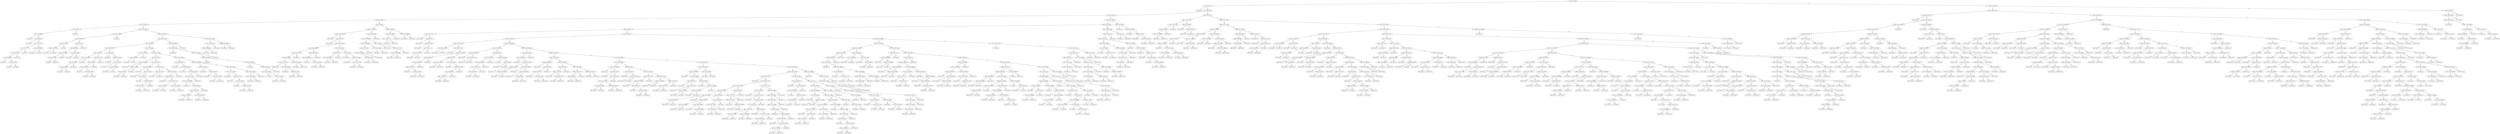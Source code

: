 digraph 27 {
    node [shape=ellipse]
    node [shape=ellipse]
    "(0) 1 Cut=2.27106" -> "(1) 6 Cut=0.0175" [label="<"]
    node [shape=ellipse]
    "(0) 1 Cut=2.27106" -> "(1278) 5 Cut=3.8403" [label=">="]
    node [shape=box]
    "(1) 6 Cut=0.0175" -> "(2) Class=0 " [label="<"]
    node [shape=ellipse]
    "(1) 6 Cut=0.0175" -> "(3) 3 Cut=159.384" [label=">="]
    node [shape=ellipse]
    "(3) 3 Cut=159.384" -> "(4) 5 Cut=3.03729" [label="<"]
    node [shape=ellipse]
    "(3) 3 Cut=159.384" -> "(849) 2 Cut=287.7" [label=">="]
    node [shape=ellipse]
    "(4) 5 Cut=3.03729" -> "(5) 4 Cut=0.112335" [label="<"]
    node [shape=ellipse]
    "(4) 5 Cut=3.03729" -> "(258) 4 Cut=0.025631" [label=">="]
    node [shape=ellipse]
    "(5) 4 Cut=0.112335" -> "(6) 3 Cut=53.6042" [label="<"]
    node [shape=ellipse]
    "(5) 4 Cut=0.112335" -> "(187) 2 Cut=68.9" [label=">="]
    node [shape=ellipse]
    "(6) 3 Cut=53.6042" -> "(7) 6 Cut=0.0875" [label="<"]
    node [shape=ellipse]
    "(6) 3 Cut=53.6042" -> "(26) 5 Cut=2.012169" [label=">="]
    node [shape=ellipse]
    "(7) 6 Cut=0.0875" -> "(8) 5 Cut=1.89908" [label="<"]
    node [shape=box]
    "(7) 6 Cut=0.0875" -> "(25) Class=1 " [label=">="]
    node [shape=box]
    "(8) 5 Cut=1.89908" -> "(9) Class=1 " [label="<"]
    node [shape=ellipse]
    "(8) 5 Cut=1.89908" -> "(10) 2 Cut=80.75" [label=">="]
    node [shape=box]
    "(10) 2 Cut=80.75" -> "(11) Class=0 " [label="<"]
    node [shape=ellipse]
    "(10) 2 Cut=80.75" -> "(12) 1 Cut=2.01724" [label=">="]
    node [shape=ellipse]
    "(12) 1 Cut=2.01724" -> "(13) 1 Cut=1.77771" [label="<"]
    node [shape=ellipse]
    "(12) 1 Cut=2.01724" -> "(22) 4 Cut=0.096672" [label=">="]
    node [shape=ellipse]
    "(13) 1 Cut=1.77771" -> "(14) 5 Cut=2.11322" [label="<"]
    node [shape=box]
    "(13) 1 Cut=1.77771" -> "(21) Class=1 " [label=">="]
    node [shape=ellipse]
    "(14) 5 Cut=2.11322" -> "(15) 3 Cut=49.8542" [label="<"]
    node [shape=box]
    "(14) 5 Cut=2.11322" -> "(20) Class=0 " [label=">="]
    node [shape=box]
    "(15) 3 Cut=49.8542" -> "(16) Class=1 " [label="<"]
    node [shape=ellipse]
    "(15) 3 Cut=49.8542" -> "(17) 1 Cut=1.77085" [label=">="]
    node [shape=box]
    "(17) 1 Cut=1.77085" -> "(18) Class=0 " [label="<"]
    node [shape=box]
    "(17) 1 Cut=1.77085" -> "(19) Class=1 " [label=">="]
    node [shape=box]
    "(22) 4 Cut=0.096672" -> "(23) Class=1 " [label="<"]
    node [shape=box]
    "(22) 4 Cut=0.096672" -> "(24) Class=0 " [label=">="]
    node [shape=ellipse]
    "(26) 5 Cut=2.012169" -> "(27) 1 Cut=1.77085" [label="<"]
    node [shape=ellipse]
    "(26) 5 Cut=2.012169" -> "(46) 4 Cut=0.065528" [label=">="]
    node [shape=ellipse]
    "(27) 1 Cut=1.77085" -> "(28) 6 Cut=0.0375" [label="<"]
    node [shape=box]
    "(27) 1 Cut=1.77085" -> "(45) Class=1 " [label=">="]
    node [shape=ellipse]
    "(28) 6 Cut=0.0375" -> "(29) 2 Cut=130.05" [label="<"]
    node [shape=ellipse]
    "(28) 6 Cut=0.0375" -> "(34) 2 Cut=287.7" [label=">="]
    node [shape=ellipse]
    "(29) 2 Cut=130.05" -> "(30) 1 Cut=1.382029" [label="<"]
    node [shape=box]
    "(29) 2 Cut=130.05" -> "(33) Class=1 " [label=">="]
    node [shape=box]
    "(30) 1 Cut=1.382029" -> "(31) Class=1 " [label="<"]
    node [shape=box]
    "(30) 1 Cut=1.382029" -> "(32) Class=0 " [label=">="]
    node [shape=ellipse]
    "(34) 2 Cut=287.7" -> "(35) 6 Cut=0.0625" [label="<"]
    node [shape=box]
    "(34) 2 Cut=287.7" -> "(44) Class=1 " [label=">="]
    node [shape=ellipse]
    "(35) 6 Cut=0.0625" -> "(36) 0 Cut=0.50882" [label="<"]
    node [shape=ellipse]
    "(35) 6 Cut=0.0625" -> "(41) 0 Cut=0.50882" [label=">="]
    node [shape=ellipse]
    "(36) 0 Cut=0.50882" -> "(37) 5 Cut=1.93042" [label="<"]
    node [shape=box]
    "(36) 0 Cut=0.50882" -> "(40) Class=0 " [label=">="]
    node [shape=box]
    "(37) 5 Cut=1.93042" -> "(38) Class=0 " [label="<"]
    node [shape=box]
    "(37) 5 Cut=1.93042" -> "(39) Class=1 " [label=">="]
    node [shape=box]
    "(41) 0 Cut=0.50882" -> "(42) Class=0 " [label="<"]
    node [shape=box]
    "(41) 0 Cut=0.50882" -> "(43) Class=1 " [label=">="]
    node [shape=ellipse]
    "(46) 4 Cut=0.065528" -> "(47) 0 Cut=0.511283" [label="<"]
    node [shape=ellipse]
    "(46) 4 Cut=0.065528" -> "(178) 0 Cut=0.511283" [label=">="]
    node [shape=ellipse]
    "(47) 0 Cut=0.511283" -> "(48) 0 Cut=9e-05" [label="<"]
    node [shape=ellipse]
    "(47) 0 Cut=0.511283" -> "(161) 4 Cut=0.060734" [label=">="]
    node [shape=ellipse]
    "(48) 0 Cut=9e-05" -> "(49) 5 Cut=2.32597" [label="<"]
    node [shape=ellipse]
    "(48) 0 Cut=9e-05" -> "(76) 3 Cut=84.8428" [label=">="]
    node [shape=ellipse]
    "(49) 5 Cut=2.32597" -> "(50) 6 Cut=0.0375" [label="<"]
    node [shape=ellipse]
    "(49) 5 Cut=2.32597" -> "(67) 2 Cut=245.45" [label=">="]
    node [shape=ellipse]
    "(50) 6 Cut=0.0375" -> "(51) 5 Cut=2.11962" [label="<"]
    node [shape=ellipse]
    "(50) 6 Cut=0.0375" -> "(58) 5 Cut=2.11962" [label=">="]
    node [shape=ellipse]
    "(51) 5 Cut=2.11962" -> "(52) 2 Cut=245.45" [label="<"]
    node [shape=box]
    "(51) 5 Cut=2.11962" -> "(57) Class=1 " [label=">="]
    node [shape=ellipse]
    "(52) 2 Cut=245.45" -> "(53) 5 Cut=2.10609" [label="<"]
    node [shape=box]
    "(52) 2 Cut=245.45" -> "(56) Class=0 " [label=">="]
    node [shape=box]
    "(53) 5 Cut=2.10609" -> "(54) Class=0 " [label="<"]
    node [shape=box]
    "(53) 5 Cut=2.10609" -> "(55) Class=1 " [label=">="]
    node [shape=ellipse]
    "(58) 5 Cut=2.11962" -> "(59) 2 Cut=245.45" [label="<"]
    node [shape=box]
    "(58) 5 Cut=2.11962" -> "(66) Class=1 " [label=">="]
    node [shape=ellipse]
    "(59) 2 Cut=245.45" -> "(60) 4 Cut=0.043241" [label="<"]
    node [shape=box]
    "(59) 2 Cut=245.45" -> "(65) Class=0 " [label=">="]
    node [shape=box]
    "(60) 4 Cut=0.043241" -> "(61) Class=1 " [label="<"]
    node [shape=ellipse]
    "(60) 4 Cut=0.043241" -> "(62) 2 Cut=152.425" [label=">="]
    node [shape=box]
    "(62) 2 Cut=152.425" -> "(63) Class=1 " [label="<"]
    node [shape=box]
    "(62) 2 Cut=152.425" -> "(64) Class=0 " [label=">="]
    node [shape=box]
    "(67) 2 Cut=245.45" -> "(68) Class=0 " [label="<"]
    node [shape=ellipse]
    "(67) 2 Cut=245.45" -> "(69) 5 Cut=2.42502" [label=">="]
    node [shape=box]
    "(69) 5 Cut=2.42502" -> "(70) Class=1 " [label="<"]
    node [shape=ellipse]
    "(69) 5 Cut=2.42502" -> "(71) 6 Cut=0.0625" [label=">="]
    node [shape=box]
    "(71) 6 Cut=0.0625" -> "(72) Class=0 " [label="<"]
    node [shape=ellipse]
    "(71) 6 Cut=0.0625" -> "(73) 4 Cut=0.023686" [label=">="]
    node [shape=box]
    "(73) 4 Cut=0.023686" -> "(74) Class=0 " [label="<"]
    node [shape=box]
    "(73) 4 Cut=0.023686" -> "(75) Class=1 " [label=">="]
    node [shape=ellipse]
    "(76) 3 Cut=84.8428" -> "(77) 0 Cut=0.020104" [label="<"]
    node [shape=ellipse]
    "(76) 3 Cut=84.8428" -> "(82) 4 Cut=0.027565" [label=">="]
    node [shape=ellipse]
    "(77) 0 Cut=0.020104" -> "(78) 3 Cut=78.8476" [label="<"]
    node [shape=box]
    "(77) 0 Cut=0.020104" -> "(81) Class=0 " [label=">="]
    node [shape=box]
    "(78) 3 Cut=78.8476" -> "(79) Class=0 " [label="<"]
    node [shape=box]
    "(78) 3 Cut=78.8476" -> "(80) Class=1 " [label=">="]
    node [shape=ellipse]
    "(82) 4 Cut=0.027565" -> "(83) 1 Cut=1.77085" [label="<"]
    node [shape=ellipse]
    "(82) 4 Cut=0.027565" -> "(118) 4 Cut=0.041276" [label=">="]
    node [shape=ellipse]
    "(83) 1 Cut=1.77085" -> "(84) 3 Cut=146.624" [label="<"]
    node [shape=ellipse]
    "(83) 1 Cut=1.77085" -> "(91) 3 Cut=116.152" [label=">="]
    node [shape=box]
    "(84) 3 Cut=146.624" -> "(85) Class=0 " [label="<"]
    node [shape=ellipse]
    "(84) 3 Cut=146.624" -> "(86) 6 Cut=0.0625" [label=">="]
    node [shape=ellipse]
    "(86) 6 Cut=0.0625" -> "(87) 6 Cut=0.0375" [label="<"]
    node [shape=box]
    "(86) 6 Cut=0.0625" -> "(90) Class=1 " [label=">="]
    node [shape=box]
    "(87) 6 Cut=0.0375" -> "(88) Class=1 " [label="<"]
    node [shape=box]
    "(87) 6 Cut=0.0375" -> "(89) Class=0 " [label=">="]
    node [shape=ellipse]
    "(91) 3 Cut=116.152" -> "(92) 4 Cut=0.024997" [label="<"]
    node [shape=ellipse]
    "(91) 3 Cut=116.152" -> "(103) 2 Cut=287.7" [label=">="]
    node [shape=box]
    "(92) 4 Cut=0.024997" -> "(93) Class=1 " [label="<"]
    node [shape=ellipse]
    "(92) 4 Cut=0.024997" -> "(94) 6 Cut=0.0625" [label=">="]
    node [shape=box]
    "(94) 6 Cut=0.0625" -> "(95) Class=0 " [label="<"]
    node [shape=ellipse]
    "(94) 6 Cut=0.0625" -> "(96) 2 Cut=195.25" [label=">="]
    node [shape=box]
    "(96) 2 Cut=195.25" -> "(97) Class=1 " [label="<"]
    node [shape=ellipse]
    "(96) 2 Cut=195.25" -> "(98) 6 Cut=0.0875" [label=">="]
    node [shape=ellipse]
    "(98) 6 Cut=0.0875" -> "(99) 1 Cut=2.01717" [label="<"]
    node [shape=box]
    "(98) 6 Cut=0.0875" -> "(102) Class=1 " [label=">="]
    node [shape=box]
    "(99) 1 Cut=2.01717" -> "(100) Class=0 " [label="<"]
    node [shape=box]
    "(99) 1 Cut=2.01717" -> "(101) Class=1 " [label=">="]
    node [shape=ellipse]
    "(103) 2 Cut=287.7" -> "(104) 5 Cut=2.7561" [label="<"]
    node [shape=ellipse]
    "(103) 2 Cut=287.7" -> "(107) 4 Cut=0.023111" [label=">="]
    node [shape=box]
    "(104) 5 Cut=2.7561" -> "(105) Class=1 " [label="<"]
    node [shape=box]
    "(104) 5 Cut=2.7561" -> "(106) Class=0 " [label=">="]
    node [shape=ellipse]
    "(107) 4 Cut=0.023111" -> "(108) 6 Cut=0.0375" [label="<"]
    node [shape=box]
    "(107) 4 Cut=0.023111" -> "(117) Class=1 " [label=">="]
    node [shape=box]
    "(108) 6 Cut=0.0375" -> "(109) Class=0 " [label="<"]
    node [shape=ellipse]
    "(108) 6 Cut=0.0375" -> "(110) 1 Cut=2.01717" [label=">="]
    node [shape=ellipse]
    "(110) 1 Cut=2.01717" -> "(111) 3 Cut=158.112" [label="<"]
    node [shape=ellipse]
    "(110) 1 Cut=2.01717" -> "(114) 4 Cut=0.020841" [label=">="]
    node [shape=box]
    "(111) 3 Cut=158.112" -> "(112) Class=1 " [label="<"]
    node [shape=box]
    "(111) 3 Cut=158.112" -> "(113) Class=0 " [label=">="]
    node [shape=box]
    "(114) 4 Cut=0.020841" -> "(115) Class=1 " [label="<"]
    node [shape=box]
    "(114) 4 Cut=0.020841" -> "(116) Class=0 " [label=">="]
    node [shape=ellipse]
    "(118) 4 Cut=0.041276" -> "(119) 4 Cut=0.030612" [label="<"]
    node [shape=ellipse]
    "(118) 4 Cut=0.041276" -> "(138) 4 Cut=0.045896" [label=">="]
    node [shape=box]
    "(119) 4 Cut=0.030612" -> "(120) Class=0 " [label="<"]
    node [shape=ellipse]
    "(119) 4 Cut=0.030612" -> "(121) 4 Cut=0.031378" [label=">="]
    node [shape=box]
    "(121) 4 Cut=0.031378" -> "(122) Class=1 " [label="<"]
    node [shape=ellipse]
    "(121) 4 Cut=0.031378" -> "(123) 5 Cut=2.33364" [label=">="]
    node [shape=ellipse]
    "(123) 5 Cut=2.33364" -> "(124) 5 Cut=2.18946" [label="<"]
    node [shape=box]
    "(123) 5 Cut=2.33364" -> "(137) Class=0 " [label=">="]
    node [shape=ellipse]
    "(124) 5 Cut=2.18946" -> "(125) 0 Cut=0.008909" [label="<"]
    node [shape=box]
    "(124) 5 Cut=2.18946" -> "(136) Class=1 " [label=">="]
    node [shape=box]
    "(125) 0 Cut=0.008909" -> "(126) Class=0 " [label="<"]
    node [shape=ellipse]
    "(125) 0 Cut=0.008909" -> "(127) 6 Cut=0.0875" [label=">="]
    node [shape=ellipse]
    "(127) 6 Cut=0.0875" -> "(128) 3 Cut=125.283" [label="<"]
    node [shape=box]
    "(127) 6 Cut=0.0875" -> "(135) Class=0 " [label=">="]
    node [shape=ellipse]
    "(128) 3 Cut=125.283" -> "(129) 0 Cut=0.020104" [label="<"]
    node [shape=ellipse]
    "(128) 3 Cut=125.283" -> "(132) 0 Cut=0.020104" [label=">="]
    node [shape=box]
    "(129) 0 Cut=0.020104" -> "(130) Class=0 " [label="<"]
    node [shape=box]
    "(129) 0 Cut=0.020104" -> "(131) Class=1 " [label=">="]
    node [shape=box]
    "(132) 0 Cut=0.020104" -> "(133) Class=1 " [label="<"]
    node [shape=box]
    "(132) 0 Cut=0.020104" -> "(134) Class=0 " [label=">="]
    node [shape=ellipse]
    "(138) 4 Cut=0.045896" -> "(139) 2 Cut=178.675" [label="<"]
    node [shape=ellipse]
    "(138) 4 Cut=0.045896" -> "(146) 3 Cut=91.9303" [label=">="]
    node [shape=box]
    "(139) 2 Cut=178.675" -> "(140) Class=0 " [label="<"]
    node [shape=ellipse]
    "(139) 2 Cut=178.675" -> "(141) 6 Cut=0.0375" [label=">="]
    node [shape=box]
    "(141) 6 Cut=0.0375" -> "(142) Class=1 " [label="<"]
    node [shape=ellipse]
    "(141) 6 Cut=0.0375" -> "(143) 1 Cut=2.01038" [label=">="]
    node [shape=box]
    "(143) 1 Cut=2.01038" -> "(144) Class=1 " [label="<"]
    node [shape=box]
    "(143) 1 Cut=2.01038" -> "(145) Class=0 " [label=">="]
    node [shape=ellipse]
    "(146) 3 Cut=91.9303" -> "(147) 1 Cut=1.77085" [label="<"]
    node [shape=ellipse]
    "(146) 3 Cut=91.9303" -> "(156) 0 Cut=0.020104" [label=">="]
    node [shape=box]
    "(147) 1 Cut=1.77085" -> "(148) Class=0 " [label="<"]
    node [shape=ellipse]
    "(147) 1 Cut=1.77085" -> "(149) 1 Cut=2.01717" [label=">="]
    node [shape=box]
    "(149) 1 Cut=2.01717" -> "(150) Class=1 " [label="<"]
    node [shape=ellipse]
    "(149) 1 Cut=2.01717" -> "(151) 6 Cut=0.0375" [label=">="]
    node [shape=box]
    "(151) 6 Cut=0.0375" -> "(152) Class=1 " [label="<"]
    node [shape=ellipse]
    "(151) 6 Cut=0.0375" -> "(153) 6 Cut=0.0625" [label=">="]
    node [shape=box]
    "(153) 6 Cut=0.0625" -> "(154) Class=0 " [label="<"]
    node [shape=box]
    "(153) 6 Cut=0.0625" -> "(155) Class=1 " [label=">="]
    node [shape=ellipse]
    "(156) 0 Cut=0.020104" -> "(157) 0 Cut=0.008909" [label="<"]
    node [shape=box]
    "(156) 0 Cut=0.020104" -> "(160) Class=1 " [label=">="]
    node [shape=box]
    "(157) 0 Cut=0.008909" -> "(158) Class=0 " [label="<"]
    node [shape=box]
    "(157) 0 Cut=0.008909" -> "(159) Class=1 " [label=">="]
    node [shape=ellipse]
    "(161) 4 Cut=0.060734" -> "(162) 3 Cut=99.0178" [label="<"]
    node [shape=box]
    "(161) 4 Cut=0.060734" -> "(177) Class=1 " [label=">="]
    node [shape=box]
    "(162) 3 Cut=99.0178" -> "(163) Class=0 " [label="<"]
    node [shape=ellipse]
    "(162) 3 Cut=99.0178" -> "(164) 5 Cut=2.50139" [label=">="]
    node [shape=ellipse]
    "(164) 5 Cut=2.50139" -> "(165) 6 Cut=0.0625" [label="<"]
    node [shape=box]
    "(164) 5 Cut=2.50139" -> "(176) Class=0 " [label=">="]
    node [shape=box]
    "(165) 6 Cut=0.0625" -> "(166) Class=0 " [label="<"]
    node [shape=ellipse]
    "(165) 6 Cut=0.0625" -> "(167) 5 Cut=2.18815" [label=">="]
    node [shape=box]
    "(167) 5 Cut=2.18815" -> "(168) Class=0 " [label="<"]
    node [shape=ellipse]
    "(167) 5 Cut=2.18815" -> "(169) 6 Cut=0.0875" [label=">="]
    node [shape=ellipse]
    "(169) 6 Cut=0.0875" -> "(170) 5 Cut=2.34481" [label="<"]
    node [shape=box]
    "(169) 6 Cut=0.0875" -> "(175) Class=1 " [label=">="]
    node [shape=box]
    "(170) 5 Cut=2.34481" -> "(171) Class=1 " [label="<"]
    node [shape=ellipse]
    "(170) 5 Cut=2.34481" -> "(172) 4 Cut=0.02873" [label=">="]
    node [shape=box]
    "(172) 4 Cut=0.02873" -> "(173) Class=1 " [label="<"]
    node [shape=box]
    "(172) 4 Cut=0.02873" -> "(174) Class=0 " [label=">="]
    node [shape=ellipse]
    "(178) 0 Cut=0.511283" -> "(179) 1 Cut=1.77085" [label="<"]
    node [shape=ellipse]
    "(178) 0 Cut=0.511283" -> "(184) 4 Cut=0.082386" [label=">="]
    node [shape=ellipse]
    "(179) 1 Cut=1.77085" -> "(180) 3 Cut=58.0334" [label="<"]
    node [shape=box]
    "(179) 1 Cut=1.77085" -> "(183) Class=0 " [label=">="]
    node [shape=box]
    "(180) 3 Cut=58.0334" -> "(181) Class=1 " [label="<"]
    node [shape=box]
    "(180) 3 Cut=58.0334" -> "(182) Class=0 " [label=">="]
    node [shape=box]
    "(184) 4 Cut=0.082386" -> "(185) Class=0 " [label="<"]
    node [shape=box]
    "(184) 4 Cut=0.082386" -> "(186) Class=1 " [label=">="]
    node [shape=ellipse]
    "(187) 2 Cut=68.9" -> "(188) 3 Cut=13.9784" [label="<"]
    node [shape=ellipse]
    "(187) 2 Cut=68.9" -> "(249) 6 Cut=0.0625" [label=">="]
    node [shape=ellipse]
    "(188) 3 Cut=13.9784" -> "(189) 4 Cut=0.370977" [label="<"]
    node [shape=ellipse]
    "(188) 3 Cut=13.9784" -> "(228) 4 Cut=0.326258" [label=">="]
    node [shape=box]
    "(189) 4 Cut=0.370977" -> "(190) Class=0 " [label="<"]
    node [shape=ellipse]
    "(189) 4 Cut=0.370977" -> "(191) 2 Cut=6.35" [label=">="]
    node [shape=box]
    "(191) 2 Cut=6.35" -> "(192) Class=0 " [label="<"]
    node [shape=ellipse]
    "(191) 2 Cut=6.35" -> "(193) 0 Cut=0.020104" [label=">="]
    node [shape=ellipse]
    "(193) 0 Cut=0.020104" -> "(194) 3 Cut=8.60008" [label="<"]
    node [shape=ellipse]
    "(193) 0 Cut=0.020104" -> "(215) 5 Cut=1.31916" [label=">="]
    node [shape=ellipse]
    "(194) 3 Cut=8.60008" -> "(195) 1 Cut=1.77771" [label="<"]
    node [shape=ellipse]
    "(194) 3 Cut=8.60008" -> "(208) 5 Cut=1.64881" [label=">="]
    node [shape=ellipse]
    "(195) 1 Cut=1.77771" -> "(196) 6 Cut=0.0875" [label="<"]
    node [shape=box]
    "(195) 1 Cut=1.77771" -> "(207) Class=0 " [label=">="]
    node [shape=ellipse]
    "(196) 6 Cut=0.0875" -> "(197) 1 Cut=1.77085" [label="<"]
    node [shape=ellipse]
    "(196) 6 Cut=0.0875" -> "(204) 4 Cut=0.729163" [label=">="]
    node [shape=box]
    "(197) 1 Cut=1.77085" -> "(198) Class=0 " [label="<"]
    node [shape=ellipse]
    "(197) 1 Cut=1.77085" -> "(199) 4 Cut=0.664934" [label=">="]
    node [shape=box]
    "(199) 4 Cut=0.664934" -> "(200) Class=0 " [label="<"]
    node [shape=ellipse]
    "(199) 4 Cut=0.664934" -> "(201) 3 Cut=6.875" [label=">="]
    node [shape=box]
    "(201) 3 Cut=6.875" -> "(202) Class=0 " [label="<"]
    node [shape=box]
    "(201) 3 Cut=6.875" -> "(203) Class=1 " [label=">="]
    node [shape=box]
    "(204) 4 Cut=0.729163" -> "(205) Class=1 " [label="<"]
    node [shape=box]
    "(204) 4 Cut=0.729163" -> "(206) Class=0 " [label=">="]
    node [shape=ellipse]
    "(208) 5 Cut=1.64881" -> "(209) 0 Cut=0.008821" [label="<"]
    node [shape=box]
    "(208) 5 Cut=1.64881" -> "(214) Class=0 " [label=">="]
    node [shape=box]
    "(209) 0 Cut=0.008821" -> "(210) Class=1 " [label="<"]
    node [shape=ellipse]
    "(209) 0 Cut=0.008821" -> "(211) 3 Cut=9.00928" [label=">="]
    node [shape=box]
    "(211) 3 Cut=9.00928" -> "(212) Class=1 " [label="<"]
    node [shape=box]
    "(211) 3 Cut=9.00928" -> "(213) Class=0 " [label=">="]
    node [shape=ellipse]
    "(215) 5 Cut=1.31916" -> "(216) 2 Cut=7.45" [label="<"]
    node [shape=ellipse]
    "(215) 5 Cut=1.31916" -> "(221) 2 Cut=12" [label=">="]
    node [shape=ellipse]
    "(216) 2 Cut=7.45" -> "(217) 4 Cut=0.810827" [label="<"]
    node [shape=box]
    "(216) 2 Cut=7.45" -> "(220) Class=1 " [label=">="]
    node [shape=box]
    "(217) 4 Cut=0.810827" -> "(218) Class=0 " [label="<"]
    node [shape=box]
    "(217) 4 Cut=0.810827" -> "(219) Class=1 " [label=">="]
    node [shape=box]
    "(221) 2 Cut=12" -> "(222) Class=0 " [label="<"]
    node [shape=ellipse]
    "(221) 2 Cut=12" -> "(223) 5 Cut=1.53044" [label=">="]
    node [shape=box]
    "(223) 5 Cut=1.53044" -> "(224) Class=1 " [label="<"]
    node [shape=ellipse]
    "(223) 5 Cut=1.53044" -> "(225) 3 Cut=10.7829" [label=">="]
    node [shape=box]
    "(225) 3 Cut=10.7829" -> "(226) Class=0 " [label="<"]
    node [shape=box]
    "(225) 3 Cut=10.7829" -> "(227) Class=1 " [label=">="]
    node [shape=ellipse]
    "(228) 4 Cut=0.326258" -> "(229) 5 Cut=1.865619" [label="<"]
    node [shape=box]
    "(228) 4 Cut=0.326258" -> "(248) Class=1 " [label=">="]
    node [shape=ellipse]
    "(229) 5 Cut=1.865619" -> "(230) 4 Cut=0.266278" [label="<"]
    node [shape=ellipse]
    "(229) 5 Cut=1.865619" -> "(241) 2 Cut=58.8" [label=">="]
    node [shape=ellipse]
    "(230) 4 Cut=0.266278" -> "(231) 1 Cut=1.77092" [label="<"]
    node [shape=ellipse]
    "(230) 4 Cut=0.266278" -> "(238) 5 Cut=1.74689" [label=">="]
    node [shape=ellipse]
    "(231) 1 Cut=1.77092" -> "(232) 0 Cut=0.50882" [label="<"]
    node [shape=box]
    "(231) 1 Cut=1.77092" -> "(237) Class=1 " [label=">="]
    node [shape=ellipse]
    "(232) 0 Cut=0.50882" -> "(233) 5 Cut=1.81782" [label="<"]
    node [shape=box]
    "(232) 0 Cut=0.50882" -> "(236) Class=1 " [label=">="]
    node [shape=box]
    "(233) 5 Cut=1.81782" -> "(234) Class=1 " [label="<"]
    node [shape=box]
    "(233) 5 Cut=1.81782" -> "(235) Class=0 " [label=">="]
    node [shape=box]
    "(238) 5 Cut=1.74689" -> "(239) Class=1 " [label="<"]
    node [shape=box]
    "(238) 5 Cut=1.74689" -> "(240) Class=0 " [label=">="]
    node [shape=box]
    "(241) 2 Cut=58.8" -> "(242) Class=0 " [label="<"]
    node [shape=ellipse]
    "(241) 2 Cut=58.8" -> "(243) 1 Cut=1.77771" [label=">="]
    node [shape=ellipse]
    "(243) 1 Cut=1.77771" -> "(244) 0 Cut=0.008909" [label="<"]
    node [shape=box]
    "(243) 1 Cut=1.77771" -> "(247) Class=0 " [label=">="]
    node [shape=box]
    "(244) 0 Cut=0.008909" -> "(245) Class=1 " [label="<"]
    node [shape=box]
    "(244) 0 Cut=0.008909" -> "(246) Class=0 " [label=">="]
    node [shape=ellipse]
    "(249) 6 Cut=0.0625" -> "(250) 0 Cut=0.008909" [label="<"]
    node [shape=ellipse]
    "(249) 6 Cut=0.0625" -> "(255) 1 Cut=1.382029" [label=">="]
    node [shape=ellipse]
    "(250) 0 Cut=0.008909" -> "(251) 1 Cut=1.77771" [label="<"]
    node [shape=box]
    "(250) 0 Cut=0.008909" -> "(254) Class=0 " [label=">="]
    node [shape=box]
    "(251) 1 Cut=1.77771" -> "(252) Class=0 " [label="<"]
    node [shape=box]
    "(251) 1 Cut=1.77771" -> "(253) Class=1 " [label=">="]
    node [shape=box]
    "(255) 1 Cut=1.382029" -> "(256) Class=1 " [label="<"]
    node [shape=box]
    "(255) 1 Cut=1.382029" -> "(257) Class=0 " [label=">="]
    node [shape=ellipse]
    "(258) 4 Cut=0.025631" -> "(259) 4 Cut=0.020224" [label="<"]
    node [shape=ellipse]
    "(258) 4 Cut=0.025631" -> "(840) 6 Cut=0.0875" [label=">="]
    node [shape=ellipse]
    "(259) 4 Cut=0.020224" -> "(260) 2 Cut=94.65" [label="<"]
    node [shape=ellipse]
    "(259) 4 Cut=0.020224" -> "(807) 0 Cut=0.511283" [label=">="]
    node [shape=ellipse]
    "(260) 2 Cut=94.65" -> "(261) 1 Cut=1.77771" [label="<"]
    node [shape=ellipse]
    "(260) 2 Cut=94.65" -> "(272) 6 Cut=0.0875" [label=">="]
    node [shape=box]
    "(261) 1 Cut=1.77771" -> "(262) Class=0 " [label="<"]
    node [shape=ellipse]
    "(261) 1 Cut=1.77771" -> "(263) 2 Cut=80.75" [label=">="]
    node [shape=box]
    "(263) 2 Cut=80.75" -> "(264) Class=0 " [label="<"]
    node [shape=ellipse]
    "(263) 2 Cut=80.75" -> "(265) 6 Cut=0.0375" [label=">="]
    node [shape=box]
    "(265) 6 Cut=0.0375" -> "(266) Class=0 " [label="<"]
    node [shape=ellipse]
    "(265) 6 Cut=0.0375" -> "(267) 4 Cut=0.0171" [label=">="]
    node [shape=ellipse]
    "(267) 4 Cut=0.0171" -> "(268) 3 Cut=57.2319" [label="<"]
    node [shape=box]
    "(267) 4 Cut=0.0171" -> "(271) Class=1 " [label=">="]
    node [shape=box]
    "(268) 3 Cut=57.2319" -> "(269) Class=0 " [label="<"]
    node [shape=box]
    "(268) 3 Cut=57.2319" -> "(270) Class=1 " [label=">="]
    node [shape=ellipse]
    "(272) 6 Cut=0.0875" -> "(273) 4 Cut=0.00322" [label="<"]
    node [shape=ellipse]
    "(272) 6 Cut=0.0875" -> "(602) 4 Cut=0.016938" [label=">="]
    node [shape=ellipse]
    "(273) 4 Cut=0.00322" -> "(274) 2 Cut=209.425" [label="<"]
    node [shape=ellipse]
    "(273) 4 Cut=0.00322" -> "(303) 4 Cut=0.004046" [label=">="]
    node [shape=ellipse]
    "(274) 2 Cut=209.425" -> "(275) 0 Cut=0.511283" [label="<"]
    node [shape=ellipse]
    "(274) 2 Cut=209.425" -> "(278) 5 Cut=3.77367" [label=">="]
    node [shape=box]
    "(275) 0 Cut=0.511283" -> "(276) Class=0 " [label="<"]
    node [shape=box]
    "(275) 0 Cut=0.511283" -> "(277) Class=1 " [label=">="]
    node [shape=box]
    "(278) 5 Cut=3.77367" -> "(279) Class=1 " [label="<"]
    node [shape=ellipse]
    "(278) 5 Cut=3.77367" -> "(280) 4 Cut=0.002369" [label=">="]
    node [shape=ellipse]
    "(280) 4 Cut=0.002369" -> "(281) 6 Cut=0.0625" [label="<"]
    node [shape=ellipse]
    "(280) 4 Cut=0.002369" -> "(290) 6 Cut=0.0375" [label=">="]
    node [shape=ellipse]
    "(281) 6 Cut=0.0625" -> "(282) 0 Cut=0.511283" [label="<"]
    node [shape=box]
    "(281) 6 Cut=0.0625" -> "(289) Class=1 " [label=">="]
    node [shape=ellipse]
    "(282) 0 Cut=0.511283" -> "(283) 1 Cut=2.01717" [label="<"]
    node [shape=box]
    "(282) 0 Cut=0.511283" -> "(288) Class=1 " [label=">="]
    node [shape=box]
    "(283) 1 Cut=2.01717" -> "(284) Class=0 " [label="<"]
    node [shape=ellipse]
    "(283) 1 Cut=2.01717" -> "(285) 5 Cut=3.8123" [label=">="]
    node [shape=box]
    "(285) 5 Cut=3.8123" -> "(286) Class=0 " [label="<"]
    node [shape=box]
    "(285) 5 Cut=3.8123" -> "(287) Class=1 " [label=">="]
    node [shape=ellipse]
    "(290) 6 Cut=0.0375" -> "(291) 5 Cut=3.79441" [label="<"]
    node [shape=ellipse]
    "(290) 6 Cut=0.0375" -> "(294) 1 Cut=1.382029" [label=">="]
    node [shape=box]
    "(291) 5 Cut=3.79441" -> "(292) Class=0 " [label="<"]
    node [shape=box]
    "(291) 5 Cut=3.79441" -> "(293) Class=1 " [label=">="]
    node [shape=box]
    "(294) 1 Cut=1.382029" -> "(295) Class=1 " [label="<"]
    node [shape=ellipse]
    "(294) 1 Cut=1.382029" -> "(296) 5 Cut=3.79441" [label=">="]
    node [shape=ellipse]
    "(296) 5 Cut=3.79441" -> "(297) 6 Cut=0.0625" [label="<"]
    node [shape=box]
    "(296) 5 Cut=3.79441" -> "(302) Class=0 " [label=">="]
    node [shape=ellipse]
    "(297) 6 Cut=0.0625" -> "(298) 1 Cut=2.01724" [label="<"]
    node [shape=box]
    "(297) 6 Cut=0.0625" -> "(301) Class=1 " [label=">="]
    node [shape=box]
    "(298) 1 Cut=2.01724" -> "(299) Class=0 " [label="<"]
    node [shape=box]
    "(298) 1 Cut=2.01724" -> "(300) Class=1 " [label=">="]
    node [shape=ellipse]
    "(303) 4 Cut=0.004046" -> "(304) 2 Cut=209.425" [label="<"]
    node [shape=ellipse]
    "(303) 4 Cut=0.004046" -> "(325) 3 Cut=66.602999" [label=">="]
    node [shape=ellipse]
    "(304) 2 Cut=209.425" -> "(305) 6 Cut=0.0625" [label="<"]
    node [shape=ellipse]
    "(304) 2 Cut=209.425" -> "(310) 6 Cut=0.0625" [label=">="]
    node [shape=box]
    "(305) 6 Cut=0.0625" -> "(306) Class=0 " [label="<"]
    node [shape=ellipse]
    "(305) 6 Cut=0.0625" -> "(307) 0 Cut=0.011372" [label=">="]
    node [shape=box]
    "(307) 0 Cut=0.011372" -> "(308) Class=1 " [label="<"]
    node [shape=box]
    "(307) 0 Cut=0.011372" -> "(309) Class=0 " [label=">="]
    node [shape=ellipse]
    "(310) 6 Cut=0.0625" -> "(311) 5 Cut=3.72184" [label="<"]
    node [shape=ellipse]
    "(310) 6 Cut=0.0625" -> "(320) 4 Cut=0.003464" [label=">="]
    node [shape=ellipse]
    "(311) 5 Cut=3.72184" -> "(312) 0 Cut=0.020104" [label="<"]
    node [shape=box]
    "(311) 5 Cut=3.72184" -> "(319) Class=0 " [label=">="]
    node [shape=ellipse]
    "(312) 0 Cut=0.020104" -> "(313) 1 Cut=1.77771" [label="<"]
    node [shape=box]
    "(312) 0 Cut=0.020104" -> "(318) Class=1 " [label=">="]
    node [shape=ellipse]
    "(313) 1 Cut=1.77771" -> "(314) 6 Cut=0.0375" [label="<"]
    node [shape=box]
    "(313) 1 Cut=1.77771" -> "(317) Class=0 " [label=">="]
    node [shape=box]
    "(314) 6 Cut=0.0375" -> "(315) Class=0 " [label="<"]
    node [shape=box]
    "(314) 6 Cut=0.0375" -> "(316) Class=1 " [label=">="]
    node [shape=box]
    "(320) 4 Cut=0.003464" -> "(321) Class=1 " [label="<"]
    node [shape=ellipse]
    "(320) 4 Cut=0.003464" -> "(322) 0 Cut=9e-05" [label=">="]
    node [shape=box]
    "(322) 0 Cut=9e-05" -> "(323) Class=1 " [label="<"]
    node [shape=box]
    "(322) 0 Cut=9e-05" -> "(324) Class=0 " [label=">="]
    node [shape=ellipse]
    "(325) 3 Cut=66.602999" -> "(326) 4 Cut=0.018141" [label="<"]
    node [shape=ellipse]
    "(325) 3 Cut=66.602999" -> "(343) 2 Cut=130.05" [label=">="]
    node [shape=ellipse]
    "(326) 4 Cut=0.018141" -> "(327) 6 Cut=0.0375" [label="<"]
    node [shape=box]
    "(326) 4 Cut=0.018141" -> "(342) Class=0 " [label=">="]
    node [shape=box]
    "(327) 6 Cut=0.0375" -> "(328) Class=0 " [label="<"]
    node [shape=ellipse]
    "(327) 6 Cut=0.0375" -> "(329) 3 Cut=63.6572" [label=">="]
    node [shape=ellipse]
    "(329) 3 Cut=63.6572" -> "(330) 0 Cut=9e-05" [label="<"]
    node [shape=ellipse]
    "(329) 3 Cut=63.6572" -> "(335) 1 Cut=1.382029" [label=">="]
    node [shape=box]
    "(330) 0 Cut=9e-05" -> "(331) Class=1 " [label="<"]
    node [shape=ellipse]
    "(330) 0 Cut=9e-05" -> "(332) 0 Cut=0.511283" [label=">="]
    node [shape=box]
    "(332) 0 Cut=0.511283" -> "(333) Class=0 " [label="<"]
    node [shape=box]
    "(332) 0 Cut=0.511283" -> "(334) Class=1 " [label=">="]
    node [shape=box]
    "(335) 1 Cut=1.382029" -> "(336) Class=0 " [label="<"]
    node [shape=ellipse]
    "(335) 1 Cut=1.382029" -> "(337) 0 Cut=0.020104" [label=">="]
    node [shape=box]
    "(337) 0 Cut=0.020104" -> "(338) Class=1 " [label="<"]
    node [shape=ellipse]
    "(337) 0 Cut=0.020104" -> "(339) 6 Cut=0.0625" [label=">="]
    node [shape=box]
    "(339) 6 Cut=0.0625" -> "(340) Class=0 " [label="<"]
    node [shape=box]
    "(339) 6 Cut=0.0625" -> "(341) Class=1 " [label=">="]
    node [shape=ellipse]
    "(343) 2 Cut=130.05" -> "(344) 1 Cut=1.77085" [label="<"]
    node [shape=ellipse]
    "(343) 2 Cut=130.05" -> "(371) 3 Cut=85.6803" [label=">="]
    node [shape=ellipse]
    "(344) 1 Cut=1.77085" -> "(345) 0 Cut=0.50882" [label="<"]
    node [shape=ellipse]
    "(344) 1 Cut=1.77085" -> "(354) 3 Cut=69.4901" [label=">="]
    node [shape=box]
    "(345) 0 Cut=0.50882" -> "(346) Class=0 " [label="<"]
    node [shape=ellipse]
    "(345) 0 Cut=0.50882" -> "(347) 6 Cut=0.0625" [label=">="]
    node [shape=ellipse]
    "(347) 6 Cut=0.0625" -> "(348) 6 Cut=0.0375" [label="<"]
    node [shape=box]
    "(347) 6 Cut=0.0625" -> "(353) Class=0 " [label=">="]
    node [shape=box]
    "(348) 6 Cut=0.0375" -> "(349) Class=0 " [label="<"]
    node [shape=ellipse]
    "(348) 6 Cut=0.0375" -> "(350) 4 Cut=0.0094" [label=">="]
    node [shape=box]
    "(350) 4 Cut=0.0094" -> "(351) Class=1 " [label="<"]
    node [shape=box]
    "(350) 4 Cut=0.0094" -> "(352) Class=0 " [label=">="]
    node [shape=ellipse]
    "(354) 3 Cut=69.4901" -> "(355) 6 Cut=0.0625" [label="<"]
    node [shape=ellipse]
    "(354) 3 Cut=69.4901" -> "(362) 6 Cut=0.0625" [label=">="]
    node [shape=ellipse]
    "(355) 6 Cut=0.0625" -> "(356) 2 Cut=110.95" [label="<"]
    node [shape=box]
    "(355) 6 Cut=0.0625" -> "(361) Class=1 " [label=">="]
    node [shape=box]
    "(356) 2 Cut=110.95" -> "(357) Class=0 " [label="<"]
    node [shape=ellipse]
    "(356) 2 Cut=110.95" -> "(358) 3 Cut=67.8337" [label=">="]
    node [shape=box]
    "(358) 3 Cut=67.8337" -> "(359) Class=0 " [label="<"]
    node [shape=box]
    "(358) 3 Cut=67.8337" -> "(360) Class=1 " [label=">="]
    node [shape=ellipse]
    "(362) 6 Cut=0.0625" -> "(363) 0 Cut=0.011372" [label="<"]
    node [shape=ellipse]
    "(362) 6 Cut=0.0625" -> "(368) 0 Cut=0.011372" [label=">="]
    node [shape=ellipse]
    "(363) 0 Cut=0.011372" -> "(364) 4 Cut=0.0094" [label="<"]
    node [shape=box]
    "(363) 0 Cut=0.011372" -> "(367) Class=0 " [label=">="]
    node [shape=box]
    "(364) 4 Cut=0.0094" -> "(365) Class=0 " [label="<"]
    node [shape=box]
    "(364) 4 Cut=0.0094" -> "(366) Class=1 " [label=">="]
    node [shape=box]
    "(368) 0 Cut=0.011372" -> "(369) Class=0 " [label="<"]
    node [shape=box]
    "(368) 0 Cut=0.011372" -> "(370) Class=1 " [label=">="]
    node [shape=ellipse]
    "(371) 3 Cut=85.6803" -> "(372) 4 Cut=0.009361" [label="<"]
    node [shape=ellipse]
    "(371) 3 Cut=85.6803" -> "(411) 4 Cut=0.00547" [label=">="]
    node [shape=ellipse]
    "(372) 4 Cut=0.009361" -> "(373) 1 Cut=1.382029" [label="<"]
    node [shape=ellipse]
    "(372) 4 Cut=0.009361" -> "(386) 0 Cut=9e-05" [label=">="]
    node [shape=box]
    "(373) 1 Cut=1.382029" -> "(374) Class=1 " [label="<"]
    node [shape=ellipse]
    "(373) 1 Cut=1.382029" -> "(375) 6 Cut=0.0375" [label=">="]
    node [shape=box]
    "(375) 6 Cut=0.0375" -> "(376) Class=0 " [label="<"]
    node [shape=ellipse]
    "(375) 6 Cut=0.0375" -> "(377) 1 Cut=2.01724" [label=">="]
    node [shape=ellipse]
    "(377) 1 Cut=2.01724" -> "(378) 1 Cut=1.77085" [label="<"]
    node [shape=box]
    "(377) 1 Cut=2.01724" -> "(385) Class=0 " [label=">="]
    node [shape=ellipse]
    "(378) 1 Cut=1.77085" -> "(379) 4 Cut=0.008068" [label="<"]
    node [shape=ellipse]
    "(378) 1 Cut=1.77085" -> "(382) 4 Cut=0.008068" [label=">="]
    node [shape=box]
    "(379) 4 Cut=0.008068" -> "(380) Class=0 " [label="<"]
    node [shape=box]
    "(379) 4 Cut=0.008068" -> "(381) Class=1 " [label=">="]
    node [shape=box]
    "(382) 4 Cut=0.008068" -> "(383) Class=1 " [label="<"]
    node [shape=box]
    "(382) 4 Cut=0.008068" -> "(384) Class=0 " [label=">="]
    node [shape=ellipse]
    "(386) 0 Cut=9e-05" -> "(387) 6 Cut=0.0375" [label="<"]
    node [shape=ellipse]
    "(386) 0 Cut=9e-05" -> "(392) 6 Cut=0.0625" [label=">="]
    node [shape=box]
    "(387) 6 Cut=0.0375" -> "(388) Class=0 " [label="<"]
    node [shape=ellipse]
    "(387) 6 Cut=0.0375" -> "(389) 4 Cut=0.010841" [label=">="]
    node [shape=box]
    "(389) 4 Cut=0.010841" -> "(390) Class=0 " [label="<"]
    node [shape=box]
    "(389) 4 Cut=0.010841" -> "(391) Class=1 " [label=">="]
    node [shape=ellipse]
    "(392) 6 Cut=0.0625" -> "(393) 1 Cut=1.77085" [label="<"]
    node [shape=ellipse]
    "(392) 6 Cut=0.0625" -> "(402) 1 Cut=1.77085" [label=">="]
    node [shape=ellipse]
    "(393) 1 Cut=1.77085" -> "(394) 4 Cut=0.010841" [label="<"]
    node [shape=box]
    "(393) 1 Cut=1.77085" -> "(401) Class=0 " [label=">="]
    node [shape=box]
    "(394) 4 Cut=0.010841" -> "(395) Class=0 " [label="<"]
    node [shape=ellipse]
    "(394) 4 Cut=0.010841" -> "(396) 6 Cut=0.0375" [label=">="]
    node [shape=box]
    "(396) 6 Cut=0.0375" -> "(397) Class=0 " [label="<"]
    node [shape=ellipse]
    "(396) 6 Cut=0.0375" -> "(398) 5 Cut=3.45633" [label=">="]
    node [shape=box]
    "(398) 5 Cut=3.45633" -> "(399) Class=0 " [label="<"]
    node [shape=box]
    "(398) 5 Cut=3.45633" -> "(400) Class=1 " [label=">="]
    node [shape=ellipse]
    "(402) 1 Cut=1.77085" -> "(403) 5 Cut=3.55809" [label="<"]
    node [shape=ellipse]
    "(402) 1 Cut=1.77085" -> "(406) 5 Cut=3.42365" [label=">="]
    node [shape=box]
    "(403) 5 Cut=3.55809" -> "(404) Class=1 " [label="<"]
    node [shape=box]
    "(403) 5 Cut=3.55809" -> "(405) Class=0 " [label=">="]
    node [shape=ellipse]
    "(406) 5 Cut=3.42365" -> "(407) 1 Cut=2.01717" [label="<"]
    node [shape=box]
    "(406) 5 Cut=3.42365" -> "(410) Class=0 " [label=">="]
    node [shape=box]
    "(407) 1 Cut=2.01717" -> "(408) Class=1 " [label="<"]
    node [shape=box]
    "(407) 1 Cut=2.01717" -> "(409) Class=0 " [label=">="]
    node [shape=ellipse]
    "(411) 4 Cut=0.00547" -> "(412) 0 Cut=0.511283" [label="<"]
    node [shape=ellipse]
    "(411) 4 Cut=0.00547" -> "(433) 3 Cut=139.019" [label=">="]
    node [shape=ellipse]
    "(412) 0 Cut=0.511283" -> "(413) 5 Cut=3.65298" [label="<"]
    node [shape=ellipse]
    "(412) 0 Cut=0.511283" -> "(430) 5 Cut=3.65298" [label=">="]
    node [shape=box]
    "(413) 5 Cut=3.65298" -> "(414) Class=0 " [label="<"]
    node [shape=ellipse]
    "(413) 5 Cut=3.65298" -> "(415) 5 Cut=3.6898" [label=">="]
    node [shape=ellipse]
    "(415) 5 Cut=3.6898" -> "(416) 6 Cut=0.0375" [label="<"]
    node [shape=ellipse]
    "(415) 5 Cut=3.6898" -> "(423) 6 Cut=0.0625" [label=">="]
    node [shape=box]
    "(416) 6 Cut=0.0375" -> "(417) Class=0 " [label="<"]
    node [shape=ellipse]
    "(416) 6 Cut=0.0375" -> "(418) 1 Cut=2.01724" [label=">="]
    node [shape=box]
    "(418) 1 Cut=2.01724" -> "(419) Class=1 " [label="<"]
    node [shape=ellipse]
    "(418) 1 Cut=2.01724" -> "(420) 6 Cut=0.0625" [label=">="]
    node [shape=box]
    "(420) 6 Cut=0.0625" -> "(421) Class=0 " [label="<"]
    node [shape=box]
    "(420) 6 Cut=0.0625" -> "(422) Class=1 " [label=">="]
    node [shape=box]
    "(423) 6 Cut=0.0625" -> "(424) Class=0 " [label="<"]
    node [shape=ellipse]
    "(423) 6 Cut=0.0625" -> "(425) 3 Cut=106.685" [label=">="]
    node [shape=ellipse]
    "(425) 3 Cut=106.685" -> "(426) 0 Cut=0.020104" [label="<"]
    node [shape=box]
    "(425) 3 Cut=106.685" -> "(429) Class=1 " [label=">="]
    node [shape=box]
    "(426) 0 Cut=0.020104" -> "(427) Class=1 " [label="<"]
    node [shape=box]
    "(426) 0 Cut=0.020104" -> "(428) Class=0 " [label=">="]
    node [shape=box]
    "(430) 5 Cut=3.65298" -> "(431) Class=0 " [label="<"]
    node [shape=box]
    "(430) 5 Cut=3.65298" -> "(432) Class=1 " [label=">="]
    node [shape=ellipse]
    "(433) 3 Cut=139.019" -> "(434) 0 Cut=0.020104" [label="<"]
    node [shape=ellipse]
    "(433) 3 Cut=139.019" -> "(593) 0 Cut=0.008909" [label=">="]
    node [shape=ellipse]
    "(434) 0 Cut=0.020104" -> "(435) 6 Cut=0.0375" [label="<"]
    node [shape=ellipse]
    "(434) 0 Cut=0.020104" -> "(512) 6 Cut=0.0375" [label=">="]
    node [shape=box]
    "(435) 6 Cut=0.0375" -> "(436) Class=0 " [label="<"]
    node [shape=ellipse]
    "(435) 6 Cut=0.0375" -> "(437) 3 Cut=101.736" [label=">="]
    node [shape=ellipse]
    "(437) 3 Cut=101.736" -> "(438) 4 Cut=0.013191" [label="<"]
    node [shape=ellipse]
    "(437) 3 Cut=101.736" -> "(471) 1 Cut=1.77771" [label=">="]
    node [shape=ellipse]
    "(438) 4 Cut=0.013191" -> "(439) 3 Cut=89.5101" [label="<"]
    node [shape=ellipse]
    "(438) 4 Cut=0.013191" -> "(462) 6 Cut=0.0625" [label=">="]
    node [shape=ellipse]
    "(439) 3 Cut=89.5101" -> "(440) 3 Cut=88.843" [label="<"]
    node [shape=ellipse]
    "(439) 3 Cut=89.5101" -> "(445) 6 Cut=0.0625" [label=">="]
    node [shape=ellipse]
    "(440) 3 Cut=88.843" -> "(441) 6 Cut=0.0625" [label="<"]
    node [shape=box]
    "(440) 3 Cut=88.843" -> "(444) Class=1 " [label=">="]
    node [shape=box]
    "(441) 6 Cut=0.0625" -> "(442) Class=0 " [label="<"]
    node [shape=box]
    "(441) 6 Cut=0.0625" -> "(443) Class=1 " [label=">="]
    node [shape=ellipse]
    "(445) 6 Cut=0.0625" -> "(446) 0 Cut=9e-05" [label="<"]
    node [shape=ellipse]
    "(445) 6 Cut=0.0625" -> "(455) 5 Cut=3.654379" [label=">="]
    node [shape=ellipse]
    "(446) 0 Cut=9e-05" -> "(447) 5 Cut=3.64965" [label="<"]
    node [shape=ellipse]
    "(446) 0 Cut=9e-05" -> "(450) 4 Cut=0.005959" [label=">="]
    node [shape=box]
    "(447) 5 Cut=3.64965" -> "(448) Class=1 " [label="<"]
    node [shape=box]
    "(447) 5 Cut=3.64965" -> "(449) Class=0 " [label=">="]
    node [shape=box]
    "(450) 4 Cut=0.005959" -> "(451) Class=0 " [label="<"]
    node [shape=ellipse]
    "(450) 4 Cut=0.005959" -> "(452) 4 Cut=0.008026" [label=">="]
    node [shape=box]
    "(452) 4 Cut=0.008026" -> "(453) Class=1 " [label="<"]
    node [shape=box]
    "(452) 4 Cut=0.008026" -> "(454) Class=0 " [label=">="]
    node [shape=ellipse]
    "(455) 5 Cut=3.654379" -> "(456) 1 Cut=1.77085" [label="<"]
    node [shape=box]
    "(455) 5 Cut=3.654379" -> "(461) Class=1 " [label=">="]
    node [shape=ellipse]
    "(456) 1 Cut=1.77085" -> "(457) 3 Cut=95.747" [label="<"]
    node [shape=box]
    "(456) 1 Cut=1.77085" -> "(460) Class=0 " [label=">="]
    node [shape=box]
    "(457) 3 Cut=95.747" -> "(458) Class=0 " [label="<"]
    node [shape=box]
    "(457) 3 Cut=95.747" -> "(459) Class=1 " [label=">="]
    node [shape=ellipse]
    "(462) 6 Cut=0.0625" -> "(463) 1 Cut=1.77771" [label="<"]
    node [shape=box]
    "(462) 6 Cut=0.0625" -> "(470) Class=0 " [label=">="]
    node [shape=ellipse]
    "(463) 1 Cut=1.77771" -> "(464) 2 Cut=178.675" [label="<"]
    node [shape=box]
    "(463) 1 Cut=1.77771" -> "(469) Class=0 " [label=">="]
    node [shape=box]
    "(464) 2 Cut=178.675" -> "(465) Class=0 " [label="<"]
    node [shape=ellipse]
    "(464) 2 Cut=178.675" -> "(466) 0 Cut=0.008909" [label=">="]
    node [shape=box]
    "(466) 0 Cut=0.008909" -> "(467) Class=1 " [label="<"]
    node [shape=box]
    "(466) 0 Cut=0.008909" -> "(468) Class=0 " [label=">="]
    node [shape=ellipse]
    "(471) 1 Cut=1.77771" -> "(472) 4 Cut=0.0085" [label="<"]
    node [shape=ellipse]
    "(471) 1 Cut=1.77771" -> "(493) 5 Cut=3.6404" [label=">="]
    node [shape=box]
    "(472) 4 Cut=0.0085" -> "(473) Class=1 " [label="<"]
    node [shape=ellipse]
    "(472) 4 Cut=0.0085" -> "(474) 3 Cut=102.475" [label=">="]
    node [shape=box]
    "(474) 3 Cut=102.475" -> "(475) Class=1 " [label="<"]
    node [shape=ellipse]
    "(474) 3 Cut=102.475" -> "(476) 4 Cut=0.017851" [label=">="]
    node [shape=ellipse]
    "(476) 4 Cut=0.017851" -> "(477) 3 Cut=118.2" [label="<"]
    node [shape=box]
    "(476) 4 Cut=0.017851" -> "(492) Class=0 " [label=">="]
    node [shape=ellipse]
    "(477) 3 Cut=118.2" -> "(478) 1 Cut=1.77085" [label="<"]
    node [shape=ellipse]
    "(477) 3 Cut=118.2" -> "(485) 2 Cut=245.45" [label=">="]
    node [shape=ellipse]
    "(478) 1 Cut=1.77085" -> "(479) 3 Cut=116.862" [label="<"]
    node [shape=ellipse]
    "(478) 1 Cut=1.77085" -> "(482) 5 Cut=3.36965" [label=">="]
    node [shape=box]
    "(479) 3 Cut=116.862" -> "(480) Class=1 " [label="<"]
    node [shape=box]
    "(479) 3 Cut=116.862" -> "(481) Class=0 " [label=">="]
    node [shape=box]
    "(482) 5 Cut=3.36965" -> "(483) Class=1 " [label="<"]
    node [shape=box]
    "(482) 5 Cut=3.36965" -> "(484) Class=0 " [label=">="]
    node [shape=box]
    "(485) 2 Cut=245.45" -> "(486) Class=1 " [label="<"]
    node [shape=ellipse]
    "(485) 2 Cut=245.45" -> "(487) 1 Cut=1.77085" [label=">="]
    node [shape=ellipse]
    "(487) 1 Cut=1.77085" -> "(488) 5 Cut=3.11648" [label="<"]
    node [shape=box]
    "(487) 1 Cut=1.77085" -> "(491) Class=1 " [label=">="]
    node [shape=box]
    "(488) 5 Cut=3.11648" -> "(489) Class=0 " [label="<"]
    node [shape=box]
    "(488) 5 Cut=3.11648" -> "(490) Class=1 " [label=">="]
    node [shape=ellipse]
    "(493) 5 Cut=3.6404" -> "(494) 5 Cut=3.55029" [label="<"]
    node [shape=box]
    "(493) 5 Cut=3.6404" -> "(511) Class=0 " [label=">="]
    node [shape=ellipse]
    "(494) 5 Cut=3.55029" -> "(495) 3 Cut=137.557" [label="<"]
    node [shape=box]
    "(494) 5 Cut=3.55029" -> "(510) Class=1 " [label=">="]
    node [shape=ellipse]
    "(495) 3 Cut=137.557" -> "(496) 5 Cut=3.37496" [label="<"]
    node [shape=box]
    "(495) 3 Cut=137.557" -> "(509) Class=1 " [label=">="]
    node [shape=ellipse]
    "(496) 5 Cut=3.37496" -> "(497) 6 Cut=0.0625" [label="<"]
    node [shape=box]
    "(496) 5 Cut=3.37496" -> "(508) Class=0 " [label=">="]
    node [shape=box]
    "(497) 6 Cut=0.0625" -> "(498) Class=0 " [label="<"]
    node [shape=ellipse]
    "(497) 6 Cut=0.0625" -> "(499) 2 Cut=245.45" [label=">="]
    node [shape=ellipse]
    "(499) 2 Cut=245.45" -> "(500) 5 Cut=3.10657" [label="<"]
    node [shape=box]
    "(499) 2 Cut=245.45" -> "(507) Class=1 " [label=">="]
    node [shape=box]
    "(500) 5 Cut=3.10657" -> "(501) Class=1 " [label="<"]
    node [shape=ellipse]
    "(500) 5 Cut=3.10657" -> "(502) 4 Cut=0.015706" [label=">="]
    node [shape=ellipse]
    "(502) 4 Cut=0.015706" -> "(503) 5 Cut=3.29089" [label="<"]
    node [shape=box]
    "(502) 4 Cut=0.015706" -> "(506) Class=0 " [label=">="]
    node [shape=box]
    "(503) 5 Cut=3.29089" -> "(504) Class=1 " [label="<"]
    node [shape=box]
    "(503) 5 Cut=3.29089" -> "(505) Class=0 " [label=">="]
    node [shape=ellipse]
    "(512) 6 Cut=0.0375" -> "(513) 5 Cut=3.63247" [label="<"]
    node [shape=ellipse]
    "(512) 6 Cut=0.0375" -> "(524) 3 Cut=118.2" [label=">="]
    node [shape=box]
    "(513) 5 Cut=3.63247" -> "(514) Class=0 " [label="<"]
    node [shape=ellipse]
    "(513) 5 Cut=3.63247" -> "(515) 5 Cut=3.69411" [label=">="]
    node [shape=ellipse]
    "(515) 5 Cut=3.69411" -> "(516) 0 Cut=0.511283" [label="<"]
    node [shape=box]
    "(515) 5 Cut=3.69411" -> "(523) Class=0 " [label=">="]
    node [shape=box]
    "(516) 0 Cut=0.511283" -> "(517) Class=0 " [label="<"]
    node [shape=ellipse]
    "(516) 0 Cut=0.511283" -> "(518) 2 Cut=178.675" [label=">="]
    node [shape=ellipse]
    "(518) 2 Cut=178.675" -> "(519) 3 Cut=94.7622" [label="<"]
    node [shape=box]
    "(518) 2 Cut=178.675" -> "(522) Class=1 " [label=">="]
    node [shape=box]
    "(519) 3 Cut=94.7622" -> "(520) Class=1 " [label="<"]
    node [shape=box]
    "(519) 3 Cut=94.7622" -> "(521) Class=0 " [label=">="]
    node [shape=ellipse]
    "(524) 3 Cut=118.2" -> "(525) 5 Cut=3.69411" [label="<"]
    node [shape=ellipse]
    "(524) 3 Cut=118.2" -> "(570) 2 Cut=245.45" [label=">="]
    node [shape=ellipse]
    "(525) 5 Cut=3.69411" -> "(526) 4 Cut=0.008582" [label="<"]
    node [shape=ellipse]
    "(525) 5 Cut=3.69411" -> "(565) 1 Cut=1.62835" [label=">="]
    node [shape=ellipse]
    "(526) 4 Cut=0.008582" -> "(527) 6 Cut=0.0625" [label="<"]
    node [shape=ellipse]
    "(526) 4 Cut=0.008582" -> "(532) 5 Cut=3.53601" [label=">="]
    node [shape=box]
    "(527) 6 Cut=0.0625" -> "(528) Class=0 " [label="<"]
    node [shape=ellipse]
    "(527) 6 Cut=0.0625" -> "(529) 3 Cut=106.166" [label=">="]
    node [shape=box]
    "(529) 3 Cut=106.166" -> "(530) Class=0 " [label="<"]
    node [shape=box]
    "(529) 3 Cut=106.166" -> "(531) Class=1 " [label=">="]
    node [shape=ellipse]
    "(532) 5 Cut=3.53601" -> "(533) 1 Cut=1.62835" [label="<"]
    node [shape=ellipse]
    "(532) 5 Cut=3.53601" -> "(560) 5 Cut=3.57615" [label=">="]
    node [shape=ellipse]
    "(533) 1 Cut=1.62835" -> "(534) 5 Cut=3.24298" [label="<"]
    node [shape=ellipse]
    "(533) 1 Cut=1.62835" -> "(547) 4 Cut=0.010628" [label=">="]
    node [shape=ellipse]
    "(534) 5 Cut=3.24298" -> "(535) 4 Cut=0.018075" [label="<"]
    node [shape=ellipse]
    "(534) 5 Cut=3.24298" -> "(542) 3 Cut=101.48" [label=">="]
    node [shape=box]
    "(535) 4 Cut=0.018075" -> "(536) Class=0 " [label="<"]
    node [shape=ellipse]
    "(535) 4 Cut=0.018075" -> "(537) 6 Cut=0.0625" [label=">="]
    node [shape=ellipse]
    "(537) 6 Cut=0.0625" -> "(538) 5 Cut=3.13907" [label="<"]
    node [shape=box]
    "(537) 6 Cut=0.0625" -> "(541) Class=1 " [label=">="]
    node [shape=box]
    "(538) 5 Cut=3.13907" -> "(539) Class=0 " [label="<"]
    node [shape=box]
    "(538) 5 Cut=3.13907" -> "(540) Class=1 " [label=">="]
    node [shape=ellipse]
    "(542) 3 Cut=101.48" -> "(543) 3 Cut=88.1394" [label="<"]
    node [shape=box]
    "(542) 3 Cut=101.48" -> "(546) Class=0 " [label=">="]
    node [shape=box]
    "(543) 3 Cut=88.1394" -> "(544) Class=0 " [label="<"]
    node [shape=box]
    "(543) 3 Cut=88.1394" -> "(545) Class=1 " [label=">="]
    node [shape=box]
    "(547) 4 Cut=0.010628" -> "(548) Class=1 " [label="<"]
    node [shape=ellipse]
    "(547) 4 Cut=0.010628" -> "(549) 5 Cut=3.32661" [label=">="]
    node [shape=ellipse]
    "(549) 5 Cut=3.32661" -> "(550) 5 Cut=3.27752" [label="<"]
    node [shape=box]
    "(549) 5 Cut=3.32661" -> "(559) Class=0 " [label=">="]
    node [shape=ellipse]
    "(550) 5 Cut=3.27752" -> "(551) 6 Cut=0.0625" [label="<"]
    node [shape=box]
    "(550) 5 Cut=3.27752" -> "(558) Class=1 " [label=">="]
    node [shape=box]
    "(551) 6 Cut=0.0625" -> "(552) Class=0 " [label="<"]
    node [shape=ellipse]
    "(551) 6 Cut=0.0625" -> "(553) 5 Cut=3.19042" [label=">="]
    node [shape=ellipse]
    "(553) 5 Cut=3.19042" -> "(554) 4 Cut=0.017851" [label="<"]
    node [shape=box]
    "(553) 5 Cut=3.19042" -> "(557) Class=0 " [label=">="]
    node [shape=box]
    "(554) 4 Cut=0.017851" -> "(555) Class=1 " [label="<"]
    node [shape=box]
    "(554) 4 Cut=0.017851" -> "(556) Class=0 " [label=">="]
    node [shape=box]
    "(560) 5 Cut=3.57615" -> "(561) Class=1 " [label="<"]
    node [shape=ellipse]
    "(560) 5 Cut=3.57615" -> "(562) 0 Cut=0.511283" [label=">="]
    node [shape=box]
    "(562) 0 Cut=0.511283" -> "(563) Class=0 " [label="<"]
    node [shape=box]
    "(562) 0 Cut=0.511283" -> "(564) Class=1 " [label=">="]
    node [shape=box]
    "(565) 1 Cut=1.62835" -> "(566) Class=1 " [label="<"]
    node [shape=ellipse]
    "(565) 1 Cut=1.62835" -> "(567) 3 Cut=96.5462" [label=">="]
    node [shape=box]
    "(567) 3 Cut=96.5462" -> "(568) Class=0 " [label="<"]
    node [shape=box]
    "(567) 3 Cut=96.5462" -> "(569) Class=1 " [label=">="]
    node [shape=box]
    "(570) 2 Cut=245.45" -> "(571) Class=1 " [label="<"]
    node [shape=ellipse]
    "(570) 2 Cut=245.45" -> "(572) 0 Cut=0.511283" [label=">="]
    node [shape=ellipse]
    "(572) 0 Cut=0.511283" -> "(573) 4 Cut=0.011788" [label="<"]
    node [shape=ellipse]
    "(572) 0 Cut=0.511283" -> "(584) 3 Cut=137.557" [label=">="]
    node [shape=ellipse]
    "(573) 4 Cut=0.011788" -> "(574) 5 Cut=3.38039" [label="<"]
    node [shape=ellipse]
    "(573) 4 Cut=0.011788" -> "(579) 6 Cut=0.0625" [label=">="]
    node [shape=box]
    "(574) 5 Cut=3.38039" -> "(575) Class=1 " [label="<"]
    node [shape=ellipse]
    "(574) 5 Cut=3.38039" -> "(576) 3 Cut=137.557" [label=">="]
    node [shape=box]
    "(576) 3 Cut=137.557" -> "(577) Class=0 " [label="<"]
    node [shape=box]
    "(576) 3 Cut=137.557" -> "(578) Class=1 " [label=">="]
    node [shape=box]
    "(579) 6 Cut=0.0625" -> "(580) Class=0 " [label="<"]
    node [shape=ellipse]
    "(579) 6 Cut=0.0625" -> "(581) 3 Cut=136.157" [label=">="]
    node [shape=box]
    "(581) 3 Cut=136.157" -> "(582) Class=0 " [label="<"]
    node [shape=box]
    "(581) 3 Cut=136.157" -> "(583) Class=1 " [label=">="]
    node [shape=ellipse]
    "(584) 3 Cut=137.557" -> "(585) 5 Cut=3.21368" [label="<"]
    node [shape=box]
    "(584) 3 Cut=137.557" -> "(592) Class=0 " [label=">="]
    node [shape=ellipse]
    "(585) 5 Cut=3.21368" -> "(586) 3 Cut=136.007" [label="<"]
    node [shape=box]
    "(585) 5 Cut=3.21368" -> "(591) Class=1 " [label=">="]
    node [shape=ellipse]
    "(586) 3 Cut=136.007" -> "(587) 6 Cut=0.0625" [label="<"]
    node [shape=box]
    "(586) 3 Cut=136.007" -> "(590) Class=0 " [label=">="]
    node [shape=box]
    "(587) 6 Cut=0.0625" -> "(588) Class=0 " [label="<"]
    node [shape=box]
    "(587) 6 Cut=0.0625" -> "(589) Class=1 " [label=">="]
    node [shape=box]
    "(593) 0 Cut=0.008909" -> "(594) Class=0 " [label="<"]
    node [shape=ellipse]
    "(593) 0 Cut=0.008909" -> "(595) 4 Cut=0.0115" [label=">="]
    node [shape=ellipse]
    "(595) 4 Cut=0.0115" -> "(596) 0 Cut=0.511283" [label="<"]
    node [shape=box]
    "(595) 4 Cut=0.0115" -> "(601) Class=1 " [label=">="]
    node [shape=ellipse]
    "(596) 0 Cut=0.511283" -> "(597) 6 Cut=0.0625" [label="<"]
    node [shape=box]
    "(596) 0 Cut=0.511283" -> "(600) Class=0 " [label=">="]
    node [shape=box]
    "(597) 6 Cut=0.0625" -> "(598) Class=0 " [label="<"]
    node [shape=box]
    "(597) 6 Cut=0.0625" -> "(599) Class=1 " [label=">="]
    node [shape=ellipse]
    "(602) 4 Cut=0.016938" -> "(603) 2 Cut=130.05" [label="<"]
    node [shape=ellipse]
    "(602) 4 Cut=0.016938" -> "(776) 4 Cut=0.017334" [label=">="]
    node [shape=ellipse]
    "(603) 2 Cut=130.05" -> "(604) 3 Cut=71.5545" [label="<"]
    node [shape=ellipse]
    "(603) 2 Cut=130.05" -> "(635) 5 Cut=3.11562" [label=">="]
    node [shape=ellipse]
    "(604) 3 Cut=71.5545" -> "(605) 3 Cut=69.4901" [label="<"]
    node [shape=ellipse]
    "(604) 3 Cut=71.5545" -> "(626) 5 Cut=3.64593" [label=">="]
    node [shape=ellipse]
    "(605) 3 Cut=69.4901" -> "(606) 1 Cut=2.01724" [label="<"]
    node [shape=box]
    "(605) 3 Cut=69.4901" -> "(625) Class=0 " [label=">="]
    node [shape=ellipse]
    "(606) 1 Cut=2.01724" -> "(607) 5 Cut=3.47785" [label="<"]
    node [shape=box]
    "(606) 1 Cut=2.01724" -> "(624) Class=0 " [label=">="]
    node [shape=box]
    "(607) 5 Cut=3.47785" -> "(608) Class=0 " [label="<"]
    node [shape=ellipse]
    "(607) 5 Cut=3.47785" -> "(609) 0 Cut=0.008909" [label=">="]
    node [shape=ellipse]
    "(609) 0 Cut=0.008909" -> "(610) 3 Cut=68.5787" [label="<"]
    node [shape=ellipse]
    "(609) 0 Cut=0.008909" -> "(615) 0 Cut=0.50882" [label=">="]
    node [shape=box]
    "(610) 3 Cut=68.5787" -> "(611) Class=1 " [label="<"]
    node [shape=ellipse]
    "(610) 3 Cut=68.5787" -> "(612) 1 Cut=1.77771" [label=">="]
    node [shape=box]
    "(612) 1 Cut=1.77771" -> "(613) Class=1 " [label="<"]
    node [shape=box]
    "(612) 1 Cut=1.77771" -> "(614) Class=0 " [label=">="]
    node [shape=ellipse]
    "(615) 0 Cut=0.50882" -> "(616) 3 Cut=66.770799" [label="<"]
    node [shape=ellipse]
    "(615) 0 Cut=0.50882" -> "(621) 5 Cut=3.544089" [label=">="]
    node [shape=ellipse]
    "(616) 3 Cut=66.770799" -> "(617) 5 Cut=3.55393" [label="<"]
    node [shape=box]
    "(616) 3 Cut=66.770799" -> "(620) Class=0 " [label=">="]
    node [shape=box]
    "(617) 5 Cut=3.55393" -> "(618) Class=0 " [label="<"]
    node [shape=box]
    "(617) 5 Cut=3.55393" -> "(619) Class=1 " [label=">="]
    node [shape=box]
    "(621) 5 Cut=3.544089" -> "(622) Class=1 " [label="<"]
    node [shape=box]
    "(621) 5 Cut=3.544089" -> "(623) Class=0 " [label=">="]
    node [shape=ellipse]
    "(626) 5 Cut=3.64593" -> "(627) 0 Cut=0.020104" [label="<"]
    node [shape=ellipse]
    "(626) 5 Cut=3.64593" -> "(630) 1 Cut=1.77085" [label=">="]
    node [shape=box]
    "(627) 0 Cut=0.020104" -> "(628) Class=0 " [label="<"]
    node [shape=box]
    "(627) 0 Cut=0.020104" -> "(629) Class=1 " [label=">="]
    node [shape=box]
    "(630) 1 Cut=1.77085" -> "(631) Class=0 " [label="<"]
    node [shape=ellipse]
    "(630) 1 Cut=1.77085" -> "(632) 0 Cut=9e-05" [label=">="]
    node [shape=box]
    "(632) 0 Cut=9e-05" -> "(633) Class=0 " [label="<"]
    node [shape=box]
    "(632) 0 Cut=9e-05" -> "(634) Class=1 " [label=">="]
    node [shape=ellipse]
    "(635) 5 Cut=3.11562" -> "(636) 1 Cut=1.77771" [label="<"]
    node [shape=ellipse]
    "(635) 5 Cut=3.11562" -> "(643) 4 Cut=0.005071" [label=">="]
    node [shape=ellipse]
    "(636) 1 Cut=1.77771" -> "(637) 0 Cut=0.008909" [label="<"]
    node [shape=box]
    "(636) 1 Cut=1.77771" -> "(642) Class=0 " [label=">="]
    node [shape=box]
    "(637) 0 Cut=0.008909" -> "(638) Class=1 " [label="<"]
    node [shape=ellipse]
    "(637) 0 Cut=0.008909" -> "(639) 0 Cut=0.50882" [label=">="]
    node [shape=box]
    "(639) 0 Cut=0.50882" -> "(640) Class=0 " [label="<"]
    node [shape=box]
    "(639) 0 Cut=0.50882" -> "(641) Class=1 " [label=">="]
    node [shape=ellipse]
    "(643) 4 Cut=0.005071" -> "(644) 3 Cut=145.167" [label="<"]
    node [shape=ellipse]
    "(643) 4 Cut=0.005071" -> "(669) 0 Cut=9e-05" [label=">="]
    node [shape=ellipse]
    "(644) 3 Cut=145.167" -> "(645) 1 Cut=1.382029" [label="<"]
    node [shape=box]
    "(644) 3 Cut=145.167" -> "(668) Class=1 " [label=">="]
    node [shape=ellipse]
    "(645) 1 Cut=1.382029" -> "(646) 5 Cut=3.74555" [label="<"]
    node [shape=ellipse]
    "(645) 1 Cut=1.382029" -> "(651) 0 Cut=0.008909" [label=">="]
    node [shape=box]
    "(646) 5 Cut=3.74555" -> "(647) Class=1 " [label="<"]
    node [shape=ellipse]
    "(646) 5 Cut=3.74555" -> "(648) 3 Cut=131.675999" [label=">="]
    node [shape=box]
    "(648) 3 Cut=131.675999" -> "(649) Class=0 " [label="<"]
    node [shape=box]
    "(648) 3 Cut=131.675999" -> "(650) Class=1 " [label=">="]
    node [shape=ellipse]
    "(651) 0 Cut=0.008909" -> "(652) 5 Cut=3.76068" [label="<"]
    node [shape=ellipse]
    "(651) 0 Cut=0.008909" -> "(659) 4 Cut=0.002766" [label=">="]
    node [shape=ellipse]
    "(652) 5 Cut=3.76068" -> "(653) 1 Cut=1.77771" [label="<"]
    node [shape=box]
    "(652) 5 Cut=3.76068" -> "(658) Class=1 " [label=">="]
    node [shape=box]
    "(653) 1 Cut=1.77771" -> "(654) Class=0 " [label="<"]
    node [shape=ellipse]
    "(653) 1 Cut=1.77771" -> "(655) 2 Cut=214.7" [label=">="]
    node [shape=box]
    "(655) 2 Cut=214.7" -> "(656) Class=1 " [label="<"]
    node [shape=box]
    "(655) 2 Cut=214.7" -> "(657) Class=0 " [label=">="]
    node [shape=box]
    "(659) 4 Cut=0.002766" -> "(660) Class=0 " [label="<"]
    node [shape=ellipse]
    "(659) 4 Cut=0.002766" -> "(661) 0 Cut=0.020104" [label=">="]
    node [shape=box]
    "(661) 0 Cut=0.020104" -> "(662) Class=1 " [label="<"]
    node [shape=ellipse]
    "(661) 0 Cut=0.020104" -> "(663) 4 Cut=0.003474" [label=">="]
    node [shape=box]
    "(663) 4 Cut=0.003474" -> "(664) Class=1 " [label="<"]
    node [shape=ellipse]
    "(663) 4 Cut=0.003474" -> "(665) 5 Cut=3.71595" [label=">="]
    node [shape=box]
    "(665) 5 Cut=3.71595" -> "(666) Class=1 " [label="<"]
    node [shape=box]
    "(665) 5 Cut=3.71595" -> "(667) Class=0 " [label=">="]
    node [shape=ellipse]
    "(669) 0 Cut=9e-05" -> "(670) 5 Cut=3.66065" [label="<"]
    node [shape=ellipse]
    "(669) 0 Cut=9e-05" -> "(687) 3 Cut=97.692" [label=">="]
    node [shape=ellipse]
    "(670) 5 Cut=3.66065" -> "(671) 3 Cut=136.283" [label="<"]
    node [shape=box]
    "(670) 5 Cut=3.66065" -> "(686) Class=0 " [label=">="]
    node [shape=ellipse]
    "(671) 3 Cut=136.283" -> "(672) 4 Cut=0.010717" [label="<"]
    node [shape=ellipse]
    "(671) 3 Cut=136.283" -> "(679) 3 Cut=140.045" [label=">="]
    node [shape=box]
    "(672) 4 Cut=0.010717" -> "(673) Class=0 " [label="<"]
    node [shape=ellipse]
    "(672) 4 Cut=0.010717" -> "(674) 5 Cut=3.2085" [label=">="]
    node [shape=box]
    "(674) 5 Cut=3.2085" -> "(675) Class=0 " [label="<"]
    node [shape=ellipse]
    "(674) 5 Cut=3.2085" -> "(676) 4 Cut=0.014849" [label=">="]
    node [shape=box]
    "(676) 4 Cut=0.014849" -> "(677) Class=1 " [label="<"]
    node [shape=box]
    "(676) 4 Cut=0.014849" -> "(678) Class=0 " [label=">="]
    node [shape=ellipse]
    "(679) 3 Cut=140.045" -> "(680) 5 Cut=3.38039" [label="<"]
    node [shape=box]
    "(679) 3 Cut=140.045" -> "(685) Class=1 " [label=">="]
    node [shape=box]
    "(680) 5 Cut=3.38039" -> "(681) Class=1 " [label="<"]
    node [shape=ellipse]
    "(680) 5 Cut=3.38039" -> "(682) 3 Cut=137.557" [label=">="]
    node [shape=box]
    "(682) 3 Cut=137.557" -> "(683) Class=0 " [label="<"]
    node [shape=box]
    "(682) 3 Cut=137.557" -> "(684) Class=1 " [label=">="]
    node [shape=ellipse]
    "(687) 3 Cut=97.692" -> "(688) 1 Cut=2.01717" [label="<"]
    node [shape=ellipse]
    "(687) 3 Cut=97.692" -> "(721) 4 Cut=0.015855" [label=">="]
    node [shape=ellipse]
    "(688) 1 Cut=2.01717" -> "(689) 5 Cut=3.46502" [label="<"]
    node [shape=ellipse]
    "(688) 1 Cut=2.01717" -> "(718) 5 Cut=3.60873" [label=">="]
    node [shape=ellipse]
    "(689) 5 Cut=3.46502" -> "(690) 0 Cut=0.50882" [label="<"]
    node [shape=ellipse]
    "(689) 5 Cut=3.46502" -> "(695) 3 Cut=93.6164" [label=">="]
    node [shape=ellipse]
    "(690) 0 Cut=0.50882" -> "(691) 0 Cut=0.008909" [label="<"]
    node [shape=box]
    "(690) 0 Cut=0.50882" -> "(694) Class=0 " [label=">="]
    node [shape=box]
    "(691) 0 Cut=0.008909" -> "(692) Class=0 " [label="<"]
    node [shape=box]
    "(691) 0 Cut=0.008909" -> "(693) Class=1 " [label=">="]
    node [shape=ellipse]
    "(695) 3 Cut=93.6164" -> "(696) 3 Cut=79.2039" [label="<"]
    node [shape=ellipse]
    "(695) 3 Cut=93.6164" -> "(713) 0 Cut=0.500089" [label=">="]
    node [shape=ellipse]
    "(696) 3 Cut=79.2039" -> "(697) 0 Cut=0.50882" [label="<"]
    node [shape=ellipse]
    "(696) 3 Cut=79.2039" -> "(702) 4 Cut=0.010013" [label=">="]
    node [shape=ellipse]
    "(697) 0 Cut=0.50882" -> "(698) 3 Cut=77.7547" [label="<"]
    node [shape=box]
    "(697) 0 Cut=0.50882" -> "(701) Class=1 " [label=">="]
    node [shape=box]
    "(698) 3 Cut=77.7547" -> "(699) Class=1 " [label="<"]
    node [shape=box]
    "(698) 3 Cut=77.7547" -> "(700) Class=0 " [label=">="]
    node [shape=ellipse]
    "(702) 4 Cut=0.010013" -> "(703) 0 Cut=0.008909" [label="<"]
    node [shape=box]
    "(702) 4 Cut=0.010013" -> "(712) Class=0 " [label=">="]
    node [shape=ellipse]
    "(703) 0 Cut=0.008909" -> "(704) 5 Cut=3.64511" [label="<"]
    node [shape=ellipse]
    "(703) 0 Cut=0.008909" -> "(707) 5 Cut=3.64511" [label=">="]
    node [shape=box]
    "(704) 5 Cut=3.64511" -> "(705) Class=0 " [label="<"]
    node [shape=box]
    "(704) 5 Cut=3.64511" -> "(706) Class=1 " [label=">="]
    node [shape=box]
    "(707) 5 Cut=3.64511" -> "(708) Class=1 " [label="<"]
    node [shape=ellipse]
    "(707) 5 Cut=3.64511" -> "(709) 5 Cut=3.6675" [label=">="]
    node [shape=box]
    "(709) 5 Cut=3.6675" -> "(710) Class=0 " [label="<"]
    node [shape=box]
    "(709) 5 Cut=3.6675" -> "(711) Class=1 " [label=">="]
    node [shape=box]
    "(713) 0 Cut=0.500089" -> "(714) Class=1 " [label="<"]
    node [shape=ellipse]
    "(713) 0 Cut=0.500089" -> "(715) 2 Cut=152.425" [label=">="]
    node [shape=box]
    "(715) 2 Cut=152.425" -> "(716) Class=1 " [label="<"]
    node [shape=box]
    "(715) 2 Cut=152.425" -> "(717) Class=0 " [label=">="]
    node [shape=box]
    "(718) 5 Cut=3.60873" -> "(719) Class=0 " [label="<"]
    node [shape=box]
    "(718) 5 Cut=3.60873" -> "(720) Class=1 " [label=">="]
    node [shape=ellipse]
    "(721) 4 Cut=0.015855" -> "(722) 1 Cut=2.01717" [label="<"]
    node [shape=ellipse]
    "(721) 4 Cut=0.015855" -> "(773) 1 Cut=1.382029" [label=">="]
    node [shape=ellipse]
    "(722) 1 Cut=2.01717" -> "(723) 4 Cut=0.009735" [label="<"]
    node [shape=ellipse]
    "(722) 1 Cut=2.01717" -> "(762) 3 Cut=118.2" [label=">="]
    node [shape=ellipse]
    "(723) 4 Cut=0.009735" -> "(724) 4 Cut=0.005885" [label="<"]
    node [shape=ellipse]
    "(723) 4 Cut=0.009735" -> "(741) 4 Cut=0.010879" [label=">="]
    node [shape=ellipse]
    "(724) 4 Cut=0.005885" -> "(725) 1 Cut=1.382029" [label="<"]
    node [shape=ellipse]
    "(724) 4 Cut=0.005885" -> "(732) 4 Cut=0.007863" [label=">="]
    node [shape=box]
    "(725) 1 Cut=1.382029" -> "(726) Class=1 " [label="<"]
    node [shape=ellipse]
    "(725) 1 Cut=1.382029" -> "(727) 5 Cut=3.67" [label=">="]
    node [shape=ellipse]
    "(727) 5 Cut=3.67" -> "(728) 0 Cut=0.008909" [label="<"]
    node [shape=box]
    "(727) 5 Cut=3.67" -> "(731) Class=0 " [label=">="]
    node [shape=box]
    "(728) 0 Cut=0.008909" -> "(729) Class=1 " [label="<"]
    node [shape=box]
    "(728) 0 Cut=0.008909" -> "(730) Class=0 " [label=">="]
    node [shape=box]
    "(732) 4 Cut=0.007863" -> "(733) Class=1 " [label="<"]
    node [shape=ellipse]
    "(732) 4 Cut=0.007863" -> "(734) 1 Cut=1.382029" [label=">="]
    node [shape=box]
    "(734) 1 Cut=1.382029" -> "(735) Class=0 " [label="<"]
    node [shape=ellipse]
    "(734) 1 Cut=1.382029" -> "(736) 0 Cut=0.008909" [label=">="]
    node [shape=ellipse]
    "(736) 0 Cut=0.008909" -> "(737) 4 Cut=0.008445" [label="<"]
    node [shape=box]
    "(736) 0 Cut=0.008909" -> "(740) Class=1 " [label=">="]
    node [shape=box]
    "(737) 4 Cut=0.008445" -> "(738) Class=1 " [label="<"]
    node [shape=box]
    "(737) 4 Cut=0.008445" -> "(739) Class=0 " [label=">="]
    node [shape=box]
    "(741) 4 Cut=0.010879" -> "(742) Class=0 " [label="<"]
    node [shape=ellipse]
    "(741) 4 Cut=0.010879" -> "(743) 0 Cut=0.50882" [label=">="]
    node [shape=ellipse]
    "(743) 0 Cut=0.50882" -> "(744) 3 Cut=101.736" [label="<"]
    node [shape=ellipse]
    "(743) 0 Cut=0.50882" -> "(759) 4 Cut=0.012837" [label=">="]
    node [shape=box]
    "(744) 3 Cut=101.736" -> "(745) Class=0 " [label="<"]
    node [shape=ellipse]
    "(744) 3 Cut=101.736" -> "(746) 2 Cut=287.7" [label=">="]
    node [shape=ellipse]
    "(746) 2 Cut=287.7" -> "(747) 0 Cut=0.008909" [label="<"]
    node [shape=ellipse]
    "(746) 2 Cut=287.7" -> "(756) 1 Cut=1.77085" [label=">="]
    node [shape=ellipse]
    "(747) 0 Cut=0.008909" -> "(748) 4 Cut=0.014502" [label="<"]
    node [shape=ellipse]
    "(747) 0 Cut=0.008909" -> "(751) 2 Cut=245.45" [label=">="]
    node [shape=box]
    "(748) 4 Cut=0.014502" -> "(749) Class=1 " [label="<"]
    node [shape=box]
    "(748) 4 Cut=0.014502" -> "(750) Class=0 " [label=">="]
    node [shape=box]
    "(751) 2 Cut=245.45" -> "(752) Class=0 " [label="<"]
    node [shape=ellipse]
    "(751) 2 Cut=245.45" -> "(753) 5 Cut=3.30139" [label=">="]
    node [shape=box]
    "(753) 5 Cut=3.30139" -> "(754) Class=1 " [label="<"]
    node [shape=box]
    "(753) 5 Cut=3.30139" -> "(755) Class=0 " [label=">="]
    node [shape=box]
    "(756) 1 Cut=1.77085" -> "(757) Class=1 " [label="<"]
    node [shape=box]
    "(756) 1 Cut=1.77085" -> "(758) Class=0 " [label=">="]
    node [shape=box]
    "(759) 4 Cut=0.012837" -> "(760) Class=1 " [label="<"]
    node [shape=box]
    "(759) 4 Cut=0.012837" -> "(761) Class=0 " [label=">="]
    node [shape=ellipse]
    "(762) 3 Cut=118.2" -> "(763) 3 Cut=101.736" [label="<"]
    node [shape=box]
    "(762) 3 Cut=118.2" -> "(772) Class=1 " [label=">="]
    node [shape=box]
    "(763) 3 Cut=101.736" -> "(764) Class=1 " [label="<"]
    node [shape=ellipse]
    "(763) 3 Cut=101.736" -> "(765) 5 Cut=3.6703" [label=">="]
    node [shape=ellipse]
    "(765) 5 Cut=3.6703" -> "(766) 3 Cut=103.415" [label="<"]
    node [shape=box]
    "(765) 5 Cut=3.6703" -> "(771) Class=1 " [label=">="]
    node [shape=ellipse]
    "(766) 3 Cut=103.415" -> "(767) 3 Cut=102.475" [label="<"]
    node [shape=box]
    "(766) 3 Cut=103.415" -> "(770) Class=0 " [label=">="]
    node [shape=box]
    "(767) 3 Cut=102.475" -> "(768) Class=0 " [label="<"]
    node [shape=box]
    "(767) 3 Cut=102.475" -> "(769) Class=1 " [label=">="]
    node [shape=box]
    "(773) 1 Cut=1.382029" -> "(774) Class=0 " [label="<"]
    node [shape=box]
    "(773) 1 Cut=1.382029" -> "(775) Class=1 " [label=">="]
    node [shape=box]
    "(776) 4 Cut=0.017334" -> "(777) Class=0 " [label="<"]
    node [shape=ellipse]
    "(776) 4 Cut=0.017334" -> "(778) 1 Cut=2.01724" [label=">="]
    node [shape=ellipse]
    "(778) 1 Cut=2.01724" -> "(779) 2 Cut=152.425" [label="<"]
    node [shape=ellipse]
    "(778) 1 Cut=2.01724" -> "(804) 4 Cut=0.01778" [label=">="]
    node [shape=ellipse]
    "(779) 2 Cut=152.425" -> "(780) 2 Cut=130.05" [label="<"]
    node [shape=ellipse]
    "(779) 2 Cut=152.425" -> "(787) 2 Cut=209.425" [label=">="]
    node [shape=ellipse]
    "(780) 2 Cut=130.05" -> "(781) 1 Cut=1.77085" [label="<"]
    node [shape=box]
    "(780) 2 Cut=130.05" -> "(786) Class=0 " [label=">="]
    node [shape=ellipse]
    "(781) 1 Cut=1.77085" -> "(782) 4 Cut=0.018141" [label="<"]
    node [shape=box]
    "(781) 1 Cut=1.77085" -> "(785) Class=0 " [label=">="]
    node [shape=box]
    "(782) 4 Cut=0.018141" -> "(783) Class=1 " [label="<"]
    node [shape=box]
    "(782) 4 Cut=0.018141" -> "(784) Class=0 " [label=">="]
    node [shape=ellipse]
    "(787) 2 Cut=209.425" -> "(788) 2 Cut=178.675" [label="<"]
    node [shape=box]
    "(787) 2 Cut=209.425" -> "(803) Class=1 " [label=">="]
    node [shape=ellipse]
    "(788) 2 Cut=178.675" -> "(789) 1 Cut=1.77085" [label="<"]
    node [shape=ellipse]
    "(788) 2 Cut=178.675" -> "(798) 1 Cut=1.382029" [label=">="]
    node [shape=ellipse]
    "(789) 1 Cut=1.77085" -> "(790) 1 Cut=1.382029" [label="<"]
    node [shape=box]
    "(789) 1 Cut=1.77085" -> "(797) Class=1 " [label=">="]
    node [shape=ellipse]
    "(790) 1 Cut=1.382029" -> "(791) 3 Cut=86.578" [label="<"]
    node [shape=ellipse]
    "(790) 1 Cut=1.382029" -> "(794) 3 Cut=86.578" [label=">="]
    node [shape=box]
    "(791) 3 Cut=86.578" -> "(792) Class=1 " [label="<"]
    node [shape=box]
    "(791) 3 Cut=86.578" -> "(793) Class=0 " [label=">="]
    node [shape=box]
    "(794) 3 Cut=86.578" -> "(795) Class=0 " [label="<"]
    node [shape=box]
    "(794) 3 Cut=86.578" -> "(796) Class=1 " [label=">="]
    node [shape=box]
    "(798) 1 Cut=1.382029" -> "(799) Class=0 " [label="<"]
    node [shape=ellipse]
    "(798) 1 Cut=1.382029" -> "(800) 0 Cut=0.008909" [label=">="]
    node [shape=box]
    "(800) 0 Cut=0.008909" -> "(801) Class=0 " [label="<"]
    node [shape=box]
    "(800) 0 Cut=0.008909" -> "(802) Class=1 " [label=">="]
    node [shape=box]
    "(804) 4 Cut=0.01778" -> "(805) Class=1 " [label="<"]
    node [shape=box]
    "(804) 4 Cut=0.01778" -> "(806) Class=0 " [label=">="]
    node [shape=ellipse]
    "(807) 0 Cut=0.511283" -> "(808) 2 Cut=152.425" [label="<"]
    node [shape=ellipse]
    "(807) 0 Cut=0.511283" -> "(837) 2 Cut=75.3" [label=">="]
    node [shape=ellipse]
    "(808) 2 Cut=152.425" -> "(809) 1 Cut=2.01724" [label="<"]
    node [shape=box]
    "(808) 2 Cut=152.425" -> "(836) Class=0 " [label=">="]
    node [shape=ellipse]
    "(809) 1 Cut=2.01724" -> "(810) 5 Cut=3.24799" [label="<"]
    node [shape=ellipse]
    "(809) 1 Cut=2.01724" -> "(825) 4 Cut=0.020591" [label=">="]
    node [shape=ellipse]
    "(810) 5 Cut=3.24799" -> "(811) 6 Cut=0.0875" [label="<"]
    node [shape=ellipse]
    "(810) 5 Cut=3.24799" -> "(816) 3 Cut=50.9952" [label=">="]
    node [shape=box]
    "(811) 6 Cut=0.0875" -> "(812) Class=0 " [label="<"]
    node [shape=ellipse]
    "(811) 6 Cut=0.0875" -> "(813) 1 Cut=1.77771" [label=">="]
    node [shape=box]
    "(813) 1 Cut=1.77771" -> "(814) Class=1 " [label="<"]
    node [shape=box]
    "(813) 1 Cut=1.77771" -> "(815) Class=0 " [label=">="]
    node [shape=ellipse]
    "(816) 3 Cut=50.9952" -> "(817) 6 Cut=0.0625" [label="<"]
    node [shape=box]
    "(816) 3 Cut=50.9952" -> "(824) Class=0 " [label=">="]
    node [shape=ellipse]
    "(817) 6 Cut=0.0625" -> "(818) 1 Cut=1.77771" [label="<"]
    node [shape=box]
    "(817) 6 Cut=0.0625" -> "(823) Class=0 " [label=">="]
    node [shape=ellipse]
    "(818) 1 Cut=1.77771" -> "(819) 2 Cut=80.75" [label="<"]
    node [shape=box]
    "(818) 1 Cut=1.77771" -> "(822) Class=0 " [label=">="]
    node [shape=box]
    "(819) 2 Cut=80.75" -> "(820) Class=0 " [label="<"]
    node [shape=box]
    "(819) 2 Cut=80.75" -> "(821) Class=1 " [label=">="]
    node [shape=box]
    "(825) 4 Cut=0.020591" -> "(826) Class=1 " [label="<"]
    node [shape=ellipse]
    "(825) 4 Cut=0.020591" -> "(827) 5 Cut=3.39872" [label=">="]
    node [shape=box]
    "(827) 5 Cut=3.39872" -> "(828) Class=0 " [label="<"]
    node [shape=ellipse]
    "(827) 5 Cut=3.39872" -> "(829) 6 Cut=0.0375" [label=">="]
    node [shape=box]
    "(829) 6 Cut=0.0375" -> "(830) Class=0 " [label="<"]
    node [shape=ellipse]
    "(829) 6 Cut=0.0375" -> "(831) 6 Cut=0.0625" [label=">="]
    node [shape=box]
    "(831) 6 Cut=0.0625" -> "(832) Class=1 " [label="<"]
    node [shape=ellipse]
    "(831) 6 Cut=0.0625" -> "(833) 3 Cut=49.6995" [label=">="]
    node [shape=box]
    "(833) 3 Cut=49.6995" -> "(834) Class=0 " [label="<"]
    node [shape=box]
    "(833) 3 Cut=49.6995" -> "(835) Class=1 " [label=">="]
    node [shape=box]
    "(837) 2 Cut=75.3" -> "(838) Class=1 " [label="<"]
    node [shape=box]
    "(837) 2 Cut=75.3" -> "(839) Class=0 " [label=">="]
    node [shape=box]
    "(840) 6 Cut=0.0875" -> "(841) Class=0 " [label="<"]
    node [shape=ellipse]
    "(840) 6 Cut=0.0875" -> "(842) 4 Cut=0.029742" [label=">="]
    node [shape=box]
    "(842) 4 Cut=0.029742" -> "(843) Class=0 " [label="<"]
    node [shape=ellipse]
    "(842) 4 Cut=0.029742" -> "(844) 1 Cut=2.01717" [label=">="]
    node [shape=box]
    "(844) 1 Cut=2.01717" -> "(845) Class=0 " [label="<"]
    node [shape=ellipse]
    "(844) 1 Cut=2.01717" -> "(846) 4 Cut=0.036424" [label=">="]
    node [shape=box]
    "(846) 4 Cut=0.036424" -> "(847) Class=1 " [label="<"]
    node [shape=box]
    "(846) 4 Cut=0.036424" -> "(848) Class=0 " [label=">="]
    node [shape=ellipse]
    "(849) 2 Cut=287.7" -> "(850) 1 Cut=2.01724" [label="<"]
    node [shape=ellipse]
    "(849) 2 Cut=287.7" -> "(863) 5 Cut=2.13351" [label=">="]
    node [shape=ellipse]
    "(850) 1 Cut=2.01724" -> "(851) 3 Cut=170.876" [label="<"]
    node [shape=ellipse]
    "(850) 1 Cut=2.01724" -> "(858) 5 Cut=3.8338" [label=">="]
    node [shape=ellipse]
    "(851) 3 Cut=170.876" -> "(852) 6 Cut=0.0625" [label="<"]
    node [shape=box]
    "(851) 3 Cut=170.876" -> "(857) Class=1 " [label=">="]
    node [shape=ellipse]
    "(852) 6 Cut=0.0625" -> "(853) 1 Cut=1.38889" [label="<"]
    node [shape=box]
    "(852) 6 Cut=0.0625" -> "(856) Class=1 " [label=">="]
    node [shape=box]
    "(853) 1 Cut=1.38889" -> "(854) Class=1 " [label="<"]
    node [shape=box]
    "(853) 1 Cut=1.38889" -> "(855) Class=0 " [label=">="]
    node [shape=box]
    "(858) 5 Cut=3.8338" -> "(859) Class=0 " [label="<"]
    node [shape=ellipse]
    "(858) 5 Cut=3.8338" -> "(860) 6 Cut=0.0375" [label=">="]
    node [shape=box]
    "(860) 6 Cut=0.0375" -> "(861) Class=0 " [label="<"]
    node [shape=box]
    "(860) 6 Cut=0.0375" -> "(862) Class=1 " [label=">="]
    node [shape=ellipse]
    "(863) 5 Cut=2.13351" -> "(864) 1 Cut=1.77085" [label="<"]
    node [shape=ellipse]
    "(863) 5 Cut=2.13351" -> "(911) 4 Cut=0.021821" [label=">="]
    node [shape=ellipse]
    "(864) 1 Cut=1.77085" -> "(865) 6 Cut=0.0625" [label="<"]
    node [shape=ellipse]
    "(864) 1 Cut=1.77085" -> "(894) 3 Cut=215.829" [label=">="]
    node [shape=ellipse]
    "(865) 6 Cut=0.0625" -> "(866) 6 Cut=0.0375" [label="<"]
    node [shape=ellipse]
    "(865) 6 Cut=0.0625" -> "(883) 4 Cut=0.022262" [label=">="]
    node [shape=ellipse]
    "(866) 6 Cut=0.0375" -> "(867) 2 Cut=463.3" [label="<"]
    node [shape=ellipse]
    "(866) 6 Cut=0.0375" -> "(878) 1 Cut=1.382029" [label=">="]
    node [shape=ellipse]
    "(867) 2 Cut=463.3" -> "(868) 3 Cut=184.504" [label="<"]
    node [shape=box]
    "(867) 2 Cut=463.3" -> "(877) Class=1 " [label=">="]
    node [shape=box]
    "(868) 3 Cut=184.504" -> "(869) Class=1 " [label="<"]
    node [shape=ellipse]
    "(868) 3 Cut=184.504" -> "(870) 3 Cut=215.829" [label=">="]
    node [shape=ellipse]
    "(870) 3 Cut=215.829" -> "(871) 0 Cut=0.50882" [label="<"]
    node [shape=ellipse]
    "(870) 3 Cut=215.829" -> "(874) 1 Cut=1.382029" [label=">="]
    node [shape=box]
    "(871) 0 Cut=0.50882" -> "(872) Class=0 " [label="<"]
    node [shape=box]
    "(871) 0 Cut=0.50882" -> "(873) Class=1 " [label=">="]
    node [shape=box]
    "(874) 1 Cut=1.382029" -> "(875) Class=0 " [label="<"]
    node [shape=box]
    "(874) 1 Cut=1.382029" -> "(876) Class=1 " [label=">="]
    node [shape=box]
    "(878) 1 Cut=1.382029" -> "(879) Class=0 " [label="<"]
    node [shape=ellipse]
    "(878) 1 Cut=1.382029" -> "(880) 3 Cut=184.504" [label=">="]
    node [shape=box]
    "(880) 3 Cut=184.504" -> "(881) Class=1 " [label="<"]
    node [shape=box]
    "(880) 3 Cut=184.504" -> "(882) Class=0 " [label=">="]
    node [shape=ellipse]
    "(883) 4 Cut=0.022262" -> "(884) 0 Cut=0.50882" [label="<"]
    node [shape=ellipse]
    "(883) 4 Cut=0.022262" -> "(887) 5 Cut=2.05214" [label=">="]
    node [shape=box]
    "(884) 0 Cut=0.50882" -> "(885) Class=1 " [label="<"]
    node [shape=box]
    "(884) 0 Cut=0.50882" -> "(886) Class=0 " [label=">="]
    node [shape=ellipse]
    "(887) 5 Cut=2.05214" -> "(888) 5 Cut=1.97486" [label="<"]
    node [shape=box]
    "(887) 5 Cut=2.05214" -> "(893) Class=0 " [label=">="]
    node [shape=box]
    "(888) 5 Cut=1.97486" -> "(889) Class=1 " [label="<"]
    node [shape=ellipse]
    "(888) 5 Cut=1.97486" -> "(890) 1 Cut=1.382029" [label=">="]
    node [shape=box]
    "(890) 1 Cut=1.382029" -> "(891) Class=1 " [label="<"]
    node [shape=box]
    "(890) 1 Cut=1.382029" -> "(892) Class=0 " [label=">="]
    node [shape=ellipse]
    "(894) 3 Cut=215.829" -> "(895) 3 Cut=200.167" [label="<"]
    node [shape=ellipse]
    "(894) 3 Cut=215.829" -> "(902) 1 Cut=1.77771" [label=">="]
    node [shape=ellipse]
    "(895) 3 Cut=200.167" -> "(896) 6 Cut=0.0625" [label="<"]
    node [shape=box]
    "(895) 3 Cut=200.167" -> "(901) Class=1 " [label=">="]
    node [shape=ellipse]
    "(896) 6 Cut=0.0625" -> "(897) 0 Cut=9e-05" [label="<"]
    node [shape=box]
    "(896) 6 Cut=0.0625" -> "(900) Class=1 " [label=">="]
    node [shape=box]
    "(897) 0 Cut=9e-05" -> "(898) Class=1 " [label="<"]
    node [shape=box]
    "(897) 0 Cut=9e-05" -> "(899) Class=0 " [label=">="]
    node [shape=box]
    "(902) 1 Cut=1.77771" -> "(903) Class=0 " [label="<"]
    node [shape=ellipse]
    "(902) 1 Cut=1.77771" -> "(904) 1 Cut=2.01724" [label=">="]
    node [shape=box]
    "(904) 1 Cut=2.01724" -> "(905) Class=1 " [label="<"]
    node [shape=ellipse]
    "(904) 1 Cut=2.01724" -> "(906) 3 Cut=234.179" [label=">="]
    node [shape=ellipse]
    "(906) 3 Cut=234.179" -> "(907) 6 Cut=0.0375" [label="<"]
    node [shape=box]
    "(906) 3 Cut=234.179" -> "(910) Class=1 " [label=">="]
    node [shape=box]
    "(907) 6 Cut=0.0375" -> "(908) Class=1 " [label="<"]
    node [shape=box]
    "(907) 6 Cut=0.0375" -> "(909) Class=0 " [label=">="]
    node [shape=ellipse]
    "(911) 4 Cut=0.021821" -> "(912) 1 Cut=1.382029" [label="<"]
    node [shape=ellipse]
    "(911) 4 Cut=0.021821" -> "(1269) 0 Cut=0.008909" [label=">="]
    node [shape=ellipse]
    "(912) 1 Cut=1.382029" -> "(913) 3 Cut=167.322" [label="<"]
    node [shape=ellipse]
    "(912) 1 Cut=1.382029" -> "(986) 3 Cut=167.322" [label=">="]
    node [shape=ellipse]
    "(913) 3 Cut=167.322" -> "(914) 3 Cut=160.277" [label="<"]
    node [shape=ellipse]
    "(913) 3 Cut=167.322" -> "(921) 4 Cut=0.001597" [label=">="]
    node [shape=ellipse]
    "(914) 3 Cut=160.277" -> "(915) 3 Cut=159.785" [label="<"]
    node [shape=ellipse]
    "(914) 3 Cut=160.277" -> "(918) 3 Cut=162.613" [label=">="]
    node [shape=box]
    "(915) 3 Cut=159.785" -> "(916) Class=1 " [label="<"]
    node [shape=box]
    "(915) 3 Cut=159.785" -> "(917) Class=0 " [label=">="]
    node [shape=box]
    "(918) 3 Cut=162.613" -> "(919) Class=1 " [label="<"]
    node [shape=box]
    "(918) 3 Cut=162.613" -> "(920) Class=0 " [label=">="]
    node [shape=ellipse]
    "(921) 4 Cut=0.001597" -> "(922) 2 Cut=463.3" [label="<"]
    node [shape=ellipse]
    "(921) 4 Cut=0.001597" -> "(931) 4 Cut=0.001601" [label=">="]
    node [shape=ellipse]
    "(922) 2 Cut=463.3" -> "(923) 6 Cut=0.0375" [label="<"]
    node [shape=ellipse]
    "(922) 2 Cut=463.3" -> "(928) 5 Cut=3.83387" [label=">="]
    node [shape=ellipse]
    "(923) 6 Cut=0.0375" -> "(924) 4 Cut=0.001482" [label="<"]
    node [shape=box]
    "(923) 6 Cut=0.0375" -> "(927) Class=1 " [label=">="]
    node [shape=box]
    "(924) 4 Cut=0.001482" -> "(925) Class=1 " [label="<"]
    node [shape=box]
    "(924) 4 Cut=0.001482" -> "(926) Class=0 " [label=">="]
    node [shape=box]
    "(928) 5 Cut=3.83387" -> "(929) Class=0 " [label="<"]
    node [shape=box]
    "(928) 5 Cut=3.83387" -> "(930) Class=1 " [label=">="]
    node [shape=box]
    "(931) 4 Cut=0.001601" -> "(932) Class=0 " [label="<"]
    node [shape=ellipse]
    "(931) 4 Cut=0.001601" -> "(933) 6 Cut=0.0375" [label=">="]
    node [shape=ellipse]
    "(933) 6 Cut=0.0375" -> "(934) 5 Cut=3.74603" [label="<"]
    node [shape=ellipse]
    "(933) 6 Cut=0.0375" -> "(945) 4 Cut=0.0068" [label=">="]
    node [shape=ellipse]
    "(934) 5 Cut=3.74603" -> "(935) 4 Cut=0.003163" [label="<"]
    node [shape=ellipse]
    "(934) 5 Cut=3.74603" -> "(940) 5 Cut=3.80562" [label=">="]
    node [shape=box]
    "(935) 4 Cut=0.003163" -> "(936) Class=1 " [label="<"]
    node [shape=ellipse]
    "(935) 4 Cut=0.003163" -> "(937) 5 Cut=2.21039" [label=">="]
    node [shape=box]
    "(937) 5 Cut=2.21039" -> "(938) Class=1 " [label="<"]
    node [shape=box]
    "(937) 5 Cut=2.21039" -> "(939) Class=0 " [label=">="]
    node [shape=box]
    "(940) 5 Cut=3.80562" -> "(941) Class=0 " [label="<"]
    node [shape=ellipse]
    "(940) 5 Cut=3.80562" -> "(942) 5 Cut=3.81527" [label=">="]
    node [shape=box]
    "(942) 5 Cut=3.81527" -> "(943) Class=0 " [label="<"]
    node [shape=box]
    "(942) 5 Cut=3.81527" -> "(944) Class=1 " [label=">="]
    node [shape=ellipse]
    "(945) 4 Cut=0.0068" -> "(946) 6 Cut=0.0625" [label="<"]
    node [shape=ellipse]
    "(945) 4 Cut=0.0068" -> "(955) 4 Cut=0.015137" [label=">="]
    node [shape=box]
    "(946) 6 Cut=0.0625" -> "(947) Class=1 " [label="<"]
    node [shape=ellipse]
    "(946) 6 Cut=0.0625" -> "(948) 4 Cut=0.002931" [label=">="]
    node [shape=ellipse]
    "(948) 4 Cut=0.002931" -> "(949) 4 Cut=0.002535" [label="<"]
    node [shape=box]
    "(948) 4 Cut=0.002931" -> "(954) Class=1 " [label=">="]
    node [shape=box]
    "(949) 4 Cut=0.002535" -> "(950) Class=1 " [label="<"]
    node [shape=ellipse]
    "(949) 4 Cut=0.002535" -> "(951) 2 Cut=463.3" [label=">="]
    node [shape=box]
    "(951) 2 Cut=463.3" -> "(952) Class=0 " [label="<"]
    node [shape=box]
    "(951) 2 Cut=463.3" -> "(953) Class=1 " [label=">="]
    node [shape=ellipse]
    "(955) 4 Cut=0.015137" -> "(956) 5 Cut=2.84952" [label="<"]
    node [shape=ellipse]
    "(955) 4 Cut=0.015137" -> "(981) 3 Cut=184.836" [label=">="]
    node [shape=ellipse]
    "(956) 5 Cut=2.84952" -> "(957) 6 Cut=0.0875" [label="<"]
    node [shape=ellipse]
    "(956) 5 Cut=2.84952" -> "(962) 5 Cut=3.23586" [label=">="]
    node [shape=box]
    "(957) 6 Cut=0.0875" -> "(958) Class=0 " [label="<"]
    node [shape=ellipse]
    "(957) 6 Cut=0.0875" -> "(959) 2 Cut=431.975" [label=">="]
    node [shape=box]
    "(959) 2 Cut=431.975" -> "(960) Class=0 " [label="<"]
    node [shape=box]
    "(959) 2 Cut=431.975" -> "(961) Class=1 " [label=">="]
    node [shape=ellipse]
    "(962) 5 Cut=3.23586" -> "(963) 6 Cut=0.0625" [label="<"]
    node [shape=ellipse]
    "(962) 5 Cut=3.23586" -> "(976) 3 Cut=217.378" [label=">="]
    node [shape=box]
    "(963) 6 Cut=0.0625" -> "(964) Class=1 " [label="<"]
    node [shape=ellipse]
    "(963) 6 Cut=0.0625" -> "(965) 5 Cut=2.97207" [label=">="]
    node [shape=box]
    "(965) 5 Cut=2.97207" -> "(966) Class=1 " [label="<"]
    node [shape=ellipse]
    "(965) 5 Cut=2.97207" -> "(967) 2 Cut=395.275" [label=">="]
    node [shape=ellipse]
    "(967) 2 Cut=395.275" -> "(968) 5 Cut=3.13228" [label="<"]
    node [shape=ellipse]
    "(967) 2 Cut=395.275" -> "(971) 5 Cut=3.13852" [label=">="]
    node [shape=box]
    "(968) 5 Cut=3.13228" -> "(969) Class=0 " [label="<"]
    node [shape=box]
    "(968) 5 Cut=3.13228" -> "(970) Class=1 " [label=">="]
    node [shape=ellipse]
    "(971) 5 Cut=3.13852" -> "(972) 3 Cut=216.605" [label="<"]
    node [shape=box]
    "(971) 5 Cut=3.13852" -> "(975) Class=0 " [label=">="]
    node [shape=box]
    "(972) 3 Cut=216.605" -> "(973) Class=0 " [label="<"]
    node [shape=box]
    "(972) 3 Cut=216.605" -> "(974) Class=1 " [label=">="]
    node [shape=ellipse]
    "(976) 3 Cut=217.378" -> "(977) 4 Cut=0.007955" [label="<"]
    node [shape=box]
    "(976) 3 Cut=217.378" -> "(980) Class=0 " [label=">="]
    node [shape=box]
    "(977) 4 Cut=0.007955" -> "(978) Class=1 " [label="<"]
    node [shape=box]
    "(977) 4 Cut=0.007955" -> "(979) Class=0 " [label=">="]
    node [shape=ellipse]
    "(981) 3 Cut=184.836" -> "(982) 6 Cut=0.0875" [label="<"]
    node [shape=box]
    "(981) 3 Cut=184.836" -> "(985) Class=1 " [label=">="]
    node [shape=box]
    "(982) 6 Cut=0.0875" -> "(983) Class=0 " [label="<"]
    node [shape=box]
    "(982) 6 Cut=0.0875" -> "(984) Class=1 " [label=">="]
    node [shape=ellipse]
    "(986) 3 Cut=167.322" -> "(987) 3 Cut=159.785" [label="<"]
    node [shape=ellipse]
    "(986) 3 Cut=167.322" -> "(1024) 5 Cut=3.910619" [label=">="]
    node [shape=ellipse]
    "(987) 3 Cut=159.785" -> "(988) 1 Cut=1.77771" [label="<"]
    node [shape=ellipse]
    "(987) 3 Cut=159.785" -> "(991) 1 Cut=1.77085" [label=">="]
    node [shape=box]
    "(988) 1 Cut=1.77771" -> "(989) Class=1 " [label="<"]
    node [shape=box]
    "(988) 1 Cut=1.77771" -> "(990) Class=0 " [label=">="]
    node [shape=ellipse]
    "(991) 1 Cut=1.77085" -> "(992) 5 Cut=3.70579" [label="<"]
    node [shape=ellipse]
    "(991) 1 Cut=1.77085" -> "(997) 3 Cut=161.656" [label=">="]
    node [shape=ellipse]
    "(992) 5 Cut=3.70579" -> "(993) 5 Cut=3.522739" [label="<"]
    node [shape=box]
    "(992) 5 Cut=3.70579" -> "(996) Class=0 " [label=">="]
    node [shape=box]
    "(993) 5 Cut=3.522739" -> "(994) Class=0 " [label="<"]
    node [shape=box]
    "(993) 5 Cut=3.522739" -> "(995) Class=1 " [label=">="]
    node [shape=ellipse]
    "(997) 3 Cut=161.656" -> "(998) 5 Cut=3.522739" [label="<"]
    node [shape=ellipse]
    "(997) 3 Cut=161.656" -> "(1009) 0 Cut=0.011372" [label=">="]
    node [shape=ellipse]
    "(998) 5 Cut=3.522739" -> "(999) 6 Cut=0.0625" [label="<"]
    node [shape=ellipse]
    "(998) 5 Cut=3.522739" -> "(1004) 1 Cut=2.01724" [label=">="]
    node [shape=ellipse]
    "(999) 6 Cut=0.0625" -> "(1000) 4 Cut=0.007675" [label="<"]
    node [shape=box]
    "(999) 6 Cut=0.0625" -> "(1003) Class=1 " [label=">="]
    node [shape=box]
    "(1000) 4 Cut=0.007675" -> "(1001) Class=1 " [label="<"]
    node [shape=box]
    "(1000) 4 Cut=0.007675" -> "(1002) Class=0 " [label=">="]
    node [shape=box]
    "(1004) 1 Cut=2.01724" -> "(1005) Class=0 " [label="<"]
    node [shape=ellipse]
    "(1004) 1 Cut=2.01724" -> "(1006) 6 Cut=0.0375" [label=">="]
    node [shape=box]
    "(1006) 6 Cut=0.0375" -> "(1007) Class=0 " [label="<"]
    node [shape=box]
    "(1006) 6 Cut=0.0375" -> "(1008) Class=1 " [label=">="]
    node [shape=ellipse]
    "(1009) 0 Cut=0.011372" -> "(1010) 4 Cut=0.004995" [label="<"]
    node [shape=ellipse]
    "(1009) 0 Cut=0.011372" -> "(1019) 3 Cut=163.82" [label=">="]
    node [shape=ellipse]
    "(1010) 4 Cut=0.004995" -> "(1011) 5 Cut=3.70579" [label="<"]
    node [shape=ellipse]
    "(1010) 4 Cut=0.004995" -> "(1016) 6 Cut=0.0375" [label=">="]
    node [shape=box]
    "(1011) 5 Cut=3.70579" -> "(1012) Class=1 " [label="<"]
    node [shape=ellipse]
    "(1011) 5 Cut=3.70579" -> "(1013) 6 Cut=0.0375" [label=">="]
    node [shape=box]
    "(1013) 6 Cut=0.0375" -> "(1014) Class=0 " [label="<"]
    node [shape=box]
    "(1013) 6 Cut=0.0375" -> "(1015) Class=1 " [label=">="]
    node [shape=box]
    "(1016) 6 Cut=0.0375" -> "(1017) Class=0 " [label="<"]
    node [shape=box]
    "(1016) 6 Cut=0.0375" -> "(1018) Class=1 " [label=">="]
    node [shape=ellipse]
    "(1019) 3 Cut=163.82" -> "(1020) 6 Cut=0.0625" [label="<"]
    node [shape=box]
    "(1019) 3 Cut=163.82" -> "(1023) Class=0 " [label=">="]
    node [shape=box]
    "(1020) 6 Cut=0.0625" -> "(1021) Class=0 " [label="<"]
    node [shape=box]
    "(1020) 6 Cut=0.0625" -> "(1022) Class=1 " [label=">="]
    node [shape=ellipse]
    "(1024) 5 Cut=3.910619" -> "(1025) 6 Cut=0.0625" [label="<"]
    node [shape=ellipse]
    "(1024) 5 Cut=3.910619" -> "(1264) 6 Cut=0.0375" [label=">="]
    node [shape=ellipse]
    "(1025) 6 Cut=0.0625" -> "(1026) 2 Cut=337.225" [label="<"]
    node [shape=ellipse]
    "(1025) 6 Cut=0.0625" -> "(1161) 5 Cut=3.23314" [label=">="]
    node [shape=ellipse]
    "(1026) 2 Cut=337.225" -> "(1027) 0 Cut=0.020104" [label="<"]
    node [shape=ellipse]
    "(1026) 2 Cut=337.225" -> "(1048) 3 Cut=215.969" [label=">="]
    node [shape=ellipse]
    "(1027) 0 Cut=0.020104" -> "(1028) 6 Cut=0.0375" [label="<"]
    node [shape=ellipse]
    "(1027) 0 Cut=0.020104" -> "(1039) 6 Cut=0.0375" [label=">="]
    node [shape=ellipse]
    "(1028) 6 Cut=0.0375" -> "(1029) 5 Cut=3.84426" [label="<"]
    node [shape=box]
    "(1028) 6 Cut=0.0375" -> "(1038) Class=0 " [label=">="]
    node [shape=box]
    "(1029) 5 Cut=3.84426" -> "(1030) Class=0 " [label="<"]
    node [shape=ellipse]
    "(1029) 5 Cut=3.84426" -> "(1031) 4 Cut=0.001273" [label=">="]
    node [shape=ellipse]
    "(1031) 4 Cut=0.001273" -> "(1032) 1 Cut=1.77085" [label="<"]
    node [shape=ellipse]
    "(1031) 4 Cut=0.001273" -> "(1035) 0 Cut=9e-05" [label=">="]
    node [shape=box]
    "(1032) 1 Cut=1.77085" -> "(1033) Class=0 " [label="<"]
    node [shape=box]
    "(1032) 1 Cut=1.77085" -> "(1034) Class=1 " [label=">="]
    node [shape=box]
    "(1035) 0 Cut=9e-05" -> "(1036) Class=0 " [label="<"]
    node [shape=box]
    "(1035) 0 Cut=9e-05" -> "(1037) Class=1 " [label=">="]
    node [shape=box]
    "(1039) 6 Cut=0.0375" -> "(1040) Class=0 " [label="<"]
    node [shape=ellipse]
    "(1039) 6 Cut=0.0375" -> "(1041) 3 Cut=173.128" [label=">="]
    node [shape=box]
    "(1041) 3 Cut=173.128" -> "(1042) Class=0 " [label="<"]
    node [shape=ellipse]
    "(1041) 3 Cut=173.128" -> "(1043) 5 Cut=3.81083" [label=">="]
    node [shape=box]
    "(1043) 5 Cut=3.81083" -> "(1044) Class=1 " [label="<"]
    node [shape=ellipse]
    "(1043) 5 Cut=3.81083" -> "(1045) 3 Cut=182.974" [label=">="]
    node [shape=box]
    "(1045) 3 Cut=182.974" -> "(1046) Class=0 " [label="<"]
    node [shape=box]
    "(1045) 3 Cut=182.974" -> "(1047) Class=1 " [label=">="]
    node [shape=ellipse]
    "(1048) 3 Cut=215.969" -> "(1049) 3 Cut=186.078" [label="<"]
    node [shape=ellipse]
    "(1048) 3 Cut=215.969" -> "(1070) 4 Cut=0.001086" [label=">="]
    node [shape=ellipse]
    "(1049) 3 Cut=186.078" -> "(1050) 3 Cut=184.733" [label="<"]
    node [shape=ellipse]
    "(1049) 3 Cut=186.078" -> "(1057) 5 Cut=3.81973" [label=">="]
    node [shape=ellipse]
    "(1050) 3 Cut=184.733" -> "(1051) 0 Cut=0.008909" [label="<"]
    node [shape=box]
    "(1050) 3 Cut=184.733" -> "(1056) Class=0 " [label=">="]
    node [shape=ellipse]
    "(1051) 0 Cut=0.008909" -> "(1052) 6 Cut=0.0375" [label="<"]
    node [shape=box]
    "(1051) 0 Cut=0.008909" -> "(1055) Class=0 " [label=">="]
    node [shape=box]
    "(1052) 6 Cut=0.0375" -> "(1053) Class=1 " [label="<"]
    node [shape=box]
    "(1052) 6 Cut=0.0375" -> "(1054) Class=0 " [label=">="]
    node [shape=ellipse]
    "(1057) 5 Cut=3.81973" -> "(1058) 6 Cut=0.0375" [label="<"]
    node [shape=box]
    "(1057) 5 Cut=3.81973" -> "(1069) Class=1 " [label=">="]
    node [shape=ellipse]
    "(1058) 6 Cut=0.0375" -> "(1059) 1 Cut=1.77085" [label="<"]
    node [shape=ellipse]
    "(1058) 6 Cut=0.0375" -> "(1062) 4 Cut=0.002735" [label=">="]
    node [shape=box]
    "(1059) 1 Cut=1.77085" -> "(1060) Class=1 " [label="<"]
    node [shape=box]
    "(1059) 1 Cut=1.77085" -> "(1061) Class=0 " [label=">="]
    node [shape=ellipse]
    "(1062) 4 Cut=0.002735" -> "(1063) 3 Cut=198.786" [label="<"]
    node [shape=box]
    "(1062) 4 Cut=0.002735" -> "(1068) Class=1 " [label=">="]
    node [shape=box]
    "(1063) 3 Cut=198.786" -> "(1064) Class=0 " [label="<"]
    node [shape=ellipse]
    "(1063) 3 Cut=198.786" -> "(1065) 0 Cut=0.020104" [label=">="]
    node [shape=box]
    "(1065) 0 Cut=0.020104" -> "(1066) Class=0 " [label="<"]
    node [shape=box]
    "(1065) 0 Cut=0.020104" -> "(1067) Class=1 " [label=">="]
    node [shape=ellipse]
    "(1070) 4 Cut=0.001086" -> "(1071) 5 Cut=3.88184" [label="<"]
    node [shape=ellipse]
    "(1070) 4 Cut=0.001086" -> "(1106) 5 Cut=3.75734" [label=">="]
    node [shape=ellipse]
    "(1071) 5 Cut=3.88184" -> "(1072) 1 Cut=1.77771" [label="<"]
    node [shape=ellipse]
    "(1071) 5 Cut=3.88184" -> "(1093) 5 Cut=3.88514" [label=">="]
    node [shape=ellipse]
    "(1072) 1 Cut=1.77771" -> "(1073) 4 Cut=0.00093" [label="<"]
    node [shape=ellipse]
    "(1072) 1 Cut=1.77771" -> "(1080) 2 Cut=395.275" [label=">="]
    node [shape=ellipse]
    "(1073) 4 Cut=0.00093" -> "(1074) 0 Cut=0.008909" [label="<"]
    node [shape=box]
    "(1073) 4 Cut=0.00093" -> "(1079) Class=0 " [label=">="]
    node [shape=box]
    "(1074) 0 Cut=0.008909" -> "(1075) Class=1 " [label="<"]
    node [shape=ellipse]
    "(1074) 0 Cut=0.008909" -> "(1076) 6 Cut=0.0375" [label=">="]
    node [shape=box]
    "(1076) 6 Cut=0.0375" -> "(1077) Class=1 " [label="<"]
    node [shape=box]
    "(1076) 6 Cut=0.0375" -> "(1078) Class=0 " [label=">="]
    node [shape=box]
    "(1080) 2 Cut=395.275" -> "(1081) Class=1 " [label="<"]
    node [shape=ellipse]
    "(1080) 2 Cut=395.275" -> "(1082) 4 Cut=0.001002" [label=">="]
    node [shape=ellipse]
    "(1082) 4 Cut=0.001002" -> "(1083) 1 Cut=2.01724" [label="<"]
    node [shape=box]
    "(1082) 4 Cut=0.001002" -> "(1092) Class=0 " [label=">="]
    node [shape=ellipse]
    "(1083) 1 Cut=2.01724" -> "(1084) 6 Cut=0.0375" [label="<"]
    node [shape=ellipse]
    "(1083) 1 Cut=2.01724" -> "(1089) 6 Cut=0.0375" [label=">="]
    node [shape=ellipse]
    "(1084) 6 Cut=0.0375" -> "(1085) 4 Cut=0.00093" [label="<"]
    node [shape=box]
    "(1084) 6 Cut=0.0375" -> "(1088) Class=0 " [label=">="]
    node [shape=box]
    "(1085) 4 Cut=0.00093" -> "(1086) Class=1 " [label="<"]
    node [shape=box]
    "(1085) 4 Cut=0.00093" -> "(1087) Class=0 " [label=">="]
    node [shape=box]
    "(1089) 6 Cut=0.0375" -> "(1090) Class=0 " [label="<"]
    node [shape=box]
    "(1089) 6 Cut=0.0375" -> "(1091) Class=1 " [label=">="]
    node [shape=box]
    "(1093) 5 Cut=3.88514" -> "(1094) Class=0 " [label="<"]
    node [shape=ellipse]
    "(1093) 5 Cut=3.88514" -> "(1095) 5 Cut=3.89885" [label=">="]
    node [shape=ellipse]
    "(1095) 5 Cut=3.89885" -> "(1096) 0 Cut=0.020104" [label="<"]
    node [shape=ellipse]
    "(1095) 5 Cut=3.89885" -> "(1103) 0 Cut=0.020104" [label=">="]
    node [shape=ellipse]
    "(1096) 0 Cut=0.020104" -> "(1097) 0 Cut=0.008909" [label="<"]
    node [shape=box]
    "(1096) 0 Cut=0.020104" -> "(1102) Class=0 " [label=">="]
    node [shape=box]
    "(1097) 0 Cut=0.008909" -> "(1098) Class=1 " [label="<"]
    node [shape=ellipse]
    "(1097) 0 Cut=0.008909" -> "(1099) 6 Cut=0.0375" [label=">="]
    node [shape=box]
    "(1099) 6 Cut=0.0375" -> "(1100) Class=1 " [label="<"]
    node [shape=box]
    "(1099) 6 Cut=0.0375" -> "(1101) Class=0 " [label=">="]
    node [shape=box]
    "(1103) 0 Cut=0.020104" -> "(1104) Class=0 " [label="<"]
    node [shape=box]
    "(1103) 0 Cut=0.020104" -> "(1105) Class=1 " [label=">="]
    node [shape=ellipse]
    "(1106) 5 Cut=3.75734" -> "(1107) 5 Cut=3.74233" [label="<"]
    node [shape=ellipse]
    "(1106) 5 Cut=3.75734" -> "(1152) 4 Cut=0.001365" [label=">="]
    node [shape=ellipse]
    "(1107) 5 Cut=3.74233" -> "(1108) 6 Cut=0.0375" [label="<"]
    node [shape=ellipse]
    "(1107) 5 Cut=3.74233" -> "(1149) 1 Cut=1.77092" [label=">="]
    node [shape=ellipse]
    "(1108) 6 Cut=0.0375" -> "(1109) 5 Cut=2.51431" [label="<"]
    node [shape=ellipse]
    "(1108) 6 Cut=0.0375" -> "(1122) 0 Cut=9e-05" [label=">="]
    node [shape=ellipse]
    "(1109) 5 Cut=2.51431" -> "(1110) 2 Cut=463.3" [label="<"]
    node [shape=box]
    "(1109) 5 Cut=2.51431" -> "(1121) Class=0 " [label=">="]
    node [shape=box]
    "(1110) 2 Cut=463.3" -> "(1111) Class=0 " [label="<"]
    node [shape=ellipse]
    "(1110) 2 Cut=463.3" -> "(1112) 0 Cut=0.008821" [label=">="]
    node [shape=box]
    "(1112) 0 Cut=0.008821" -> "(1113) Class=1 " [label="<"]
    node [shape=ellipse]
    "(1112) 0 Cut=0.008821" -> "(1114) 1 Cut=2.01038" [label=">="]
    node [shape=ellipse]
    "(1114) 1 Cut=2.01038" -> "(1115) 3 Cut=252.669" [label="<"]
    node [shape=box]
    "(1114) 1 Cut=2.01038" -> "(1120) Class=0 " [label=">="]
    node [shape=ellipse]
    "(1115) 3 Cut=252.669" -> "(1116) 3 Cut=252.592" [label="<"]
    node [shape=box]
    "(1115) 3 Cut=252.669" -> "(1119) Class=0 " [label=">="]
    node [shape=box]
    "(1116) 3 Cut=252.592" -> "(1117) Class=0 " [label="<"]
    node [shape=box]
    "(1116) 3 Cut=252.592" -> "(1118) Class=1 " [label=">="]
    node [shape=ellipse]
    "(1122) 0 Cut=9e-05" -> "(1123) 5 Cut=3.51142" [label="<"]
    node [shape=ellipse]
    "(1122) 0 Cut=9e-05" -> "(1130) 4 Cut=0.002704" [label=">="]
    node [shape=ellipse]
    "(1123) 5 Cut=3.51142" -> "(1124) 4 Cut=0.012919" [label="<"]
    node [shape=box]
    "(1123) 5 Cut=3.51142" -> "(1129) Class=1 " [label=">="]
    node [shape=box]
    "(1124) 4 Cut=0.012919" -> "(1125) Class=0 " [label="<"]
    node [shape=ellipse]
    "(1124) 4 Cut=0.012919" -> "(1126) 4 Cut=0.017233" [label=">="]
    node [shape=box]
    "(1126) 4 Cut=0.017233" -> "(1127) Class=1 " [label="<"]
    node [shape=box]
    "(1126) 4 Cut=0.017233" -> "(1128) Class=0 " [label=">="]
    node [shape=box]
    "(1130) 4 Cut=0.002704" -> "(1131) Class=0 " [label="<"]
    node [shape=ellipse]
    "(1130) 4 Cut=0.002704" -> "(1132) 5 Cut=3.47791" [label=">="]
    node [shape=ellipse]
    "(1132) 5 Cut=3.47791" -> "(1133) 4 Cut=0.017233" [label="<"]
    node [shape=ellipse]
    "(1132) 5 Cut=3.47791" -> "(1144) 2 Cut=463.3" [label=">="]
    node [shape=ellipse]
    "(1133) 4 Cut=0.017233" -> "(1134) 5 Cut=2.36617" [label="<"]
    node [shape=box]
    "(1133) 4 Cut=0.017233" -> "(1143) Class=0 " [label=">="]
    node [shape=box]
    "(1134) 5 Cut=2.36617" -> "(1135) Class=1 " [label="<"]
    node [shape=ellipse]
    "(1134) 5 Cut=2.36617" -> "(1136) 3 Cut=217.378" [label=">="]
    node [shape=box]
    "(1136) 3 Cut=217.378" -> "(1137) Class=0 " [label="<"]
    node [shape=ellipse]
    "(1136) 3 Cut=217.378" -> "(1138) 3 Cut=217.749" [label=">="]
    node [shape=ellipse]
    "(1138) 3 Cut=217.749" -> "(1139) 0 Cut=0.008909" [label="<"]
    node [shape=box]
    "(1138) 3 Cut=217.749" -> "(1142) Class=0 " [label=">="]
    node [shape=box]
    "(1139) 0 Cut=0.008909" -> "(1140) Class=0 " [label="<"]
    node [shape=box]
    "(1139) 0 Cut=0.008909" -> "(1141) Class=1 " [label=">="]
    node [shape=ellipse]
    "(1144) 2 Cut=463.3" -> "(1145) 5 Cut=3.64216" [label="<"]
    node [shape=box]
    "(1144) 2 Cut=463.3" -> "(1148) Class=1 " [label=">="]
    node [shape=box]
    "(1145) 5 Cut=3.64216" -> "(1146) Class=1 " [label="<"]
    node [shape=box]
    "(1145) 5 Cut=3.64216" -> "(1147) Class=0 " [label=">="]
    node [shape=box]
    "(1149) 1 Cut=1.77092" -> "(1150) Class=1 " [label="<"]
    node [shape=box]
    "(1149) 1 Cut=1.77092" -> "(1151) Class=0 " [label=">="]
    node [shape=ellipse]
    "(1152) 4 Cut=0.001365" -> "(1153) 2 Cut=395.275" [label="<"]
    node [shape=box]
    "(1152) 4 Cut=0.001365" -> "(1160) Class=0 " [label=">="]
    node [shape=ellipse]
    "(1153) 2 Cut=395.275" -> "(1154) 1 Cut=1.77771" [label="<"]
    node [shape=box]
    "(1153) 2 Cut=395.275" -> "(1159) Class=0 " [label=">="]
    node [shape=box]
    "(1154) 1 Cut=1.77771" -> "(1155) Class=0 " [label="<"]
    node [shape=ellipse]
    "(1154) 1 Cut=1.77771" -> "(1156) 6 Cut=0.0375" [label=">="]
    node [shape=box]
    "(1156) 6 Cut=0.0375" -> "(1157) Class=0 " [label="<"]
    node [shape=box]
    "(1156) 6 Cut=0.0375" -> "(1158) Class=1 " [label=">="]
    node [shape=ellipse]
    "(1161) 5 Cut=3.23314" -> "(1162) 3 Cut=252.758" [label="<"]
    node [shape=ellipse]
    "(1161) 5 Cut=3.23314" -> "(1207) 5 Cut=3.865879" [label=">="]
    node [shape=ellipse]
    "(1162) 3 Cut=252.758" -> "(1163) 5 Cut=2.44093" [label="<"]
    node [shape=box]
    "(1162) 3 Cut=252.758" -> "(1206) Class=1 " [label=">="]
    node [shape=ellipse]
    "(1163) 5 Cut=2.44093" -> "(1164) 5 Cut=2.21039" [label="<"]
    node [shape=ellipse]
    "(1163) 5 Cut=2.44093" -> "(1169) 3 Cut=184.836" [label=">="]
    node [shape=ellipse]
    "(1164) 5 Cut=2.21039" -> "(1165) 1 Cut=1.77771" [label="<"]
    node [shape=box]
    "(1164) 5 Cut=2.21039" -> "(1168) Class=1 " [label=">="]
    node [shape=box]
    "(1165) 1 Cut=1.77771" -> "(1166) Class=0 " [label="<"]
    node [shape=box]
    "(1165) 1 Cut=1.77771" -> "(1167) Class=1 " [label=">="]
    node [shape=ellipse]
    "(1169) 3 Cut=184.836" -> "(1170) 1 Cut=1.77085" [label="<"]
    node [shape=ellipse]
    "(1169) 3 Cut=184.836" -> "(1173) 0 Cut=0.008909" [label=">="]
    node [shape=box]
    "(1170) 1 Cut=1.77085" -> "(1171) Class=1 " [label="<"]
    node [shape=box]
    "(1170) 1 Cut=1.77085" -> "(1172) Class=0 " [label=">="]
    node [shape=ellipse]
    "(1173) 0 Cut=0.008909" -> "(1174) 5 Cut=2.84952" [label="<"]
    node [shape=ellipse]
    "(1173) 0 Cut=0.008909" -> "(1183) 3 Cut=185.109" [label=">="]
    node [shape=box]
    "(1174) 5 Cut=2.84952" -> "(1175) Class=0 " [label="<"]
    node [shape=ellipse]
    "(1174) 5 Cut=2.84952" -> "(1176) 0 Cut=9e-05" [label=">="]
    node [shape=ellipse]
    "(1176) 0 Cut=9e-05" -> "(1177) 4 Cut=0.009554" [label="<"]
    node [shape=box]
    "(1176) 0 Cut=9e-05" -> "(1182) Class=1 " [label=">="]
    node [shape=box]
    "(1177) 4 Cut=0.009554" -> "(1178) Class=1 " [label="<"]
    node [shape=ellipse]
    "(1177) 4 Cut=0.009554" -> "(1179) 4 Cut=0.012398" [label=">="]
    node [shape=box]
    "(1179) 4 Cut=0.012398" -> "(1180) Class=0 " [label="<"]
    node [shape=box]
    "(1179) 4 Cut=0.012398" -> "(1181) Class=1 " [label=">="]
    node [shape=ellipse]
    "(1183) 3 Cut=185.109" -> "(1184) 0 Cut=0.020104" [label="<"]
    node [shape=ellipse]
    "(1183) 3 Cut=185.109" -> "(1189) 6 Cut=0.0875" [label=">="]
    node [shape=box]
    "(1184) 0 Cut=0.020104" -> "(1185) Class=1 " [label="<"]
    node [shape=ellipse]
    "(1184) 0 Cut=0.020104" -> "(1186) 4 Cut=0.015993" [label=">="]
    node [shape=box]
    "(1186) 4 Cut=0.015993" -> "(1187) Class=0 " [label="<"]
    node [shape=box]
    "(1186) 4 Cut=0.015993" -> "(1188) Class=1 " [label=">="]
    node [shape=ellipse]
    "(1189) 6 Cut=0.0875" -> "(1190) 5 Cut=3.13228" [label="<"]
    node [shape=ellipse]
    "(1189) 6 Cut=0.0875" -> "(1201) 5 Cut=3.13852" [label=">="]
    node [shape=ellipse]
    "(1190) 5 Cut=3.13228" -> "(1191) 0 Cut=0.020104" [label="<"]
    node [shape=ellipse]
    "(1190) 5 Cut=3.13228" -> "(1196) 0 Cut=0.020104" [label=">="]
    node [shape=box]
    "(1191) 0 Cut=0.020104" -> "(1192) Class=0 " [label="<"]
    node [shape=ellipse]
    "(1191) 0 Cut=0.020104" -> "(1193) 5 Cut=3.0248" [label=">="]
    node [shape=box]
    "(1193) 5 Cut=3.0248" -> "(1194) Class=1 " [label="<"]
    node [shape=box]
    "(1193) 5 Cut=3.0248" -> "(1195) Class=0 " [label=">="]
    node [shape=box]
    "(1196) 0 Cut=0.020104" -> "(1197) Class=1 " [label="<"]
    node [shape=ellipse]
    "(1196) 0 Cut=0.020104" -> "(1198) 3 Cut=201.277" [label=">="]
    node [shape=box]
    "(1198) 3 Cut=201.277" -> "(1199) Class=1 " [label="<"]
    node [shape=box]
    "(1198) 3 Cut=201.277" -> "(1200) Class=0 " [label=">="]
    node [shape=ellipse]
    "(1201) 5 Cut=3.13852" -> "(1202) 4 Cut=0.015604" [label="<"]
    node [shape=box]
    "(1201) 5 Cut=3.13852" -> "(1205) Class=0 " [label=">="]
    node [shape=box]
    "(1202) 4 Cut=0.015604" -> "(1203) Class=1 " [label="<"]
    node [shape=box]
    "(1202) 4 Cut=0.015604" -> "(1204) Class=0 " [label=">="]
    node [shape=ellipse]
    "(1207) 5 Cut=3.865879" -> "(1208) 3 Cut=257.856" [label="<"]
    node [shape=ellipse]
    "(1207) 5 Cut=3.865879" -> "(1253) 5 Cut=3.87038" [label=">="]
    node [shape=ellipse]
    "(1208) 3 Cut=257.856" -> "(1209) 3 Cut=256.495" [label="<"]
    node [shape=box]
    "(1208) 3 Cut=257.856" -> "(1252) Class=1 " [label=">="]
    node [shape=ellipse]
    "(1209) 3 Cut=256.495" -> "(1210) 4 Cut=0.008623" [label="<"]
    node [shape=ellipse]
    "(1209) 3 Cut=256.495" -> "(1249) 6 Cut=0.0875" [label=">="]
    node [shape=ellipse]
    "(1210) 4 Cut=0.008623" -> "(1211) 0 Cut=0.020104" [label="<"]
    node [shape=ellipse]
    "(1210) 4 Cut=0.008623" -> "(1246) 1 Cut=1.77085" [label=">="]
    node [shape=ellipse]
    "(1211) 0 Cut=0.020104" -> "(1212) 1 Cut=1.77085" [label="<"]
    node [shape=ellipse]
    "(1211) 0 Cut=0.020104" -> "(1229) 5 Cut=3.70085" [label=">="]
    node [shape=box]
    "(1212) 1 Cut=1.77085" -> "(1213) Class=1 " [label="<"]
    node [shape=ellipse]
    "(1212) 1 Cut=1.77085" -> "(1214) 3 Cut=186.464" [label=">="]
    node [shape=ellipse]
    "(1214) 3 Cut=186.464" -> "(1215) 6 Cut=0.0875" [label="<"]
    node [shape=ellipse]
    "(1214) 3 Cut=186.464" -> "(1224) 3 Cut=218.203" [label=">="]
    node [shape=ellipse]
    "(1215) 6 Cut=0.0875" -> "(1216) 1 Cut=1.77771" [label="<"]
    node [shape=ellipse]
    "(1215) 6 Cut=0.0875" -> "(1221) 0 Cut=9e-05" [label=">="]
    node [shape=ellipse]
    "(1216) 1 Cut=1.77771" -> "(1217) 3 Cut=183.027" [label="<"]
    node [shape=box]
    "(1216) 1 Cut=1.77771" -> "(1220) Class=1 " [label=">="]
    node [shape=box]
    "(1217) 3 Cut=183.027" -> "(1218) Class=1 " [label="<"]
    node [shape=box]
    "(1217) 3 Cut=183.027" -> "(1219) Class=0 " [label=">="]
    node [shape=box]
    "(1221) 0 Cut=9e-05" -> "(1222) Class=1 " [label="<"]
    node [shape=box]
    "(1221) 0 Cut=9e-05" -> "(1223) Class=0 " [label=">="]
    node [shape=box]
    "(1224) 3 Cut=218.203" -> "(1225) Class=1 " [label="<"]
    node [shape=ellipse]
    "(1224) 3 Cut=218.203" -> "(1226) 4 Cut=0.004839" [label=">="]
    node [shape=box]
    "(1226) 4 Cut=0.004839" -> "(1227) Class=1 " [label="<"]
    node [shape=box]
    "(1226) 4 Cut=0.004839" -> "(1228) Class=0 " [label=">="]
    node [shape=ellipse]
    "(1229) 5 Cut=3.70085" -> "(1230) 5 Cut=3.65831" [label="<"]
    node [shape=ellipse]
    "(1229) 5 Cut=3.70085" -> "(1243) 3 Cut=237.219" [label=">="]
    node [shape=ellipse]
    "(1230) 5 Cut=3.65831" -> "(1231) 4 Cut=0.007955" [label="<"]
    node [shape=box]
    "(1230) 5 Cut=3.65831" -> "(1242) Class=0 " [label=">="]
    node [shape=ellipse]
    "(1231) 4 Cut=0.007955" -> "(1232) 5 Cut=3.43811" [label="<"]
    node [shape=box]
    "(1231) 4 Cut=0.007955" -> "(1241) Class=0 " [label=">="]
    node [shape=box]
    "(1232) 5 Cut=3.43811" -> "(1233) Class=1 " [label="<"]
    node [shape=ellipse]
    "(1232) 5 Cut=3.43811" -> "(1234) 5 Cut=3.56401" [label=">="]
    node [shape=ellipse]
    "(1234) 5 Cut=3.56401" -> "(1235) 4 Cut=0.006053" [label="<"]
    node [shape=box]
    "(1234) 5 Cut=3.56401" -> "(1240) Class=1 " [label=">="]
    node [shape=ellipse]
    "(1235) 4 Cut=0.006053" -> "(1236) 2 Cut=463.3" [label="<"]
    node [shape=box]
    "(1235) 4 Cut=0.006053" -> "(1239) Class=1 " [label=">="]
    node [shape=box]
    "(1236) 2 Cut=463.3" -> "(1237) Class=0 " [label="<"]
    node [shape=box]
    "(1236) 2 Cut=463.3" -> "(1238) Class=1 " [label=">="]
    node [shape=box]
    "(1243) 3 Cut=237.219" -> "(1244) Class=1 " [label="<"]
    node [shape=box]
    "(1243) 3 Cut=237.219" -> "(1245) Class=0 " [label=">="]
    node [shape=box]
    "(1246) 1 Cut=1.77085" -> "(1247) Class=0 " [label="<"]
    node [shape=box]
    "(1246) 1 Cut=1.77085" -> "(1248) Class=1 " [label=">="]
    node [shape=box]
    "(1249) 6 Cut=0.0875" -> "(1250) Class=0 " [label="<"]
    node [shape=box]
    "(1249) 6 Cut=0.0875" -> "(1251) Class=1 " [label=">="]
    node [shape=ellipse]
    "(1253) 5 Cut=3.87038" -> "(1254) 0 Cut=0.008909" [label="<"]
    node [shape=ellipse]
    "(1253) 5 Cut=3.87038" -> "(1257) 1 Cut=2.01724" [label=">="]
    node [shape=box]
    "(1254) 0 Cut=0.008909" -> "(1255) Class=1 " [label="<"]
    node [shape=box]
    "(1254) 0 Cut=0.008909" -> "(1256) Class=0 " [label=">="]
    node [shape=box]
    "(1257) 1 Cut=2.01724" -> "(1258) Class=1 " [label="<"]
    node [shape=ellipse]
    "(1257) 1 Cut=2.01724" -> "(1259) 6 Cut=0.0875" [label=">="]
    node [shape=ellipse]
    "(1259) 6 Cut=0.0875" -> "(1260) 2 Cut=463.3" [label="<"]
    node [shape=box]
    "(1259) 6 Cut=0.0875" -> "(1263) Class=1 " [label=">="]
    node [shape=box]
    "(1260) 2 Cut=463.3" -> "(1261) Class=1 " [label="<"]
    node [shape=box]
    "(1260) 2 Cut=463.3" -> "(1262) Class=0 " [label=">="]
    node [shape=box]
    "(1264) 6 Cut=0.0375" -> "(1265) Class=1 " [label="<"]
    node [shape=ellipse]
    "(1264) 6 Cut=0.0375" -> "(1266) 6 Cut=0.0625" [label=">="]
    node [shape=box]
    "(1266) 6 Cut=0.0625" -> "(1267) Class=0 " [label="<"]
    node [shape=box]
    "(1266) 6 Cut=0.0625" -> "(1268) Class=1 " [label=">="]
    node [shape=box]
    "(1269) 0 Cut=0.008909" -> "(1270) Class=1 " [label="<"]
    node [shape=ellipse]
    "(1269) 0 Cut=0.008909" -> "(1271) 6 Cut=0.0625" [label=">="]
    node [shape=box]
    "(1271) 6 Cut=0.0625" -> "(1272) Class=0 " [label="<"]
    node [shape=ellipse]
    "(1271) 6 Cut=0.0625" -> "(1273) 6 Cut=0.0875" [label=">="]
    node [shape=ellipse]
    "(1273) 6 Cut=0.0875" -> "(1274) 0 Cut=0.020104" [label="<"]
    node [shape=box]
    "(1273) 6 Cut=0.0875" -> "(1277) Class=1 " [label=">="]
    node [shape=box]
    "(1274) 0 Cut=0.020104" -> "(1275) Class=0 " [label="<"]
    node [shape=box]
    "(1274) 0 Cut=0.020104" -> "(1276) Class=1 " [label=">="]
    node [shape=ellipse]
    "(1278) 5 Cut=3.8403" -> "(1279) 5 Cut=2.72431" [label="<"]
    node [shape=ellipse]
    "(1278) 5 Cut=3.8403" -> "(1758) 6 Cut=0.0875" [label=">="]
    node [shape=ellipse]
    "(1279) 5 Cut=2.72431" -> "(1280) 6 Cut=0.0175" [label="<"]
    node [shape=ellipse]
    "(1279) 5 Cut=2.72431" -> "(1419) 6 Cut=0.0625" [label=">="]
    node [shape=box]
    "(1280) 6 Cut=0.0175" -> "(1281) Class=0 " [label="<"]
    node [shape=ellipse]
    "(1280) 6 Cut=0.0175" -> "(1282) 4 Cut=0.024634" [label=">="]
    node [shape=ellipse]
    "(1282) 4 Cut=0.024634" -> "(1283) 4 Cut=0.023127" [label="<"]
    node [shape=ellipse]
    "(1282) 4 Cut=0.024634" -> "(1344) 4 Cut=0.028802" [label=">="]
    node [shape=ellipse]
    "(1283) 4 Cut=0.023127" -> "(1284) 3 Cut=158.112" [label="<"]
    node [shape=box]
    "(1283) 4 Cut=0.023127" -> "(1343) Class=1 " [label=">="]
    node [shape=ellipse]
    "(1284) 3 Cut=158.112" -> "(1285) 6 Cut=0.0875" [label="<"]
    node [shape=ellipse]
    "(1284) 3 Cut=158.112" -> "(1298) 4 Cut=0.019775" [label=">="]
    node [shape=ellipse]
    "(1285) 6 Cut=0.0875" -> "(1286) 0 Cut=0.000115" [label="<"]
    node [shape=ellipse]
    "(1285) 6 Cut=0.0875" -> "(1291) 3 Cut=146.714" [label=">="]
    node [shape=box]
    "(1286) 0 Cut=0.000115" -> "(1287) Class=0 " [label="<"]
    node [shape=ellipse]
    "(1286) 0 Cut=0.000115" -> "(1288) 6 Cut=0.0375" [label=">="]
    node [shape=box]
    "(1288) 6 Cut=0.0375" -> "(1289) Class=0 " [label="<"]
    node [shape=box]
    "(1288) 6 Cut=0.0375" -> "(1290) Class=1 " [label=">="]
    node [shape=ellipse]
    "(1291) 3 Cut=146.714" -> "(1292) 1 Cut=2.28556" [label="<"]
    node [shape=ellipse]
    "(1291) 3 Cut=146.714" -> "(1295) 1 Cut=2.28556" [label=">="]
    node [shape=box]
    "(1292) 1 Cut=2.28556" -> "(1293) Class=0 " [label="<"]
    node [shape=box]
    "(1292) 1 Cut=2.28556" -> "(1294) Class=1 " [label=">="]
    node [shape=box]
    "(1295) 1 Cut=2.28556" -> "(1296) Class=1 " [label="<"]
    node [shape=box]
    "(1295) 1 Cut=2.28556" -> "(1297) Class=0 " [label=">="]
    node [shape=ellipse]
    "(1298) 4 Cut=0.019775" -> "(1299) 6 Cut=0.0875" [label="<"]
    node [shape=ellipse]
    "(1298) 4 Cut=0.019775" -> "(1334) 4 Cut=0.021062" [label=">="]
    node [shape=ellipse]
    "(1299) 6 Cut=0.0875" -> "(1300) 2 Cut=337.225" [label="<"]
    node [shape=ellipse]
    "(1299) 6 Cut=0.0875" -> "(1327) 2 Cut=337.225" [label=">="]
    node [shape=ellipse]
    "(1300) 2 Cut=337.225" -> "(1301) 0 Cut=0.000115" [label="<"]
    node [shape=ellipse]
    "(1300) 2 Cut=337.225" -> "(1304) 1 Cut=2.28556" [label=">="]
    node [shape=box]
    "(1301) 0 Cut=0.000115" -> "(1302) Class=1 " [label="<"]
    node [shape=box]
    "(1301) 0 Cut=0.000115" -> "(1303) Class=0 " [label=">="]
    node [shape=ellipse]
    "(1304) 1 Cut=2.28556" -> "(1305) 3 Cut=184.836" [label="<"]
    node [shape=ellipse]
    "(1304) 1 Cut=2.28556" -> "(1316) 3 Cut=184.836" [label=">="]
    node [shape=box]
    "(1305) 3 Cut=184.836" -> "(1306) Class=1 " [label="<"]
    node [shape=ellipse]
    "(1305) 3 Cut=184.836" -> "(1307) 5 Cut=2.2874" [label=">="]
    node [shape=box]
    "(1307) 5 Cut=2.2874" -> "(1308) Class=0 " [label="<"]
    node [shape=ellipse]
    "(1307) 5 Cut=2.2874" -> "(1309) 5 Cut=2.51431" [label=">="]
    node [shape=box]
    "(1309) 5 Cut=2.51431" -> "(1310) Class=1 " [label="<"]
    node [shape=ellipse]
    "(1309) 5 Cut=2.51431" -> "(1311) 6 Cut=0.0375" [label=">="]
    node [shape=box]
    "(1311) 6 Cut=0.0375" -> "(1312) Class=0 " [label="<"]
    node [shape=ellipse]
    "(1311) 6 Cut=0.0375" -> "(1313) 2 Cut=395.275" [label=">="]
    node [shape=box]
    "(1313) 2 Cut=395.275" -> "(1314) Class=0 " [label="<"]
    node [shape=box]
    "(1313) 2 Cut=395.275" -> "(1315) Class=1 " [label=">="]
    node [shape=box]
    "(1316) 3 Cut=184.836" -> "(1317) Class=0 " [label="<"]
    node [shape=ellipse]
    "(1316) 3 Cut=184.836" -> "(1318) 4 Cut=0.016799" [label=">="]
    node [shape=ellipse]
    "(1318) 4 Cut=0.016799" -> "(1319) 6 Cut=0.0625" [label="<"]
    node [shape=ellipse]
    "(1318) 4 Cut=0.016799" -> "(1322) 6 Cut=0.0375" [label=">="]
    node [shape=box]
    "(1319) 6 Cut=0.0625" -> "(1320) Class=0 " [label="<"]
    node [shape=box]
    "(1319) 6 Cut=0.0625" -> "(1321) Class=1 " [label=">="]
    node [shape=box]
    "(1322) 6 Cut=0.0375" -> "(1323) Class=1 " [label="<"]
    node [shape=ellipse]
    "(1322) 6 Cut=0.0375" -> "(1324) 6 Cut=0.0625" [label=">="]
    node [shape=box]
    "(1324) 6 Cut=0.0625" -> "(1325) Class=0 " [label="<"]
    node [shape=box]
    "(1324) 6 Cut=0.0625" -> "(1326) Class=1 " [label=">="]
    node [shape=box]
    "(1327) 2 Cut=337.225" -> "(1328) Class=0 " [label="<"]
    node [shape=ellipse]
    "(1327) 2 Cut=337.225" -> "(1329) 1 Cut=2.28556" [label=">="]
    node [shape=ellipse]
    "(1329) 1 Cut=2.28556" -> "(1330) 3 Cut=234.387" [label="<"]
    node [shape=box]
    "(1329) 1 Cut=2.28556" -> "(1333) Class=1 " [label=">="]
    node [shape=box]
    "(1330) 3 Cut=234.387" -> "(1331) Class=1 " [label="<"]
    node [shape=box]
    "(1330) 3 Cut=234.387" -> "(1332) Class=0 " [label=">="]
    node [shape=box]
    "(1334) 4 Cut=0.021062" -> "(1335) Class=1 " [label="<"]
    node [shape=ellipse]
    "(1334) 4 Cut=0.021062" -> "(1336) 0 Cut=0.000115" [label=">="]
    node [shape=ellipse]
    "(1336) 0 Cut=0.000115" -> "(1337) 3 Cut=200.23" [label="<"]
    node [shape=box]
    "(1336) 0 Cut=0.000115" -> "(1342) Class=1 " [label=">="]
    node [shape=box]
    "(1337) 3 Cut=200.23" -> "(1338) Class=1 " [label="<"]
    node [shape=ellipse]
    "(1337) 3 Cut=200.23" -> "(1339) 6 Cut=0.0375" [label=">="]
    node [shape=box]
    "(1339) 6 Cut=0.0375" -> "(1340) Class=1 " [label="<"]
    node [shape=box]
    "(1339) 6 Cut=0.0375" -> "(1341) Class=0 " [label=">="]
    node [shape=box]
    "(1344) 4 Cut=0.028802" -> "(1345) Class=0 " [label="<"]
    node [shape=ellipse]
    "(1344) 4 Cut=0.028802" -> "(1346) 5 Cut=1.24021" [label=">="]
    node [shape=ellipse]
    "(1346) 5 Cut=1.24021" -> "(1347) 5 Cut=1.11723" [label="<"]
    node [shape=ellipse]
    "(1346) 5 Cut=1.24021" -> "(1350) 2 Cut=12" [label=">="]
    node [shape=box]
    "(1347) 5 Cut=1.11723" -> "(1348) Class=0 " [label="<"]
    node [shape=box]
    "(1347) 5 Cut=1.11723" -> "(1349) Class=1 " [label=">="]
    node [shape=box]
    "(1350) 2 Cut=12" -> "(1351) Class=0 " [label="<"]
    node [shape=ellipse]
    "(1350) 2 Cut=12" -> "(1352) 0 Cut=0.000115" [label=">="]
    node [shape=ellipse]
    "(1352) 0 Cut=0.000115" -> "(1353) 5 Cut=1.96563" [label="<"]
    node [shape=ellipse]
    "(1352) 0 Cut=0.000115" -> "(1392) 5 Cut=2.66591" [label=">="]
    node [shape=ellipse]
    "(1353) 5 Cut=1.96563" -> "(1354) 6 Cut=0.0375" [label="<"]
    node [shape=ellipse]
    "(1353) 5 Cut=1.96563" -> "(1375) 3 Cut=92.0824" [label=">="]
    node [shape=box]
    "(1354) 6 Cut=0.0375" -> "(1355) Class=1 " [label="<"]
    node [shape=ellipse]
    "(1354) 6 Cut=0.0375" -> "(1356) 2 Cut=228.875" [label=">="]
    node [shape=ellipse]
    "(1356) 2 Cut=228.875" -> "(1357) 6 Cut=0.0625" [label="<"]
    node [shape=box]
    "(1356) 2 Cut=228.875" -> "(1374) Class=0 " [label=">="]
    node [shape=ellipse]
    "(1357) 6 Cut=0.0625" -> "(1358) 3 Cut=67.525" [label="<"]
    node [shape=ellipse]
    "(1357) 6 Cut=0.0625" -> "(1361) 2 Cut=26.575" [label=">="]
    node [shape=box]
    "(1358) 3 Cut=67.525" -> "(1359) Class=1 " [label="<"]
    node [shape=box]
    "(1358) 3 Cut=67.525" -> "(1360) Class=0 " [label=">="]
    node [shape=ellipse]
    "(1361) 2 Cut=26.575" -> "(1362) 6 Cut=0.0875" [label="<"]
    node [shape=ellipse]
    "(1361) 2 Cut=26.575" -> "(1369) 6 Cut=0.0875" [label=">="]
    node [shape=box]
    "(1362) 6 Cut=0.0875" -> "(1363) Class=1 " [label="<"]
    node [shape=ellipse]
    "(1362) 6 Cut=0.0875" -> "(1364) 2 Cut=18.7" [label=">="]
    node [shape=box]
    "(1364) 2 Cut=18.7" -> "(1365) Class=0 " [label="<"]
    node [shape=ellipse]
    "(1364) 2 Cut=18.7" -> "(1366) 4 Cut=0.326258" [label=">="]
    node [shape=box]
    "(1366) 4 Cut=0.326258" -> "(1367) Class=0 " [label="<"]
    node [shape=box]
    "(1366) 4 Cut=0.326258" -> "(1368) Class=1 " [label=">="]
    node [shape=ellipse]
    "(1369) 6 Cut=0.0875" -> "(1370) 4 Cut=0.05477" [label="<"]
    node [shape=box]
    "(1369) 6 Cut=0.0875" -> "(1373) Class=1 " [label=">="]
    node [shape=box]
    "(1370) 4 Cut=0.05477" -> "(1371) Class=1 " [label="<"]
    node [shape=box]
    "(1370) 4 Cut=0.05477" -> "(1372) Class=0 " [label=">="]
    node [shape=ellipse]
    "(1375) 3 Cut=92.0824" -> "(1376) 5 Cut=2.06314" [label="<"]
    node [shape=ellipse]
    "(1375) 3 Cut=92.0824" -> "(1381) 6 Cut=0.0375" [label=">="]
    node [shape=ellipse]
    "(1376) 5 Cut=2.06314" -> "(1377) 4 Cut=0.108084" [label="<"]
    node [shape=box]
    "(1376) 5 Cut=2.06314" -> "(1380) Class=0 " [label=">="]
    node [shape=box]
    "(1377) 4 Cut=0.108084" -> "(1378) Class=1 " [label="<"]
    node [shape=box]
    "(1377) 4 Cut=0.108084" -> "(1379) Class=0 " [label=">="]
    node [shape=box]
    "(1381) 6 Cut=0.0375" -> "(1382) Class=1 " [label="<"]
    node [shape=ellipse]
    "(1381) 6 Cut=0.0375" -> "(1383) 6 Cut=0.0625" [label=">="]
    node [shape=box]
    "(1383) 6 Cut=0.0625" -> "(1384) Class=0 " [label="<"]
    node [shape=ellipse]
    "(1383) 6 Cut=0.0625" -> "(1385) 5 Cut=2.33364" [label=">="]
    node [shape=ellipse]
    "(1385) 5 Cut=2.33364" -> "(1386) 5 Cut=2.11336" [label="<"]
    node [shape=box]
    "(1385) 5 Cut=2.33364" -> "(1391) Class=0 " [label=">="]
    node [shape=ellipse]
    "(1386) 5 Cut=2.11336" -> "(1387) 4 Cut=0.043241" [label="<"]
    node [shape=box]
    "(1386) 5 Cut=2.11336" -> "(1390) Class=1 " [label=">="]
    node [shape=box]
    "(1387) 4 Cut=0.043241" -> "(1388) Class=0 " [label="<"]
    node [shape=box]
    "(1387) 4 Cut=0.043241" -> "(1389) Class=1 " [label=">="]
    node [shape=ellipse]
    "(1392) 5 Cut=2.66591" -> "(1393) 5 Cut=2.31117" [label="<"]
    node [shape=box]
    "(1392) 5 Cut=2.66591" -> "(1418) Class=1 " [label=">="]
    node [shape=ellipse]
    "(1393) 5 Cut=2.31117" -> "(1394) 5 Cut=2.23837" [label="<"]
    node [shape=box]
    "(1393) 5 Cut=2.31117" -> "(1417) Class=0 " [label=">="]
    node [shape=ellipse]
    "(1394) 5 Cut=2.23837" -> "(1395) 5 Cut=2.15464" [label="<"]
    node [shape=box]
    "(1394) 5 Cut=2.23837" -> "(1416) Class=1 " [label=">="]
    node [shape=ellipse]
    "(1395) 5 Cut=2.15464" -> "(1396) 2 Cut=178.675" [label="<"]
    node [shape=box]
    "(1395) 5 Cut=2.15464" -> "(1415) Class=0 " [label=">="]
    node [shape=ellipse]
    "(1396) 2 Cut=178.675" -> "(1397) 6 Cut=0.0875" [label="<"]
    node [shape=ellipse]
    "(1396) 2 Cut=178.675" -> "(1412) 2 Cut=209.425" [label=">="]
    node [shape=ellipse]
    "(1397) 6 Cut=0.0875" -> "(1398) 6 Cut=0.0375" [label="<"]
    node [shape=ellipse]
    "(1397) 6 Cut=0.0875" -> "(1407) 4 Cut=0.421416" [label=">="]
    node [shape=box]
    "(1398) 6 Cut=0.0375" -> "(1399) Class=1 " [label="<"]
    node [shape=ellipse]
    "(1398) 6 Cut=0.0375" -> "(1400) 6 Cut=0.0625" [label=">="]
    node [shape=ellipse]
    "(1400) 6 Cut=0.0625" -> "(1401) 2 Cut=82.8" [label="<"]
    node [shape=box]
    "(1400) 6 Cut=0.0625" -> "(1406) Class=1 " [label=">="]
    node [shape=ellipse]
    "(1401) 2 Cut=82.8" -> "(1402) 5 Cut=1.92652" [label="<"]
    node [shape=box]
    "(1401) 2 Cut=82.8" -> "(1405) Class=1 " [label=">="]
    node [shape=box]
    "(1402) 5 Cut=1.92652" -> "(1403) Class=1 " [label="<"]
    node [shape=box]
    "(1402) 5 Cut=1.92652" -> "(1404) Class=0 " [label=">="]
    node [shape=ellipse]
    "(1407) 4 Cut=0.421416" -> "(1408) 4 Cut=0.117332" [label="<"]
    node [shape=box]
    "(1407) 4 Cut=0.421416" -> "(1411) Class=1 " [label=">="]
    node [shape=box]
    "(1408) 4 Cut=0.117332" -> "(1409) Class=1 " [label="<"]
    node [shape=box]
    "(1408) 4 Cut=0.117332" -> "(1410) Class=0 " [label=">="]
    node [shape=box]
    "(1412) 2 Cut=209.425" -> "(1413) Class=0 " [label="<"]
    node [shape=box]
    "(1412) 2 Cut=209.425" -> "(1414) Class=1 " [label=">="]
    node [shape=ellipse]
    "(1419) 6 Cut=0.0625" -> "(1420) 4 Cut=0.006294" [label="<"]
    node [shape=ellipse]
    "(1419) 6 Cut=0.0625" -> "(1611) 4 Cut=0.018699" [label=">="]
    node [shape=ellipse]
    "(1420) 4 Cut=0.006294" -> "(1421) 4 Cut=0.005434" [label="<"]
    node [shape=ellipse]
    "(1420) 4 Cut=0.006294" -> "(1488) 6 Cut=0.0175" [label=">="]
    node [shape=ellipse]
    "(1421) 4 Cut=0.005434" -> "(1422) 5 Cut=3.58874" [label="<"]
    node [shape=ellipse]
    "(1421) 4 Cut=0.005434" -> "(1481) 6 Cut=0.0375" [label=">="]
    node [shape=ellipse]
    "(1422) 5 Cut=3.58874" -> "(1423) 5 Cut=3.53744" [label="<"]
    node [shape=ellipse]
    "(1422) 5 Cut=3.58874" -> "(1434) 4 Cut=0.001481" [label=">="]
    node [shape=ellipse]
    "(1423) 5 Cut=3.53744" -> "(1424) 6 Cut=0.013" [label="<"]
    node [shape=ellipse]
    "(1423) 5 Cut=3.53744" -> "(1431) 0 Cut=0.000115" [label=">="]
    node [shape=box]
    "(1424) 6 Cut=0.013" -> "(1425) Class=0 " [label="<"]
    node [shape=ellipse]
    "(1424) 6 Cut=0.013" -> "(1426) 1 Cut=2.28556" [label=">="]
    node [shape=box]
    "(1426) 1 Cut=2.28556" -> "(1427) Class=1 " [label="<"]
    node [shape=ellipse]
    "(1426) 1 Cut=2.28556" -> "(1428) 5 Cut=3.47791" [label=">="]
    node [shape=box]
    "(1428) 5 Cut=3.47791" -> "(1429) Class=0 " [label="<"]
    node [shape=box]
    "(1428) 5 Cut=3.47791" -> "(1430) Class=1 " [label=">="]
    node [shape=box]
    "(1431) 0 Cut=0.000115" -> "(1432) Class=0 " [label="<"]
    node [shape=box]
    "(1431) 0 Cut=0.000115" -> "(1433) Class=1 " [label=">="]
    node [shape=ellipse]
    "(1434) 4 Cut=0.001481" -> "(1435) 3 Cut=250.6" [label="<"]
    node [shape=ellipse]
    "(1434) 4 Cut=0.001481" -> "(1442) 4 Cut=0.002964" [label=">="]
    node [shape=ellipse]
    "(1435) 3 Cut=250.6" -> "(1436) 0 Cut=0.000115" [label="<"]
    node [shape=ellipse]
    "(1435) 3 Cut=250.6" -> "(1439) 1 Cut=2.28556" [label=">="]
    node [shape=box]
    "(1436) 0 Cut=0.000115" -> "(1437) Class=0 " [label="<"]
    node [shape=box]
    "(1436) 0 Cut=0.000115" -> "(1438) Class=1 " [label=">="]
    node [shape=box]
    "(1439) 1 Cut=2.28556" -> "(1440) Class=0 " [label="<"]
    node [shape=box]
    "(1439) 1 Cut=2.28556" -> "(1441) Class=1 " [label=">="]
    node [shape=ellipse]
    "(1442) 4 Cut=0.002964" -> "(1443) 1 Cut=2.28556" [label="<"]
    node [shape=ellipse]
    "(1442) 4 Cut=0.002964" -> "(1454) 5 Cut=3.74558" [label=">="]
    node [shape=ellipse]
    "(1443) 1 Cut=2.28556" -> "(1444) 4 Cut=0.002545" [label="<"]
    node [shape=ellipse]
    "(1443) 1 Cut=2.28556" -> "(1449) 2 Cut=463.3" [label=">="]
    node [shape=box]
    "(1444) 4 Cut=0.002545" -> "(1445) Class=1 " [label="<"]
    node [shape=ellipse]
    "(1444) 4 Cut=0.002545" -> "(1446) 3 Cut=147.809" [label=">="]
    node [shape=box]
    "(1446) 3 Cut=147.809" -> "(1447) Class=1 " [label="<"]
    node [shape=box]
    "(1446) 3 Cut=147.809" -> "(1448) Class=0 " [label=">="]
    node [shape=box]
    "(1449) 2 Cut=463.3" -> "(1450) Class=1 " [label="<"]
    node [shape=ellipse]
    "(1449) 2 Cut=463.3" -> "(1451) 6 Cut=0.0375" [label=">="]
    node [shape=box]
    "(1451) 6 Cut=0.0375" -> "(1452) Class=0 " [label="<"]
    node [shape=box]
    "(1451) 6 Cut=0.0375" -> "(1453) Class=1 " [label=">="]
    node [shape=ellipse]
    "(1454) 5 Cut=3.74558" -> "(1455) 5 Cut=3.65331" [label="<"]
    node [shape=ellipse]
    "(1454) 5 Cut=3.74558" -> "(1474) 2 Cut=245.45" [label=">="]
    node [shape=ellipse]
    "(1455) 5 Cut=3.65331" -> "(1456) 5 Cut=3.62253" [label="<"]
    node [shape=ellipse]
    "(1455) 5 Cut=3.65331" -> "(1467) 6 Cut=0.0375" [label=">="]
    node [shape=box]
    "(1456) 5 Cut=3.62253" -> "(1457) Class=1 " [label="<"]
    node [shape=ellipse]
    "(1456) 5 Cut=3.62253" -> "(1458) 2 Cut=287.7" [label=">="]
    node [shape=ellipse]
    "(1458) 2 Cut=287.7" -> "(1459) 0 Cut=0.000115" [label="<"]
    node [shape=ellipse]
    "(1458) 2 Cut=287.7" -> "(1462) 1 Cut=2.28556" [label=">="]
    node [shape=box]
    "(1459) 0 Cut=0.000115" -> "(1460) Class=0 " [label="<"]
    node [shape=box]
    "(1459) 0 Cut=0.000115" -> "(1461) Class=1 " [label=">="]
    node [shape=box]
    "(1462) 1 Cut=2.28556" -> "(1463) Class=0 " [label="<"]
    node [shape=ellipse]
    "(1462) 1 Cut=2.28556" -> "(1464) 6 Cut=0.0375" [label=">="]
    node [shape=box]
    "(1464) 6 Cut=0.0375" -> "(1465) Class=0 " [label="<"]
    node [shape=box]
    "(1464) 6 Cut=0.0375" -> "(1466) Class=1 " [label=">="]
    node [shape=ellipse]
    "(1467) 6 Cut=0.0375" -> "(1468) 3 Cut=122.012" [label="<"]
    node [shape=box]
    "(1467) 6 Cut=0.0375" -> "(1473) Class=1 " [label=">="]
    node [shape=ellipse]
    "(1468) 3 Cut=122.012" -> "(1469) 2 Cut=178.675" [label="<"]
    node [shape=box]
    "(1468) 3 Cut=122.012" -> "(1472) Class=1 " [label=">="]
    node [shape=box]
    "(1469) 2 Cut=178.675" -> "(1470) Class=1 " [label="<"]
    node [shape=box]
    "(1469) 2 Cut=178.675" -> "(1471) Class=0 " [label=">="]
    node [shape=ellipse]
    "(1474) 2 Cut=245.45" -> "(1475) 1 Cut=2.28556" [label="<"]
    node [shape=box]
    "(1474) 2 Cut=245.45" -> "(1480) Class=0 " [label=">="]
    node [shape=box]
    "(1475) 1 Cut=2.28556" -> "(1476) Class=1 " [label="<"]
    node [shape=ellipse]
    "(1475) 1 Cut=2.28556" -> "(1477) 5 Cut=3.75663" [label=">="]
    node [shape=box]
    "(1477) 5 Cut=3.75663" -> "(1478) Class=0 " [label="<"]
    node [shape=box]
    "(1477) 5 Cut=3.75663" -> "(1479) Class=1 " [label=">="]
    node [shape=ellipse]
    "(1481) 6 Cut=0.0375" -> "(1482) 4 Cut=0.006053" [label="<"]
    node [shape=box]
    "(1481) 6 Cut=0.0375" -> "(1487) Class=1 " [label=">="]
    node [shape=box]
    "(1482) 4 Cut=0.006053" -> "(1483) Class=1 " [label="<"]
    node [shape=ellipse]
    "(1482) 4 Cut=0.006053" -> "(1484) 1 Cut=2.28556" [label=">="]
    node [shape=box]
    "(1484) 1 Cut=2.28556" -> "(1485) Class=1 " [label="<"]
    node [shape=box]
    "(1484) 1 Cut=2.28556" -> "(1486) Class=0 " [label=">="]
    node [shape=box]
    "(1488) 6 Cut=0.0175" -> "(1489) Class=0 " [label="<"]
    node [shape=ellipse]
    "(1488) 6 Cut=0.0175" -> "(1490) 3 Cut=77.7547" [label=">="]
    node [shape=ellipse]
    "(1490) 3 Cut=77.7547" -> "(1491) 4 Cut=0.013536" [label="<"]
    node [shape=ellipse]
    "(1490) 3 Cut=77.7547" -> "(1530) 5 Cut=3.08926" [label=">="]
    node [shape=ellipse]
    "(1491) 4 Cut=0.013536" -> "(1492) 4 Cut=0.010932" [label="<"]
    node [shape=ellipse]
    "(1491) 4 Cut=0.013536" -> "(1505) 4 Cut=0.028324" [label=">="]
    node [shape=ellipse]
    "(1492) 4 Cut=0.010932" -> "(1493) 1 Cut=2.28556" [label="<"]
    node [shape=ellipse]
    "(1492) 4 Cut=0.010932" -> "(1500) 1 Cut=2.28556" [label=">="]
    node [shape=box]
    "(1493) 1 Cut=2.28556" -> "(1494) Class=1 " [label="<"]
    node [shape=ellipse]
    "(1493) 1 Cut=2.28556" -> "(1495) 6 Cut=0.0375" [label=">="]
    node [shape=box]
    "(1495) 6 Cut=0.0375" -> "(1496) Class=0 " [label="<"]
    node [shape=ellipse]
    "(1495) 6 Cut=0.0375" -> "(1497) 4 Cut=0.0094" [label=">="]
    node [shape=box]
    "(1497) 4 Cut=0.0094" -> "(1498) Class=1 " [label="<"]
    node [shape=box]
    "(1497) 4 Cut=0.0094" -> "(1499) Class=0 " [label=">="]
    node [shape=ellipse]
    "(1500) 1 Cut=2.28556" -> "(1501) 5 Cut=3.52913" [label="<"]
    node [shape=box]
    "(1500) 1 Cut=2.28556" -> "(1504) Class=0 " [label=">="]
    node [shape=box]
    "(1501) 5 Cut=3.52913" -> "(1502) Class=1 " [label="<"]
    node [shape=box]
    "(1501) 5 Cut=3.52913" -> "(1503) Class=0 " [label=">="]
    node [shape=ellipse]
    "(1505) 4 Cut=0.028324" -> "(1506) 0 Cut=0.000115" [label="<"]
    node [shape=ellipse]
    "(1505) 4 Cut=0.028324" -> "(1515) 3 Cut=47.7703" [label=">="]
    node [shape=box]
    "(1506) 0 Cut=0.000115" -> "(1507) Class=0 " [label="<"]
    node [shape=ellipse]
    "(1506) 0 Cut=0.000115" -> "(1508) 2 Cut=110.95" [label=">="]
    node [shape=ellipse]
    "(1508) 2 Cut=110.95" -> "(1509) 4 Cut=0.014727" [label="<"]
    node [shape=box]
    "(1508) 2 Cut=110.95" -> "(1514) Class=0 " [label=">="]
    node [shape=box]
    "(1509) 4 Cut=0.014727" -> "(1510) Class=0 " [label="<"]
    node [shape=ellipse]
    "(1509) 4 Cut=0.014727" -> "(1511) 4 Cut=0.02125" [label=">="]
    node [shape=box]
    "(1511) 4 Cut=0.02125" -> "(1512) Class=1 " [label="<"]
    node [shape=box]
    "(1511) 4 Cut=0.02125" -> "(1513) Class=0 " [label=">="]
    node [shape=ellipse]
    "(1515) 3 Cut=47.7703" -> "(1516) 6 Cut=0.0375" [label="<"]
    node [shape=ellipse]
    "(1515) 3 Cut=47.7703" -> "(1525) 4 Cut=0.033054" [label=">="]
    node [shape=ellipse]
    "(1516) 6 Cut=0.0375" -> "(1517) 2 Cut=80.75" [label="<"]
    node [shape=ellipse]
    "(1516) 6 Cut=0.0375" -> "(1520) 0 Cut=0.000115" [label=">="]
    node [shape=box]
    "(1517) 2 Cut=80.75" -> "(1518) Class=0 " [label="<"]
    node [shape=box]
    "(1517) 2 Cut=80.75" -> "(1519) Class=1 " [label=">="]
    node [shape=box]
    "(1520) 0 Cut=0.000115" -> "(1521) Class=1 " [label="<"]
    node [shape=ellipse]
    "(1520) 0 Cut=0.000115" -> "(1522) 4 Cut=0.035216" [label=">="]
    node [shape=box]
    "(1522) 4 Cut=0.035216" -> "(1523) Class=0 " [label="<"]
    node [shape=box]
    "(1522) 4 Cut=0.035216" -> "(1524) Class=1 " [label=">="]
    node [shape=ellipse]
    "(1525) 4 Cut=0.033054" -> "(1526) 1 Cut=2.28556" [label="<"]
    node [shape=box]
    "(1525) 4 Cut=0.033054" -> "(1529) Class=0 " [label=">="]
    node [shape=box]
    "(1526) 1 Cut=2.28556" -> "(1527) Class=1 " [label="<"]
    node [shape=box]
    "(1526) 1 Cut=2.28556" -> "(1528) Class=0 " [label=">="]
    node [shape=ellipse]
    "(1530) 5 Cut=3.08926" -> "(1531) 5 Cut=2.94945" [label="<"]
    node [shape=ellipse]
    "(1530) 5 Cut=3.08926" -> "(1544) 5 Cut=3.6623" [label=">="]
    node [shape=box]
    "(1531) 5 Cut=2.94945" -> "(1532) Class=0 " [label="<"]
    node [shape=ellipse]
    "(1531) 5 Cut=2.94945" -> "(1533) 1 Cut=2.28556" [label=">="]
    node [shape=ellipse]
    "(1533) 1 Cut=2.28556" -> "(1534) 5 Cut=3.04955" [label="<"]
    node [shape=box]
    "(1533) 1 Cut=2.28556" -> "(1543) Class=0 " [label=">="]
    node [shape=ellipse]
    "(1534) 5 Cut=3.04955" -> "(1535) 2 Cut=314.425" [label="<"]
    node [shape=ellipse]
    "(1534) 5 Cut=3.04955" -> "(1540) 3 Cut=147.275" [label=">="]
    node [shape=box]
    "(1535) 2 Cut=314.425" -> "(1536) Class=1 " [label="<"]
    node [shape=ellipse]
    "(1535) 2 Cut=314.425" -> "(1537) 3 Cut=200.85" [label=">="]
    node [shape=box]
    "(1537) 3 Cut=200.85" -> "(1538) Class=0 " [label="<"]
    node [shape=box]
    "(1537) 3 Cut=200.85" -> "(1539) Class=1 " [label=">="]
    node [shape=box]
    "(1540) 3 Cut=147.275" -> "(1541) Class=0 " [label="<"]
    node [shape=box]
    "(1540) 3 Cut=147.275" -> "(1542) Class=1 " [label=">="]
    node [shape=ellipse]
    "(1544) 5 Cut=3.6623" -> "(1545) 4 Cut=0.007451" [label="<"]
    node [shape=ellipse]
    "(1544) 5 Cut=3.6623" -> "(1606) 3 Cut=92.3887" [label=">="]
    node [shape=ellipse]
    "(1545) 4 Cut=0.007451" -> "(1546) 2 Cut=463.3" [label="<"]
    node [shape=ellipse]
    "(1545) 4 Cut=0.007451" -> "(1561) 1 Cut=2.28556" [label=">="]
    node [shape=ellipse]
    "(1546) 2 Cut=463.3" -> "(1547) 4 Cut=0.00708" [label="<"]
    node [shape=box]
    "(1546) 2 Cut=463.3" -> "(1560) Class=0 " [label=">="]
    node [shape=ellipse]
    "(1547) 4 Cut=0.00708" -> "(1548) 0 Cut=0.000115" [label="<"]
    node [shape=ellipse]
    "(1547) 4 Cut=0.00708" -> "(1551) 4 Cut=0.007188" [label=">="]
    node [shape=box]
    "(1548) 0 Cut=0.000115" -> "(1549) Class=0 " [label="<"]
    node [shape=box]
    "(1548) 0 Cut=0.000115" -> "(1550) Class=1 " [label=">="]
    node [shape=box]
    "(1551) 4 Cut=0.007188" -> "(1552) Class=1 " [label="<"]
    node [shape=ellipse]
    "(1551) 4 Cut=0.007188" -> "(1553) 6 Cut=0.0375" [label=">="]
    node [shape=ellipse]
    "(1553) 6 Cut=0.0375" -> "(1554) 1 Cut=2.28556" [label="<"]
    node [shape=box]
    "(1553) 6 Cut=0.0375" -> "(1559) Class=0 " [label=">="]
    node [shape=ellipse]
    "(1554) 1 Cut=2.28556" -> "(1555) 5 Cut=3.62575" [label="<"]
    node [shape=box]
    "(1554) 1 Cut=2.28556" -> "(1558) Class=1 " [label=">="]
    node [shape=box]
    "(1555) 5 Cut=3.62575" -> "(1556) Class=1 " [label="<"]
    node [shape=box]
    "(1555) 5 Cut=3.62575" -> "(1557) Class=0 " [label=">="]
    node [shape=ellipse]
    "(1561) 1 Cut=2.28556" -> "(1562) 5 Cut=3.2164" [label="<"]
    node [shape=ellipse]
    "(1561) 1 Cut=2.28556" -> "(1591) 6 Cut=0.0375" [label=">="]
    node [shape=ellipse]
    "(1562) 5 Cut=3.2164" -> "(1563) 2 Cut=237.5" [label="<"]
    node [shape=ellipse]
    "(1562) 5 Cut=3.2164" -> "(1566) 3 Cut=159.785" [label=">="]
    node [shape=box]
    "(1563) 2 Cut=237.5" -> "(1564) Class=0 " [label="<"]
    node [shape=box]
    "(1563) 2 Cut=237.5" -> "(1565) Class=1 " [label=">="]
    node [shape=ellipse]
    "(1566) 3 Cut=159.785" -> "(1567) 6 Cut=0.0375" [label="<"]
    node [shape=box]
    "(1566) 3 Cut=159.785" -> "(1590) Class=0 " [label=">="]
    node [shape=ellipse]
    "(1567) 6 Cut=0.0375" -> "(1568) 5 Cut=3.53358" [label="<"]
    node [shape=ellipse]
    "(1567) 6 Cut=0.0375" -> "(1579) 3 Cut=90.2516" [label=">="]
    node [shape=ellipse]
    "(1568) 5 Cut=3.53358" -> "(1569) 4 Cut=0.013994" [label="<"]
    node [shape=ellipse]
    "(1568) 5 Cut=3.53358" -> "(1574) 4 Cut=0.008582" [label=">="]
    node [shape=box]
    "(1569) 4 Cut=0.013994" -> "(1570) Class=1 " [label="<"]
    node [shape=ellipse]
    "(1569) 4 Cut=0.013994" -> "(1571) 2 Cut=178.675" [label=">="]
    node [shape=box]
    "(1571) 2 Cut=178.675" -> "(1572) Class=1 " [label="<"]
    node [shape=box]
    "(1571) 2 Cut=178.675" -> "(1573) Class=0 " [label=">="]
    node [shape=box]
    "(1574) 4 Cut=0.008582" -> "(1575) Class=1 " [label="<"]
    node [shape=ellipse]
    "(1574) 4 Cut=0.008582" -> "(1576) 5 Cut=3.60873" [label=">="]
    node [shape=box]
    "(1576) 5 Cut=3.60873" -> "(1577) Class=0 " [label="<"]
    node [shape=box]
    "(1576) 5 Cut=3.60873" -> "(1578) Class=1 " [label=">="]
    node [shape=box]
    "(1579) 3 Cut=90.2516" -> "(1580) Class=1 " [label="<"]
    node [shape=ellipse]
    "(1579) 3 Cut=90.2516" -> "(1581) 3 Cut=117.456" [label=">="]
    node [shape=ellipse]
    "(1581) 3 Cut=117.456" -> "(1582) 3 Cut=101.736" [label="<"]
    node [shape=box]
    "(1581) 3 Cut=117.456" -> "(1589) Class=1 " [label=">="]
    node [shape=ellipse]
    "(1582) 3 Cut=101.736" -> "(1583) 3 Cut=101.155" [label="<"]
    node [shape=ellipse]
    "(1582) 3 Cut=101.736" -> "(1586) 4 Cut=0.010628" [label=">="]
    node [shape=box]
    "(1583) 3 Cut=101.155" -> "(1584) Class=0 " [label="<"]
    node [shape=box]
    "(1583) 3 Cut=101.155" -> "(1585) Class=1 " [label=">="]
    node [shape=box]
    "(1586) 4 Cut=0.010628" -> "(1587) Class=1 " [label="<"]
    node [shape=box]
    "(1586) 4 Cut=0.010628" -> "(1588) Class=0 " [label=">="]
    node [shape=box]
    "(1591) 6 Cut=0.0375" -> "(1592) Class=0 " [label="<"]
    node [shape=ellipse]
    "(1591) 6 Cut=0.0375" -> "(1593) 3 Cut=79.2039" [label=">="]
    node [shape=box]
    "(1593) 3 Cut=79.2039" -> "(1594) Class=1 " [label="<"]
    node [shape=ellipse]
    "(1593) 3 Cut=79.2039" -> "(1595) 5 Cut=3.31291" [label=">="]
    node [shape=box]
    "(1595) 5 Cut=3.31291" -> "(1596) Class=0 " [label="<"]
    node [shape=ellipse]
    "(1595) 5 Cut=3.31291" -> "(1597) 5 Cut=3.37321" [label=">="]
    node [shape=box]
    "(1597) 5 Cut=3.37321" -> "(1598) Class=1 " [label="<"]
    node [shape=ellipse]
    "(1597) 5 Cut=3.37321" -> "(1599) 4 Cut=0.008445" [label=">="]
    node [shape=box]
    "(1599) 4 Cut=0.008445" -> "(1600) Class=1 " [label="<"]
    node [shape=ellipse]
    "(1599) 4 Cut=0.008445" -> "(1601) 2 Cut=178.675" [label=">="]
    node [shape=ellipse]
    "(1601) 2 Cut=178.675" -> "(1602) 3 Cut=88.489" [label="<"]
    node [shape=box]
    "(1601) 2 Cut=178.675" -> "(1605) Class=0 " [label=">="]
    node [shape=box]
    "(1602) 3 Cut=88.489" -> "(1603) Class=0 " [label="<"]
    node [shape=box]
    "(1602) 3 Cut=88.489" -> "(1604) Class=1 " [label=">="]
    node [shape=ellipse]
    "(1606) 3 Cut=92.3887" -> "(1607) 1 Cut=2.28556" [label="<"]
    node [shape=box]
    "(1606) 3 Cut=92.3887" -> "(1610) Class=0 " [label=">="]
    node [shape=box]
    "(1607) 1 Cut=2.28556" -> "(1608) Class=0 " [label="<"]
    node [shape=box]
    "(1607) 1 Cut=2.28556" -> "(1609) Class=1 " [label=">="]
    node [shape=ellipse]
    "(1611) 4 Cut=0.018699" -> "(1612) 5 Cut=3.25418" [label="<"]
    node [shape=ellipse]
    "(1611) 4 Cut=0.018699" -> "(1747) 1 Cut=2.28556" [label=">="]
    node [shape=ellipse]
    "(1612) 5 Cut=3.25418" -> "(1613) 5 Cut=2.84337" [label="<"]
    node [shape=ellipse]
    "(1612) 5 Cut=3.25418" -> "(1644) 3 Cut=259.103" [label=">="]
    node [shape=ellipse]
    "(1613) 5 Cut=2.84337" -> "(1614) 2 Cut=405.25" [label="<"]
    node [shape=ellipse]
    "(1613) 5 Cut=2.84337" -> "(1619) 2 Cut=395.275" [label=">="]
    node [shape=box]
    "(1614) 2 Cut=405.25" -> "(1615) Class=0 " [label="<"]
    node [shape=ellipse]
    "(1614) 2 Cut=405.25" -> "(1616) 0 Cut=0.000115" [label=">="]
    node [shape=box]
    "(1616) 0 Cut=0.000115" -> "(1617) Class=1 " [label="<"]
    node [shape=box]
    "(1616) 0 Cut=0.000115" -> "(1618) Class=0 " [label=">="]
    node [shape=ellipse]
    "(1619) 2 Cut=395.275" -> "(1620) 3 Cut=116.862" [label="<"]
    node [shape=box]
    "(1619) 2 Cut=395.275" -> "(1643) Class=1 " [label=">="]
    node [shape=box]
    "(1620) 3 Cut=116.862" -> "(1621) Class=0 " [label="<"]
    node [shape=ellipse]
    "(1620) 3 Cut=116.862" -> "(1622) 3 Cut=135.78" [label=">="]
    node [shape=box]
    "(1622) 3 Cut=135.78" -> "(1623) Class=1 " [label="<"]
    node [shape=ellipse]
    "(1622) 3 Cut=135.78" -> "(1624) 4 Cut=0.012828" [label=">="]
    node [shape=ellipse]
    "(1624) 4 Cut=0.012828" -> "(1625) 1 Cut=2.28556" [label="<"]
    node [shape=ellipse]
    "(1624) 4 Cut=0.012828" -> "(1630) 3 Cut=185.109" [label=">="]
    node [shape=box]
    "(1625) 1 Cut=2.28556" -> "(1626) Class=1 " [label="<"]
    node [shape=ellipse]
    "(1625) 1 Cut=2.28556" -> "(1627) 2 Cut=337.225" [label=">="]
    node [shape=box]
    "(1627) 2 Cut=337.225" -> "(1628) Class=1 " [label="<"]
    node [shape=box]
    "(1627) 2 Cut=337.225" -> "(1629) Class=0 " [label=">="]
    node [shape=ellipse]
    "(1630) 3 Cut=185.109" -> "(1631) 5 Cut=3.01358" [label="<"]
    node [shape=box]
    "(1630) 3 Cut=185.109" -> "(1642) Class=0 " [label=">="]
    node [shape=box]
    "(1631) 5 Cut=3.01358" -> "(1632) Class=1 " [label="<"]
    node [shape=ellipse]
    "(1631) 5 Cut=3.01358" -> "(1633) 5 Cut=3.06914" [label=">="]
    node [shape=box]
    "(1633) 5 Cut=3.06914" -> "(1634) Class=0 " [label="<"]
    node [shape=ellipse]
    "(1633) 5 Cut=3.06914" -> "(1635) 0 Cut=0.000115" [label=">="]
    node [shape=ellipse]
    "(1635) 0 Cut=0.000115" -> "(1636) 3 Cut=147.401" [label="<"]
    node [shape=ellipse]
    "(1635) 0 Cut=0.000115" -> "(1639) 3 Cut=147.401" [label=">="]
    node [shape=box]
    "(1636) 3 Cut=147.401" -> "(1637) Class=1 " [label="<"]
    node [shape=box]
    "(1636) 3 Cut=147.401" -> "(1638) Class=0 " [label=">="]
    node [shape=box]
    "(1639) 3 Cut=147.401" -> "(1640) Class=0 " [label="<"]
    node [shape=box]
    "(1639) 3 Cut=147.401" -> "(1641) Class=1 " [label=">="]
    node [shape=ellipse]
    "(1644) 3 Cut=259.103" -> "(1645) 2 Cut=463.3" [label="<"]
    node [shape=ellipse]
    "(1644) 3 Cut=259.103" -> "(1742) 0 Cut=0.000115" [label=">="]
    node [shape=ellipse]
    "(1645) 2 Cut=463.3" -> "(1646) 5 Cut=3.29422" [label="<"]
    node [shape=ellipse]
    "(1645) 2 Cut=463.3" -> "(1737) 5 Cut=3.544019" [label=">="]
    node [shape=ellipse]
    "(1646) 5 Cut=3.29422" -> "(1647) 6 Cut=0.0875" [label="<"]
    node [shape=ellipse]
    "(1646) 5 Cut=3.29422" -> "(1656) 5 Cut=3.36123" [label=">="]
    node [shape=box]
    "(1647) 6 Cut=0.0875" -> "(1648) Class=0 " [label="<"]
    node [shape=ellipse]
    "(1647) 6 Cut=0.0875" -> "(1649) 4 Cut=0.009983" [label=">="]
    node [shape=box]
    "(1649) 4 Cut=0.009983" -> "(1650) Class=0 " [label="<"]
    node [shape=ellipse]
    "(1649) 4 Cut=0.009983" -> "(1651) 0 Cut=0.000115" [label=">="]
    node [shape=ellipse]
    "(1651) 0 Cut=0.000115" -> "(1652) 5 Cut=3.2638" [label="<"]
    node [shape=box]
    "(1651) 0 Cut=0.000115" -> "(1655) Class=1 " [label=">="]
    node [shape=box]
    "(1652) 5 Cut=3.2638" -> "(1653) Class=0 " [label="<"]
    node [shape=box]
    "(1652) 5 Cut=3.2638" -> "(1654) Class=1 " [label=">="]
    node [shape=ellipse]
    "(1656) 5 Cut=3.36123" -> "(1657) 4 Cut=0.01192" [label="<"]
    node [shape=ellipse]
    "(1656) 5 Cut=3.36123" -> "(1662) 3 Cut=221.357" [label=">="]
    node [shape=box]
    "(1657) 4 Cut=0.01192" -> "(1658) Class=1 " [label="<"]
    node [shape=ellipse]
    "(1657) 4 Cut=0.01192" -> "(1659) 3 Cut=93.8483" [label=">="]
    node [shape=box]
    "(1659) 3 Cut=93.8483" -> "(1660) Class=1 " [label="<"]
    node [shape=box]
    "(1659) 3 Cut=93.8483" -> "(1661) Class=0 " [label=">="]
    node [shape=ellipse]
    "(1662) 3 Cut=221.357" -> "(1663) 5 Cut=3.79441" [label="<"]
    node [shape=ellipse]
    "(1662) 3 Cut=221.357" -> "(1732) 5 Cut=3.72184" [label=">="]
    node [shape=ellipse]
    "(1663) 5 Cut=3.79441" -> "(1664) 3 Cut=156.822" [label="<"]
    node [shape=box]
    "(1663) 5 Cut=3.79441" -> "(1731) Class=1 " [label=">="]
    node [shape=ellipse]
    "(1664) 3 Cut=156.822" -> "(1665) 4 Cut=0.003224" [label="<"]
    node [shape=ellipse]
    "(1664) 3 Cut=156.822" -> "(1718) 3 Cut=218.203" [label=">="]
    node [shape=ellipse]
    "(1665) 4 Cut=0.003224" -> "(1666) 6 Cut=0.0875" [label="<"]
    node [shape=ellipse]
    "(1665) 4 Cut=0.003224" -> "(1673) 4 Cut=0.004054" [label=">="]
    node [shape=ellipse]
    "(1666) 6 Cut=0.0875" -> "(1667) 0 Cut=0.000115" [label="<"]
    node [shape=box]
    "(1666) 6 Cut=0.0875" -> "(1672) Class=0 " [label=">="]
    node [shape=box]
    "(1667) 0 Cut=0.000115" -> "(1668) Class=0 " [label="<"]
    node [shape=ellipse]
    "(1667) 0 Cut=0.000115" -> "(1669) 4 Cut=0.002764" [label=">="]
    node [shape=box]
    "(1669) 4 Cut=0.002764" -> "(1670) Class=0 " [label="<"]
    node [shape=box]
    "(1669) 4 Cut=0.002764" -> "(1671) Class=1 " [label=">="]
    node [shape=box]
    "(1673) 4 Cut=0.004054" -> "(1674) Class=1 " [label="<"]
    node [shape=ellipse]
    "(1673) 4 Cut=0.004054" -> "(1675) 3 Cut=118.2" [label=">="]
    node [shape=ellipse]
    "(1675) 3 Cut=118.2" -> "(1676) 1 Cut=2.28556" [label="<"]
    node [shape=ellipse]
    "(1675) 3 Cut=118.2" -> "(1713) 5 Cut=3.51315" [label=">="]
    node [shape=ellipse]
    "(1676) 1 Cut=2.28556" -> "(1677) 3 Cut=102.912" [label="<"]
    node [shape=ellipse]
    "(1676) 1 Cut=2.28556" -> "(1696) 5 Cut=3.4771" [label=">="]
    node [shape=ellipse]
    "(1677) 3 Cut=102.912" -> "(1678) 2 Cut=80.75" [label="<"]
    node [shape=box]
    "(1677) 3 Cut=102.912" -> "(1695) Class=1 " [label=">="]
    node [shape=box]
    "(1678) 2 Cut=80.75" -> "(1679) Class=1 " [label="<"]
    node [shape=ellipse]
    "(1678) 2 Cut=80.75" -> "(1680) 4 Cut=0.005959" [label=">="]
    node [shape=box]
    "(1680) 4 Cut=0.005959" -> "(1681) Class=1 " [label="<"]
    node [shape=ellipse]
    "(1680) 4 Cut=0.005959" -> "(1682) 5 Cut=3.45234" [label=">="]
    node [shape=ellipse]
    "(1682) 5 Cut=3.45234" -> "(1683) 2 Cut=152.425" [label="<"]
    node [shape=ellipse]
    "(1682) 5 Cut=3.45234" -> "(1686) 2 Cut=110.95" [label=">="]
    node [shape=box]
    "(1683) 2 Cut=152.425" -> "(1684) Class=0 " [label="<"]
    node [shape=box]
    "(1683) 2 Cut=152.425" -> "(1685) Class=1 " [label=">="]
    node [shape=box]
    "(1686) 2 Cut=110.95" -> "(1687) Class=0 " [label="<"]
    node [shape=ellipse]
    "(1686) 2 Cut=110.95" -> "(1688) 2 Cut=152.425" [label=">="]
    node [shape=ellipse]
    "(1688) 2 Cut=152.425" -> "(1689) 5 Cut=3.55809" [label="<"]
    node [shape=box]
    "(1688) 2 Cut=152.425" -> "(1694) Class=0 " [label=">="]
    node [shape=ellipse]
    "(1689) 5 Cut=3.55809" -> "(1690) 3 Cut=77.7547" [label="<"]
    node [shape=box]
    "(1689) 5 Cut=3.55809" -> "(1693) Class=1 " [label=">="]
    node [shape=box]
    "(1690) 3 Cut=77.7547" -> "(1691) Class=1 " [label="<"]
    node [shape=box]
    "(1690) 3 Cut=77.7547" -> "(1692) Class=0 " [label=">="]
    node [shape=box]
    "(1696) 5 Cut=3.4771" -> "(1697) Class=0 " [label="<"]
    node [shape=ellipse]
    "(1696) 5 Cut=3.4771" -> "(1698) 5 Cut=3.64209" [label=">="]
    node [shape=ellipse]
    "(1698) 5 Cut=3.64209" -> "(1699) 2 Cut=152.425" [label="<"]
    node [shape=ellipse]
    "(1698) 5 Cut=3.64209" -> "(1704) 4 Cut=0.005511" [label=">="]
    node [shape=ellipse]
    "(1699) 2 Cut=152.425" -> "(1700) 2 Cut=130.05" [label="<"]
    node [shape=box]
    "(1699) 2 Cut=152.425" -> "(1703) Class=1 " [label=">="]
    node [shape=box]
    "(1700) 2 Cut=130.05" -> "(1701) Class=1 " [label="<"]
    node [shape=box]
    "(1700) 2 Cut=130.05" -> "(1702) Class=0 " [label=">="]
    node [shape=ellipse]
    "(1704) 4 Cut=0.005511" -> "(1705) 4 Cut=0.004772" [label="<"]
    node [shape=ellipse]
    "(1704) 4 Cut=0.005511" -> "(1708) 5 Cut=3.66594" [label=">="]
    node [shape=box]
    "(1705) 4 Cut=0.004772" -> "(1706) Class=0 " [label="<"]
    node [shape=box]
    "(1705) 4 Cut=0.004772" -> "(1707) Class=1 " [label=">="]
    node [shape=box]
    "(1708) 5 Cut=3.66594" -> "(1709) Class=0 " [label="<"]
    node [shape=ellipse]
    "(1708) 5 Cut=3.66594" -> "(1710) 4 Cut=0.005959" [label=">="]
    node [shape=box]
    "(1710) 4 Cut=0.005959" -> "(1711) Class=0 " [label="<"]
    node [shape=box]
    "(1710) 4 Cut=0.005959" -> "(1712) Class=1 " [label=">="]
    node [shape=box]
    "(1713) 5 Cut=3.51315" -> "(1714) Class=1 " [label="<"]
    node [shape=ellipse]
    "(1713) 5 Cut=3.51315" -> "(1715) 4 Cut=0.00675" [label=">="]
    node [shape=box]
    "(1715) 4 Cut=0.00675" -> "(1716) Class=1 " [label="<"]
    node [shape=box]
    "(1715) 4 Cut=0.00675" -> "(1717) Class=0 " [label=">="]
    node [shape=ellipse]
    "(1718) 3 Cut=218.203" -> "(1719) 4 Cut=0.004606" [label="<"]
    node [shape=ellipse]
    "(1718) 3 Cut=218.203" -> "(1726) 0 Cut=0.000115" [label=">="]
    node [shape=box]
    "(1719) 4 Cut=0.004606" -> "(1720) Class=1 " [label="<"]
    node [shape=ellipse]
    "(1719) 4 Cut=0.004606" -> "(1721) 4 Cut=0.005326" [label=">="]
    node [shape=ellipse]
    "(1721) 4 Cut=0.005326" -> "(1722) 6 Cut=0.0875" [label="<"]
    node [shape=box]
    "(1721) 4 Cut=0.005326" -> "(1725) Class=1 " [label=">="]
    node [shape=box]
    "(1722) 6 Cut=0.0875" -> "(1723) Class=1 " [label="<"]
    node [shape=box]
    "(1722) 6 Cut=0.0875" -> "(1724) Class=0 " [label=">="]
    node [shape=ellipse]
    "(1726) 0 Cut=0.000115" -> "(1727) 5 Cut=3.537989" [label="<"]
    node [shape=box]
    "(1726) 0 Cut=0.000115" -> "(1730) Class=1 " [label=">="]
    node [shape=box]
    "(1727) 5 Cut=3.537989" -> "(1728) Class=0 " [label="<"]
    node [shape=box]
    "(1727) 5 Cut=3.537989" -> "(1729) Class=1 " [label=">="]
    node [shape=box]
    "(1732) 5 Cut=3.72184" -> "(1733) Class=0 " [label="<"]
    node [shape=ellipse]
    "(1732) 5 Cut=3.72184" -> "(1734) 0 Cut=0.000115" [label=">="]
    node [shape=box]
    "(1734) 0 Cut=0.000115" -> "(1735) Class=0 " [label="<"]
    node [shape=box]
    "(1734) 0 Cut=0.000115" -> "(1736) Class=1 " [label=">="]
    node [shape=ellipse]
    "(1737) 5 Cut=3.544019" -> "(1738) 6 Cut=0.0875" [label="<"]
    node [shape=box]
    "(1737) 5 Cut=3.544019" -> "(1741) Class=1 " [label=">="]
    node [shape=box]
    "(1738) 6 Cut=0.0875" -> "(1739) Class=0 " [label="<"]
    node [shape=box]
    "(1738) 6 Cut=0.0875" -> "(1740) Class=1 " [label=">="]
    node [shape=ellipse]
    "(1742) 0 Cut=0.000115" -> "(1743) 6 Cut=0.0875" [label="<"]
    node [shape=box]
    "(1742) 0 Cut=0.000115" -> "(1746) Class=1 " [label=">="]
    node [shape=box]
    "(1743) 6 Cut=0.0875" -> "(1744) Class=0 " [label="<"]
    node [shape=box]
    "(1743) 6 Cut=0.0875" -> "(1745) Class=1 " [label=">="]
    node [shape=ellipse]
    "(1747) 1 Cut=2.28556" -> "(1748) 5 Cut=3.05394" [label="<"]
    node [shape=ellipse]
    "(1747) 1 Cut=2.28556" -> "(1753) 5 Cut=3.3341" [label=">="]
    node [shape=ellipse]
    "(1748) 5 Cut=3.05394" -> "(1749) 5 Cut=3.03729" [label="<"]
    node [shape=box]
    "(1748) 5 Cut=3.05394" -> "(1752) Class=0 " [label=">="]
    node [shape=box]
    "(1749) 5 Cut=3.03729" -> "(1750) Class=0 " [label="<"]
    node [shape=box]
    "(1749) 5 Cut=3.03729" -> "(1751) Class=1 " [label=">="]
    node [shape=box]
    "(1753) 5 Cut=3.3341" -> "(1754) Class=0 " [label="<"]
    node [shape=ellipse]
    "(1753) 5 Cut=3.3341" -> "(1755) 5 Cut=3.37006" [label=">="]
    node [shape=box]
    "(1755) 5 Cut=3.37006" -> "(1756) Class=1 " [label="<"]
    node [shape=box]
    "(1755) 5 Cut=3.37006" -> "(1757) Class=0 " [label=">="]
    node [shape=ellipse]
    "(1758) 6 Cut=0.0875" -> "(1759) 5 Cut=3.910619" [label="<"]
    node [shape=box]
    "(1758) 6 Cut=0.0875" -> "(1778) Class=1 " [label=">="]
    node [shape=ellipse]
    "(1759) 5 Cut=3.910619" -> "(1760) 2 Cut=395.275" [label="<"]
    node [shape=box]
    "(1759) 5 Cut=3.910619" -> "(1777) Class=1 " [label=">="]
    node [shape=box]
    "(1760) 2 Cut=395.275" -> "(1761) Class=1 " [label="<"]
    node [shape=ellipse]
    "(1760) 2 Cut=395.275" -> "(1762) 1 Cut=2.28556" [label=">="]
    node [shape=ellipse]
    "(1762) 1 Cut=2.28556" -> "(1763) 6 Cut=0.0625" [label="<"]
    node [shape=ellipse]
    "(1762) 1 Cut=2.28556" -> "(1772) 3 Cut=277.74" [label=">="]
    node [shape=ellipse]
    "(1763) 6 Cut=0.0625" -> "(1764) 3 Cut=293.658" [label="<"]
    node [shape=box]
    "(1763) 6 Cut=0.0625" -> "(1771) Class=0 " [label=">="]
    node [shape=box]
    "(1764) 3 Cut=293.658" -> "(1765) Class=1 " [label="<"]
    node [shape=ellipse]
    "(1764) 3 Cut=293.658" -> "(1766) 6 Cut=0.0375" [label=">="]
    node [shape=ellipse]
    "(1766) 6 Cut=0.0375" -> "(1767) 4 Cut=0.000582" [label="<"]
    node [shape=box]
    "(1766) 6 Cut=0.0375" -> "(1770) Class=1 " [label=">="]
    node [shape=box]
    "(1767) 4 Cut=0.000582" -> "(1768) Class=1 " [label="<"]
    node [shape=box]
    "(1767) 4 Cut=0.000582" -> "(1769) Class=0 " [label=">="]
    node [shape=box]
    "(1772) 3 Cut=277.74" -> "(1773) Class=1 " [label="<"]
    node [shape=ellipse]
    "(1772) 3 Cut=277.74" -> "(1774) 3 Cut=305.518" [label=">="]
    node [shape=box]
    "(1774) 3 Cut=305.518" -> "(1775) Class=1 " [label="<"]
    node [shape=box]
    "(1774) 3 Cut=305.518" -> "(1776) Class=0 " [label=">="]
}
